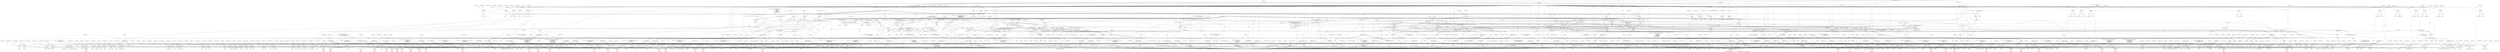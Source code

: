 digraph "0_tcpdump_bea2686c296b79609060a104cc139810785b0739@API" {
"1000314" [label="(Call,obj_tptr=tptr+sizeof(struct rsvp_object_header))"];
"1000184" [label="(Call,(const struct rsvp_object_header *)tptr)"];
"1000148" [label="(MethodParameterIn,const u_char *tptr)"];
"1000363" [label="(Call,ipaddr_string(ndo, obj_tptr))"];
"1000367" [label="(Call,obj_tptr + sizeof(struct in_addr))"];
"1000380" [label="(Call,obj_tptr+5)"];
"1000383" [label="(Call,EXTRACT_16BITS(obj_tptr + 6))"];
"1000384" [label="(Call,obj_tptr + 6)"];
"1000390" [label="(Call,obj_tptr+=8)"];
"1003366" [label="(Call,print_unknown_data(ndo, tptr + sizeof(struct rsvp_object_header), \"\n\t    \", /* FIXME indentation */\n                               rsvp_obj_len - sizeof(struct rsvp_object_header)))"];
"1000410" [label="(Call,ip6addr_string(ndo, obj_tptr))"];
"1000414" [label="(Call,obj_tptr + sizeof(struct in6_addr))"];
"1000427" [label="(Call,obj_tptr+sizeof(struct in6_addr)+1)"];
"1000433" [label="(Call,EXTRACT_16BITS(obj_tptr + sizeof(struct in6_addr) + 2))"];
"1000434" [label="(Call,obj_tptr + sizeof(struct in6_addr) + 2)"];
"1000443" [label="(Call,obj_tptr+=20)"];
"1000463" [label="(Call,ip6addr_string(ndo, obj_tptr))"];
"1000467" [label="(Call,EXTRACT_16BITS(obj_tptr+18))"];
"1000468" [label="(Call,obj_tptr+18)"];
"1000471" [label="(Call,ip6addr_string(ndo, obj_tptr + 20))"];
"1000473" [label="(Call,obj_tptr + 20)"];
"1000479" [label="(Call,obj_tptr+=36)"];
"1000499" [label="(Call,EXTRACT_32BITS(obj_tptr))"];
"1000502" [label="(Call,EXTRACT_16BITS(obj_tptr+6))"];
"1000503" [label="(Call,obj_tptr+6)"];
"1000506" [label="(Call,ip6addr_string(ndo, obj_tptr + 8))"];
"1000508" [label="(Call,obj_tptr + 8)"];
"1000514" [label="(Call,obj_tptr+=26)"];
"1000534" [label="(Call,ipaddr_string(ndo, obj_tptr))"];
"1000538" [label="(Call,EXTRACT_16BITS(obj_tptr+6))"];
"1000539" [label="(Call,obj_tptr+6)"];
"1000542" [label="(Call,ipaddr_string(ndo, obj_tptr + 8))"];
"1000544" [label="(Call,obj_tptr + 8)"];
"1000550" [label="(Call,obj_tptr+=12)"];
"1000571" [label="(Call,ipaddr_string(ndo, obj_tptr))"];
"1000575" [label="(Call,EXTRACT_16BITS(obj_tptr+6))"];
"1000576" [label="(Call,obj_tptr+6)"];
"1000579" [label="(Call,ipaddr_string(ndo, obj_tptr + 8))"];
"1000581" [label="(Call,obj_tptr + 8)"];
"1000587" [label="(Call,obj_tptr+=12)"];
"1000616" [label="(Call,ipaddr_string(ndo, obj_tptr))"];
"1000623" [label="(Call,obj_tptr+=sizeof(struct in_addr))"];
"1000644" [label="(Call,ip6addr_string(ndo, obj_tptr))"];
"1000651" [label="(Call,obj_tptr+=sizeof(struct in6_addr))"];
"1000681" [label="(Call,ipaddr_string(ndo, obj_tptr))"];
"1000688" [label="(Call,obj_tptr+=sizeof(struct in_addr))"];
"1000709" [label="(Call,ip6addr_string(ndo, obj_tptr))"];
"1000716" [label="(Call,obj_tptr+=sizeof(struct in6_addr))"];
"1000746" [label="(Call,EXTRACT_32BITS(obj_tptr))"];
"1000751" [label="(Call,obj_tptr+=4)"];
"1000770" [label="(Call,EXTRACT_32BITS(obj_tptr))"];
"1000775" [label="(Call,obj_tptr+=4)"];
"1000795" [label="(Call,EXTRACT_32BITS(obj_tptr))"];
"1000800" [label="(Call,EXTRACT_32BITS(obj_tptr+4))"];
"1000801" [label="(Call,obj_tptr+4)"];
"1000804" [label="(Call,EXTRACT_32BITS(obj_tptr + 8))"];
"1000805" [label="(Call,obj_tptr + 8)"];
"1000811" [label="(Call,obj_tptr+=12)"];
"1000843" [label="(Call,EXTRACT_24BITS(obj_tptr+1))"];
"1000840" [label="(Call,tok2str(rsvp_resstyle_values,\n                               \"Unknown\",\n                               EXTRACT_24BITS(obj_tptr+1)))"];
"1000844" [label="(Call,obj_tptr+1)"];
"1000852" [label="(Call,obj_tptr+=4)"];
"1000881" [label="(Call,ipaddr_string(ndo, obj_tptr))"];
"1000884" [label="(Call,EXTRACT_16BITS(obj_tptr + 6))"];
"1000885" [label="(Call,obj_tptr + 6)"];
"1000891" [label="(Call,obj_tptr+=8)"];
"1000911" [label="(Call,ip6addr_string(ndo, obj_tptr))"];
"1000914" [label="(Call,EXTRACT_16BITS(obj_tptr + 18))"];
"1000915" [label="(Call,obj_tptr + 18)"];
"1000921" [label="(Call,obj_tptr+=20)"];
"1000941" [label="(Call,ip6addr_string(ndo, obj_tptr))"];
"1000945" [label="(Call,EXTRACT_16BITS(obj_tptr+18))"];
"1000946" [label="(Call,obj_tptr+18)"];
"1000952" [label="(Call,ip6addr_string(ndo, obj_tptr+20))"];
"1000954" [label="(Call,obj_tptr+20)"];
"1000957" [label="(Call,EXTRACT_16BITS(obj_tptr + 38))"];
"1000958" [label="(Call,obj_tptr + 38)"];
"1000964" [label="(Call,obj_tptr+=40)"];
"1000984" [label="(Call,ipaddr_string(ndo, obj_tptr))"];
"1000987" [label="(Call,EXTRACT_16BITS(obj_tptr + 6))"];
"1000988" [label="(Call,obj_tptr + 6)"];
"1000994" [label="(Call,obj_tptr+=8)"];
"1001014" [label="(Call,ipaddr_string(ndo, obj_tptr))"];
"1001018" [label="(Call,EXTRACT_16BITS(obj_tptr+6))"];
"1001019" [label="(Call,obj_tptr+6)"];
"1001025" [label="(Call,ipaddr_string(ndo, obj_tptr+8))"];
"1001027" [label="(Call,obj_tptr+8)"];
"1001030" [label="(Call,EXTRACT_16BITS(obj_tptr + 12))"];
"1001031" [label="(Call,obj_tptr + 12)"];
"1001037" [label="(Call,obj_tptr+=16)"];
"1001066" [label="(Call,EXTRACT_16BITS(obj_tptr + 2))"];
"1001063" [label="(Call,tok2str(ethertype_values,\n                                   \"Unknown Protocol (0x%04x)\",\n                                   EXTRACT_16BITS(obj_tptr + 2)))"];
"1001067" [label="(Call,obj_tptr + 2)"];
"1001073" [label="(Call,obj_tptr+=4)"];
"1001095" [label="(Call,EXTRACT_16BITS(obj_tptr + 2))"];
"1001092" [label="(Call,tok2str(ethertype_values,\n                               \"Unknown Protocol (0x%04x)\",\n                               EXTRACT_16BITS(obj_tptr + 2)))"];
"1001096" [label="(Call,obj_tptr + 2)"];
"1001107" [label="(Call,obj_tptr + 4)"];
"1001122" [label="(Call,EXTRACT_16BITS(obj_tptr+4))"];
"1001121" [label="(Call,(EXTRACT_16BITS(obj_tptr+4))&0xfff)"];
"1001123" [label="(Call,obj_tptr+4)"];
"1001128" [label="(Call,EXTRACT_16BITS(obj_tptr + 6))"];
"1001127" [label="(Call,(EXTRACT_16BITS(obj_tptr + 6)) & 0xfff)"];
"1001129" [label="(Call,obj_tptr + 6)"];
"1001142" [label="(Call,EXTRACT_16BITS(obj_tptr+8))"];
"1001141" [label="(Call,(EXTRACT_16BITS(obj_tptr+8))&0xfff)"];
"1001143" [label="(Call,obj_tptr+8)"];
"1001148" [label="(Call,EXTRACT_16BITS(obj_tptr + 10))"];
"1001147" [label="(Call,(EXTRACT_16BITS(obj_tptr + 10)) & 0xfff)"];
"1001149" [label="(Call,obj_tptr + 10)"];
"1001156" [label="(Call,obj_tptr+=12)"];
"1001178" [label="(Call,EXTRACT_16BITS(obj_tptr + 2))"];
"1001175" [label="(Call,tok2str(ethertype_values,\n                               \"Unknown Protocol (0x%04x)\",\n                               EXTRACT_16BITS(obj_tptr + 2)))"];
"1001179" [label="(Call,obj_tptr + 2)"];
"1001191" [label="(Call,EXTRACT_32BITS(obj_tptr+4))"];
"1001190" [label="(Call,(EXTRACT_32BITS(obj_tptr+4))&0x7fffff)"];
"1001192" [label="(Call,obj_tptr+4)"];
"1001198" [label="(Call,EXTRACT_32BITS(obj_tptr+8))"];
"1001197" [label="(Call,(EXTRACT_32BITS(obj_tptr+8))&0x7fffff)"];
"1001199" [label="(Call,obj_tptr+8)"];
"1001208" [label="(Call,EXTRACT_16BITS(obj_tptr+4))"];
"1001207" [label="(Call,EXTRACT_16BITS(obj_tptr+4)>>7)"];
"1001206" [label="(Call,(EXTRACT_16BITS(obj_tptr+4)>>7)&3)"];
"1001205" [label="(Call,((EXTRACT_16BITS(obj_tptr+4)>>7)&3) == 0)"];
"1001209" [label="(Call,obj_tptr+4)"];
"1001221" [label="(Call,EXTRACT_16BITS(obj_tptr + 4))"];
"1001220" [label="(Call,EXTRACT_16BITS(obj_tptr + 4) >> 7)"];
"1001219" [label="(Call,(EXTRACT_16BITS(obj_tptr + 4) >> 7) & 3)"];
"1001218" [label="(Call,((EXTRACT_16BITS(obj_tptr + 4) >> 7) & 3) == 2)"];
"1001222" [label="(Call,obj_tptr + 4)"];
"1001233" [label="(Call,obj_tptr+=12)"];
"1001272" [label="(Call,obj_tptr+1)"];
"1001277" [label="(Call,obj_tptr+1)"];
"1001284" [label="(Call,EXTRACT_16BITS(obj_tptr+2))"];
"1001281" [label="(Call,tok2str(gmpls_payload_values,\n                               \"Unknown\",\n                               EXTRACT_16BITS(obj_tptr+2)))"];
"1001285" [label="(Call,obj_tptr+2)"];
"1001288" [label="(Call,EXTRACT_16BITS(obj_tptr + 2))"];
"1001289" [label="(Call,obj_tptr + 2)"];
"1001295" [label="(Call,obj_tptr+=4)"];
"1001323" [label="(Call,obj_tptr + 1)"];
"1001377" [label="(Call,obj_tptr+6)"];
"1001405" [label="(Call,ipaddr_string(ndo, obj_tptr+2))"];
"1001407" [label="(Call,obj_tptr+2)"];
"1001412" [label="(Call,obj_tptr+6)"];
"1001419" [label="(Call,obj_tptr + 7)"];
"1001448" [label="(Call,obj_tptr+2)"];
"1001453" [label="(Call,obj_tptr+2)"];
"1001462" [label="(Call,obj_tptr+3)"];
"1001470" [label="(Call,obj_tptr+3)"];
"1001473" [label="(Call,EXTRACT_32BITS(obj_tptr + 4))"];
"1001474" [label="(Call,obj_tptr + 4)"];
"1001480" [label="(Call,obj_tptr+1)"];
"1001483" [label="(Call,obj_tptr+=*(obj_tptr+1))"];
"1001486" [label="(Call,obj_tptr+1)"];
"1001516" [label="(Call,EXTRACT_32BITS(obj_tptr))"];
"1001518" [label="(Call,EXTRACT_32BITS(obj_tptr + 4))"];
"1001519" [label="(Call,obj_tptr + 4)"];
"1001525" [label="(Call,obj_tptr+=8)"];
"1001554" [label="(Call,EXTRACT_32BITS(obj_tptr))"];
"1001556" [label="(Call,EXTRACT_32BITS(obj_tptr + 4))"];
"1001557" [label="(Call,obj_tptr + 4)"];
"1001563" [label="(Call,obj_tptr+=8)"];
"1001587" [label="(Call,obj_tptr+3)"];
"1001617" [label="(Call,obj_tptr + 4 + i)"];
"1001638" [label="(Call,obj_tptr+1)"];
"1001646" [label="(Call,obj_tptr+2)"];
"1001650" [label="(Call,obj_tptr + 2)"];
"1001658" [label="(Call,obj_tptr+3)"];
"1001661" [label="(Call,obj_tptr+=4+*(obj_tptr+3))"];
"1001666" [label="(Call,obj_tptr+3)"];
"1001706" [label="(Call,EXTRACT_16BITS(obj_tptr))"];
"1001704" [label="(Call,subobj_len  = EXTRACT_16BITS(obj_tptr))"];
"1001748" [label="(Call,subobj_len < 4)"];
"1001747" [label="(Call,subobj_len < 4 || subobj_len > total_subobj_len)"];
"1001751" [label="(Call,subobj_len > total_subobj_len)"];
"1001765" [label="(Call,subobj_len < 8)"];
"1001890" [label="(Call,total_subobj_len-=subobj_len)"];
"1001695" [label="(Call,total_subobj_len > 0)"];
"1001700" [label="(Call,total_subobj_len < 4)"];
"1001893" [label="(Call,obj_tptr+=subobj_len)"];
"1001896" [label="(Call,obj_tlen+=subobj_len)"];
"1001786" [label="(Call,subobj_len < 20)"];
"1001824" [label="(Call,subobj_len < 16)"];
"1001864" [label="(Call,subobj_len < 8)"];
"1001711" [label="(Call,EXTRACT_16BITS(obj_tptr+2))"];
"1001710" [label="(Call,(EXTRACT_16BITS(obj_tptr+2))>>8)"];
"1001708" [label="(Call,subobj_type = (EXTRACT_16BITS(obj_tptr+2))>>8)"];
"1001732" [label="(Call,tok2str(rsvp_obj_generalized_uni_values, \"Unknown\", subobj_type))"];
"1001712" [label="(Call,obj_tptr+2)"];
"1001719" [label="(Call,EXTRACT_16BITS(obj_tptr+2))"];
"1001718" [label="(Call,(EXTRACT_16BITS(obj_tptr+2))&0x00FF)"];
"1001716" [label="(Call,af = (EXTRACT_16BITS(obj_tptr+2))&0x00FF)"];
"1001739" [label="(Call,tok2str(af_values, \"Unknown\", af))"];
"1001720" [label="(Call,obj_tptr+2)"];
"1001778" [label="(Call,ipaddr_string(ndo, obj_tptr + 4))"];
"1001799" [label="(Call,ip6addr_string(ndo, obj_tptr + 4))"];
"1001780" [label="(Call,obj_tptr + 4)"];
"1001801" [label="(Call,obj_tptr + 4)"];
"1001840" [label="(Call,EXTRACT_32BITS(obj_tptr+4))"];
"1001839" [label="(Call,(EXTRACT_32BITS(obj_tptr+4))>>31)"];
"1001841" [label="(Call,obj_tptr+4)"];
"1001847" [label="(Call,EXTRACT_32BITS(obj_tptr+4))"];
"1001846" [label="(Call,(EXTRACT_32BITS(obj_tptr+4))&0xFF)"];
"1001848" [label="(Call,obj_tptr+4)"];
"1001853" [label="(Call,EXTRACT_32BITS(obj_tptr+8))"];
"1001854" [label="(Call,obj_tptr+8)"];
"1001857" [label="(Call,EXTRACT_32BITS(obj_tptr + 12))"];
"1001858" [label="(Call,obj_tptr + 12)"];
"1001879" [label="(Call,EXTRACT_32BITS(obj_tptr + 4))"];
"1001878" [label="(Call,(EXTRACT_32BITS(obj_tptr + 4)) >> 24)"];
"1001880" [label="(Call,obj_tptr + 4)"];
"1001932" [label="(Call,ipaddr_string(ndo, obj_tptr))"];
"1001935" [label="(Call,EXTRACT_32BITS(obj_tptr + 4))"];
"1001936" [label="(Call,obj_tptr + 4)"];
"1001942" [label="(Call,obj_tptr+=8)"];
"1001968" [label="(Call,ip6addr_string(ndo, obj_tptr))"];
"1001971" [label="(Call,EXTRACT_32BITS(obj_tptr + 16))"];
"1001972" [label="(Call,obj_tptr + 16)"];
"1001978" [label="(Call,obj_tptr+=20)"];
"1002009" [label="(Call,EXTRACT_32BITS(obj_tptr))"];
"1002014" [label="(Call,obj_tptr+=4)"];
"1002052" [label="(Call,EXTRACT_16BITS(obj_tptr + 2))"];
"1002051" [label="(Call,EXTRACT_16BITS(obj_tptr + 2) << 2)"];
"1002053" [label="(Call,obj_tptr + 2)"];
"1002057" [label="(Call,obj_tptr+=4)"];
"1002071" [label="(Call,EXTRACT_16BITS(obj_tptr+2))"];
"1002070" [label="(Call,EXTRACT_16BITS(obj_tptr+2)<<2)"];
"1002068" [label="(Call,intserv_serv_tlen=EXTRACT_16BITS(obj_tptr+2)<<2)"];
"1002110" [label="(Call,intserv_serv_tlen>=4)"];
"1002128" [label="(Call,intserv_serv_tlen-=processed)"];
"1002072" [label="(Call,obj_tptr+2)"];
"1002096" [label="(Call,obj_tptr+1)"];
"1002103" [label="(Call,obj_tptr+=4)"];
"1002116" [label="(Call,rsvp_intserv_print(ndo, obj_tptr, obj_tlen))"];
"1002064" [label="(Call,obj_tlen >= 4)"];
"1002106" [label="(Call,obj_tlen-=4)"];
"1002114" [label="(Call,processed = rsvp_intserv_print(ndo, obj_tptr, obj_tlen))"];
"1002121" [label="(Call,processed == 0)"];
"1002125" [label="(Call,obj_tlen-=processed)"];
"1002131" [label="(Call,obj_tptr+=processed)"];
"1002160" [label="(Call,ipaddr_string(ndo, obj_tptr))"];
"1002163" [label="(Call,EXTRACT_16BITS(obj_tptr + 6))"];
"1002164" [label="(Call,obj_tptr + 6)"];
"1002170" [label="(Call,obj_tptr+=8)"];
"1002190" [label="(Call,ip6addr_string(ndo, obj_tptr))"];
"1002193" [label="(Call,EXTRACT_16BITS(obj_tptr + 18))"];
"1002194" [label="(Call,obj_tptr + 18)"];
"1002200" [label="(Call,obj_tptr+=20)"];
"1002220" [label="(Call,ip6addr_string(ndo, obj_tptr))"];
"1002223" [label="(Call,EXTRACT_24BITS(obj_tptr + 17))"];
"1002224" [label="(Call,obj_tptr + 17)"];
"1002230" [label="(Call,obj_tptr+=20)"];
"1002250" [label="(Call,ipaddr_string(ndo, obj_tptr))"];
"1002253" [label="(Call,EXTRACT_16BITS(obj_tptr + 18))"];
"1002254" [label="(Call,obj_tptr + 18)"];
"1002260" [label="(Call,obj_tptr+=20)"];
"1002280" [label="(Call,ip6addr_string(ndo, obj_tptr))"];
"1002284" [label="(Call,EXTRACT_16BITS(obj_tptr+18))"];
"1002285" [label="(Call,obj_tptr+18)"];
"1002291" [label="(Call,ip6addr_string(ndo, obj_tptr+20))"];
"1002293" [label="(Call,obj_tptr+20)"];
"1002296" [label="(Call,EXTRACT_16BITS(obj_tptr + 38))"];
"1002297" [label="(Call,obj_tptr + 38)"];
"1002303" [label="(Call,obj_tptr+=40)"];
"1002323" [label="(Call,ipaddr_string(ndo, obj_tptr))"];
"1002326" [label="(Call,EXTRACT_16BITS(obj_tptr + 6))"];
"1002327" [label="(Call,obj_tptr + 6)"];
"1002333" [label="(Call,obj_tptr+=8)"];
"1002353" [label="(Call,ipaddr_string(ndo, obj_tptr))"];
"1002357" [label="(Call,EXTRACT_16BITS(obj_tptr+6))"];
"1002358" [label="(Call,obj_tptr+6)"];
"1002364" [label="(Call,ipaddr_string(ndo, obj_tptr+8))"];
"1002366" [label="(Call,obj_tptr+8)"];
"1002369" [label="(Call,EXTRACT_16BITS(obj_tptr + 12))"];
"1002370" [label="(Call,obj_tptr + 12)"];
"1002376" [label="(Call,obj_tptr+=16)"];
"1002390" [label="(Call,(const struct rsvp_obj_frr_t *)obj_tptr)"];
"1002386" [label="(Call,obj_ptr.rsvp_obj_frr = (const struct rsvp_obj_frr_t *)obj_tptr)"];
"1002484" [label="(Call,obj_tptr+=sizeof(struct rsvp_obj_frr_t))"];
"1002568" [label="(Call,obj_tptr+=16)"];
"1002595" [label="(Call,ipaddr_string(ndo, obj_tptr))"];
"1002598" [label="(Call,ipaddr_string(ndo, obj_tptr + 4))"];
"1002600" [label="(Call,obj_tptr + 4)"];
"1002606" [label="(Call,obj_tptr+=8)"];
"1002621" [label="(Call,ND_TCHECK_32BITS(obj_tptr))"];
"1002631" [label="(Call,EXTRACT_32BITS(obj_tptr))"];
"1002630" [label="(Call,EXTRACT_32BITS(obj_tptr) & 0x7)"];
"1002637" [label="(Call,obj_tptr+=4)"];
"1002662" [label="(Call,obj_tptr+5)"];
"1002667" [label="(Call,EXTRACT_16BITS(obj_tptr+6))"];
"1002665" [label="(Call,error_value=EXTRACT_16BITS(obj_tptr+6))"];
"1002705" [label="(Call,tok2str(rsvp_obj_error_code_routing_values,\"unknown\",error_value))"];
"1002719" [label="(Call,tok2str(rsvp_obj_error_code_diffserv_te_values,\"unknown\",error_value))"];
"1002668" [label="(Call,obj_tptr+6)"];
"1002679" [label="(Call,ipaddr_string(ndo, obj_tptr))"];
"1002684" [label="(Call,obj_tptr+4)"];
"1002736" [label="(Call,obj_tptr+=8)"];
"1002752" [label="(Call,obj_tptr+17)"];
"1002757" [label="(Call,EXTRACT_16BITS(obj_tptr+18))"];
"1002755" [label="(Call,error_value=EXTRACT_16BITS(obj_tptr+18))"];
"1002795" [label="(Call,tok2str(rsvp_obj_error_code_routing_values,\"unknown\",error_value))"];
"1002758" [label="(Call,obj_tptr+18)"];
"1002769" [label="(Call,ip6addr_string(ndo, obj_tptr))"];
"1002774" [label="(Call,obj_tptr+16)"];
"1002806" [label="(Call,obj_tptr+=20)"];
"1002829" [label="(Call,EXTRACT_16BITS(obj_tptr+2))"];
"1002827" [label="(Call,padbytes = EXTRACT_16BITS(obj_tptr+2))"];
"1002851" [label="(Call,obj_tlen >= 2 + padbytes)"];
"1002878" [label="(Call,obj_tlen < *(obj_tptr+1))"];
"1002888" [label="(Call,*(obj_tptr+1) < 2)"];
"1002909" [label="(Call,obj_tlen-=*(obj_tptr+1))"];
"1002915" [label="(Call,obj_tptr+=*(obj_tptr+1))"];
"1002874" [label="(Call,obj_tptr + 1)"];
"1002881" [label="(Call,obj_tptr+1)"];
"1002890" [label="(Call,obj_tptr+1)"];
"1002897" [label="(Call,print_unknown_data(ndo, obj_tptr + 2, \"\n\t\t\", *(obj_tptr + 1) - 2))"];
"1002899" [label="(Call,obj_tptr + 2)"];
"1002905" [label="(Call,obj_tptr + 1)"];
"1002912" [label="(Call,obj_tptr+1)"];
"1002918" [label="(Call,obj_tptr+1)"];
"1002853" [label="(Call,2 + padbytes)"];
"1002830" [label="(Call,obj_tptr+2)"];
"1002841" [label="(Call,EXTRACT_16BITS(obj_tptr))"];
"1002847" [label="(Call,obj_tptr+=4)"];
"1002952" [label="(Call,EXTRACT_24BITS(obj_tptr + 1))"];
"1002953" [label="(Call,obj_tptr + 1)"];
"1002959" [label="(Call,obj_tptr+=4)"];
"1002975" [label="(Call,EXTRACT_32BITS(obj_tptr))"];
"1002977" [label="(Call,EXTRACT_32BITS(obj_tptr))"];
"1002982" [label="(Call,obj_tptr+=4)"];
"1003008" [label="(Call,(const struct rsvp_obj_integrity_t *)obj_tptr)"];
"1003004" [label="(Call,obj_ptr.rsvp_obj_integrity = (const struct rsvp_obj_integrity_t *)obj_tptr)"];
"1003124" [label="(Call,obj_tptr+=sizeof(struct rsvp_obj_integrity_t))"];
"1003156" [label="(Call,EXTRACT_32BITS(obj_tptr))"];
"1003153" [label="(Call,bittok2str(rsvp_obj_admin_status_flag_values, \"none\",\n                                  EXTRACT_32BITS(obj_tptr)))"];
"1003161" [label="(Call,obj_tptr+=4)"];
"1003185" [label="(Call,EXTRACT_16BITS(obj_tptr))"];
"1003184" [label="(Call,EXTRACT_16BITS(obj_tptr)>>8)"];
"1003182" [label="(Call,action = (EXTRACT_16BITS(obj_tptr)>>8))"];
"1003196" [label="(Call,tok2str(rsvp_obj_label_set_action_values, \"Unknown\", action))"];
"1003203" [label="(Call,EXTRACT_32BITS(obj_tptr))"];
"1003202" [label="(Call,EXTRACT_32BITS(obj_tptr) & 0x7F)"];
"1003226" [label="(Call,EXTRACT_32BITS(obj_tptr+4))"];
"1003227" [label="(Call,obj_tptr+4)"];
"1003230" [label="(Call,EXTRACT_32BITS(obj_tptr + 8))"];
"1003231" [label="(Call,obj_tptr + 8)"];
"1003237" [label="(Call,obj_tptr+=12)"];
"1003300" [label="(Call,ipaddr_string(ndo, obj_tptr))"];
"1003306" [label="(Call,obj_tptr+=4)"];
"1003350" [label="(Call,print_unknown_data(ndo, obj_tptr, \"\n\t    \", obj_tlen))"];
"1003325" [label="(Call,ip6addr_string(ndo, obj_tptr))"];
"1003331" [label="(Call,obj_tptr+=16)"];
"1003245" [label="(Call,obj_tptr+=4)"];
"1003265" [label="(Call,EXTRACT_32BITS(obj_tptr))"];
"1003267" [label="(Call,obj_tptr+=4)"];
"1001229" [label="(Literal,\"\")"];
"1000884" [label="(Call,EXTRACT_16BITS(obj_tptr + 6))"];
"1001960" [label="(Call,ND_PRINT((ndo, \"%s  Previous/Next Interface: %s, Logical Interface Handle: 0x%08x\",\n                       ident,\n                       ip6addr_string(ndo, obj_tptr),\n                       EXTRACT_32BITS(obj_tptr + 16))))"];
"1002196" [label="(Literal,18)"];
"1002754" [label="(Literal,17)"];
"1003355" [label="(ControlStructure,break;)"];
"1002709" [label="(Identifier,error_value)"];
"1000846" [label="(Literal,1)"];
"1001404" [label="(Block,)"];
"1003153" [label="(Call,bittok2str(rsvp_obj_admin_status_flag_values, \"none\",\n                                  EXTRACT_32BITS(obj_tptr)))"];
"1001650" [label="(Call,obj_tptr + 2)"];
"1002719" [label="(Call,tok2str(rsvp_obj_error_code_diffserv_te_values,\"unknown\",error_value))"];
"1001228" [label="(Literal,\"23\")"];
"1002165" [label="(Identifier,obj_tptr)"];
"1000514" [label="(Call,obj_tptr+=26)"];
"1003354" [label="(Identifier,obj_tlen)"];
"1000316" [label="(Call,tptr+sizeof(struct rsvp_object_header))"];
"1000510" [label="(Literal,8)"];
"1001024" [label="(Block,)"];
"1000915" [label="(Call,obj_tptr + 18)"];
"1002891" [label="(Identifier,obj_tptr)"];
"1001098" [label="(Literal,2)"];
"1001151" [label="(Literal,10)"];
"1000145" [label="(MethodParameterIn,netdissect_options *ndo)"];
"1000964" [label="(Call,obj_tptr+=40)"];
"1001421" [label="(Literal,7)"];
"1001786" [label="(Call,subobj_len < 20)"];
"1001699" [label="(ControlStructure,if (total_subobj_len < 4))"];
"1002352" [label="(Block,)"];
"1001732" [label="(Call,tok2str(rsvp_obj_generalized_uni_values, \"Unknown\", subobj_type))"];
"1002760" [label="(Literal,18)"];
"1000976" [label="(Call,ND_PRINT((ndo, \"%s  IPv4 Tunnel Sender Address: %s, LSP-ID: 0x%04x\",\n                       ident,\n                       ipaddr_string(ndo, obj_tptr),\n                       EXTRACT_16BITS(obj_tptr + 6))))"];
"1002200" [label="(Call,obj_tptr+=20)"];
"1001452" [label="(Call,*(obj_tptr+2))"];
"1001053" [label="(Identifier,obj_tlen)"];
"1002044" [label="(Block,)"];
"1001377" [label="(Call,obj_tptr+6)"];
"1001049" [label="(Block,)"];
"1002386" [label="(Call,obj_ptr.rsvp_obj_frr = (const struct rsvp_obj_frr_t *)obj_tptr)"];
"1002975" [label="(Call,EXTRACT_32BITS(obj_tptr))"];
"1000844" [label="(Call,obj_tptr+1)"];
"1002354" [label="(Identifier,ndo)"];
"1003229" [label="(Literal,4)"];
"1001718" [label="(Call,(EXTRACT_16BITS(obj_tptr+2))&0x00FF)"];
"1000940" [label="(Block,)"];
"1002295" [label="(Literal,20)"];
"1003239" [label="(Literal,12)"];
"1001411" [label="(Call,*(obj_tptr+6))"];
"1001748" [label="(Call,subobj_len < 4)"];
"1001850" [label="(Literal,4)"];
"1002222" [label="(Identifier,obj_tptr)"];
"1002584" [label="(Identifier,obj_tlen)"];
"1002720" [label="(Identifier,rsvp_obj_error_code_diffserv_te_values)"];
"1001324" [label="(Identifier,obj_tptr)"];
"1001764" [label="(ControlStructure,if (subobj_len < 8))"];
"1002016" [label="(Literal,4)"];
"1003249" [label="(Identifier,subchannel)"];
"1002390" [label="(Call,(const struct rsvp_obj_frr_t *)obj_tptr)"];
"1002673" [label="(Identifier,ndo)"];
"1002037" [label="(Call,ND_PRINT((ndo, \"%s  Msg-Version: %u, length: %u\",\n                       ident,\n                       (*obj_tptr & 0xf0) >> 4,\n                       EXTRACT_16BITS(obj_tptr + 2) << 2)))"];
"1000805" [label="(Call,obj_tptr + 8)"];
"1001609" [label="(Call,i < namelen)"];
"1001863" [label="(ControlStructure,if (subobj_len < 8))"];
"1001895" [label="(Identifier,subobj_len)"];
"1002152" [label="(Call,ND_PRINT((ndo, \"%s  Source Address: %s, Source Port: %u\",\n                       ident,\n                       ipaddr_string(ndo, obj_tptr),\n                       EXTRACT_16BITS(obj_tptr + 6))))"];
"1002325" [label="(Identifier,obj_tptr)"];
"1003164" [label="(ControlStructure,break;)"];
"1000491" [label="(Call,ND_PRINT((ndo, \"%s  IPv6 P2MP LSP ID: 0x%08x, Tunnel ID: 0x%04x, Extended Tunnel ID: %s\",\n                       ident,\n                       EXTRACT_32BITS(obj_tptr),\n                       EXTRACT_16BITS(obj_tptr+6),\n                       ip6addr_string(ndo, obj_tptr + 8))))"];
"1000380" [label="(Call,obj_tptr+5)"];
"1000429" [label="(Call,sizeof(struct in6_addr)+1)"];
"1002201" [label="(Identifier,obj_tptr)"];
"1002978" [label="(Identifier,obj_tptr)"];
"1001055" [label="(Block,)"];
"1002132" [label="(Identifier,obj_tptr)"];
"1002254" [label="(Call,obj_tptr + 18)"];
"1000642" [label="(Block,)"];
"1002078" [label="(Identifier,ndo)"];
"1001971" [label="(Call,EXTRACT_32BITS(obj_tptr + 16))"];
"1002776" [label="(Literal,16)"];
"1002068" [label="(Call,intserv_serv_tlen=EXTRACT_16BITS(obj_tptr+2)<<2)"];
"1002915" [label="(Call,obj_tptr+=*(obj_tptr+1))"];
"1001700" [label="(Call,total_subobj_len < 4)"];
"1001979" [label="(Identifier,obj_tptr)"];
"1003368" [label="(Call,tptr + sizeof(struct rsvp_object_header))"];
"1000537" [label="(Block,)"];
"1001780" [label="(Call,obj_tptr + 4)"];
"1002298" [label="(Identifier,obj_tptr)"];
"1000367" [label="(Call,obj_tptr + sizeof(struct in_addr))"];
"1000443" [label="(Call,obj_tptr+=20)"];
"1000463" [label="(Call,ip6addr_string(ndo, obj_tptr))"];
"1000414" [label="(Call,obj_tptr + sizeof(struct in6_addr))"];
"1002769" [label="(Call,ip6addr_string(ndo, obj_tptr))"];
"1000950" [label="(Identifier,ident)"];
"1001020" [label="(Identifier,obj_tptr)"];
"1001023" [label="(Identifier,ident)"];
"1002920" [label="(Literal,1)"];
"1001618" [label="(Identifier,obj_tptr)"];
"1002631" [label="(Call,EXTRACT_32BITS(obj_tptr))"];
"1002901" [label="(Literal,2)"];
"1002125" [label="(Call,obj_tlen-=processed)"];
"1002773" [label="(Call,*(obj_tptr+16))"];
"1002233" [label="(ControlStructure,break;)"];
"1003203" [label="(Call,EXTRACT_32BITS(obj_tptr))"];
"1001537" [label="(Block,)"];
"1000747" [label="(Identifier,obj_tptr)"];
"1001406" [label="(Identifier,ndo)"];
"1001698" [label="(Block,)"];
"1000382" [label="(Literal,5)"];
"1000544" [label="(Call,obj_tptr + 8)"];
"1001563" [label="(Call,obj_tptr+=8)"];
"1002191" [label="(Identifier,ndo)"];
"1002392" [label="(Identifier,obj_tptr)"];
"1000814" [label="(ControlStructure,break;)"];
"1001894" [label="(Identifier,obj_tptr)"];
"1002376" [label="(Call,obj_tptr+=16)"];
"1001056" [label="(Call,ND_PRINT((ndo, \"%s  L3 Protocol ID: %s\",\n                           ident,\n                           tok2str(ethertype_values,\n                                   \"Unknown Protocol (0x%04x)\",\n                                   EXTRACT_16BITS(obj_tptr + 2)))))"];
"1001149" [label="(Call,obj_tptr + 10)"];
"1003238" [label="(Identifier,obj_tptr)"];
"1002662" [label="(Call,obj_tptr+5)"];
"1003008" [label="(Call,(const struct rsvp_obj_integrity_t *)obj_tptr)"];
"1000541" [label="(Literal,6)"];
"1000653" [label="(Call,sizeof(struct in6_addr))"];
"1000690" [label="(Call,sizeof(struct in_addr))"];
"1002852" [label="(Identifier,obj_tlen)"];
"1002912" [label="(Call,obj_tptr+1)"];
"1002955" [label="(Literal,1)"];
"1001870" [label="(Literal,1)"];
"1003190" [label="(Identifier,ndo)"];
"1002668" [label="(Call,obj_tptr+6)"];
"1000652" [label="(Identifier,obj_tptr)"];
"1001204" [label="(Call,(((EXTRACT_16BITS(obj_tptr+4)>>7)&3) == 0 ) ? \"10\" : \"\")"];
"1002163" [label="(Call,EXTRACT_16BITS(obj_tptr + 6))"];
"1003256" [label="(Call,ND_PRINT((ndo, \"%s  Subchannel #%u: %u\", ident, subchannel,\n                               EXTRACT_32BITS(obj_tptr))))"];
"1001882" [label="(Literal,4)"];
"1002328" [label="(Identifier,obj_tptr)"];
"1002849" [label="(Literal,4)"];
"1000499" [label="(Call,EXTRACT_32BITS(obj_tptr))"];
"1003004" [label="(Call,obj_ptr.rsvp_obj_integrity = (const struct rsvp_obj_integrity_t *)obj_tptr)"];
"1003266" [label="(Identifier,obj_tptr)"];
"1002323" [label="(Call,ipaddr_string(ndo, obj_tptr))"];
"1002253" [label="(Call,EXTRACT_16BITS(obj_tptr + 18))"];
"1003186" [label="(Identifier,obj_tptr)"];
"1002961" [label="(Literal,4)"];
"1001470" [label="(Call,obj_tptr+3)"];
"1001065" [label="(Literal,\"Unknown Protocol (0x%04x)\")"];
"1000994" [label="(Call,obj_tptr+=8)"];
"1003218" [label="(Call,ND_PRINT((ndo, \"%s  Start range: %u, End range: %u\", ident,\n                           EXTRACT_32BITS(obj_tptr+4),\n                           EXTRACT_32BITS(obj_tptr + 8))))"];
"1001297" [label="(Literal,4)"];
"1001847" [label="(Call,EXTRACT_32BITS(obj_tptr+4))"];
"1002736" [label="(Call,obj_tptr+=8)"];
"1000689" [label="(Identifier,obj_tptr)"];
"1002886" [label="(Literal,1)"];
"1002847" [label="(Call,obj_tptr+=4)"];
"1002364" [label="(Call,ipaddr_string(ndo, obj_tptr+8))"];
"1002918" [label="(Call,obj_tptr+1)"];
"1001453" [label="(Call,obj_tptr+2)"];
"1002721" [label="(Literal,\"unknown\")"];
"1000707" [label="(Block,)"];
"1001039" [label="(Literal,16)"];
"1001094" [label="(Literal,\"Unknown Protocol (0x%04x)\")"];
"1002571" [label="(ControlStructure,break;)"];
"1001969" [label="(Identifier,ndo)"];
"1001468" [label="(Block,)"];
"1001645" [label="(Call,*(obj_tptr+2))"];
"1002395" [label="(Block,)"];
"1000599" [label="(Block,)"];
"1002028" [label="(Block,)"];
"1000957" [label="(Call,EXTRACT_16BITS(obj_tptr + 38))"];
"1001691" [label="(Call,total_subobj_len = obj_tlen)"];
"1002119" [label="(Identifier,obj_tlen)"];
"1003373" [label="(Call,rsvp_obj_len - sizeof(struct rsvp_object_header))"];
"1001558" [label="(Identifier,obj_tptr)"];
"1000534" [label="(Call,ipaddr_string(ndo, obj_tptr))"];
"1001156" [label="(Call,obj_tptr+=12)"];
"1002683" [label="(Call,*(obj_tptr+4))"];
"1002907" [label="(Literal,1)"];
"1000475" [label="(Literal,20)"];
"1003208" [label="(Block,)"];
"1001842" [label="(Identifier,obj_tptr)"];
"1000468" [label="(Call,obj_tptr+18)"];
"1001527" [label="(Literal,8)"];
"1001657" [label="(Call,*(obj_tptr+3))"];
"1002873" [label="(Call,*(obj_tptr + 1))"];
"1002909" [label="(Call,obj_tlen-=*(obj_tptr+1))"];
"1001085" [label="(Call,ND_PRINT((ndo, \"%s  L3 Protocol ID: %s\",\n                       ident,\n                       tok2str(ethertype_values,\n                               \"Unknown Protocol (0x%04x)\",\n                               EXTRACT_16BITS(obj_tptr + 2)))))"];
"1000951" [label="(Block,)"];
"1001379" [label="(Literal,6)"];
"1002649" [label="(Block,)"];
"1002902" [label="(Literal,\"\n\t\t\")"];
"1001968" [label="(Call,ip6addr_string(ndo, obj_tptr))"];
"1002212" [label="(Call,ND_PRINT((ndo, \"%s  Source Address: %s, Flow Label: %u\",\n                       ident,\n                       ip6addr_string(ndo, obj_tptr),\n                       EXTRACT_24BITS(obj_tptr + 17))))"];
"1003326" [label="(Identifier,ndo)"];
"1001146" [label="(Literal,0xfff)"];
"1001234" [label="(Identifier,obj_tptr)"];
"1002595" [label="(Call,ipaddr_string(ndo, obj_tptr))"];
"1001214" [label="(Literal,0)"];
"1002294" [label="(Identifier,obj_tptr)"];
"1003010" [label="(Identifier,obj_tptr)"];
"1003252" [label="(Call,obj_tlen >= 4)"];
"1000943" [label="(Identifier,obj_tptr)"];
"1001448" [label="(Call,obj_tptr+2)"];
"1003318" [label="(Call,ND_PRINT((ndo, \"%s  Sub-LSP destination address: %s\",\n                       ident, ip6addr_string(ndo, obj_tptr))))"];
"1002685" [label="(Identifier,obj_tptr)"];
"1001279" [label="(Literal,1)"];
"1000893" [label="(Literal,8)"];
"1001407" [label="(Call,obj_tptr+2)"];
"1000738" [label="(Block,)"];
"1001791" [label="(Literal,1)"];
"1002932" [label="(Block,)"];
"1001520" [label="(Identifier,obj_tptr)"];
"1001739" [label="(Call,tok2str(af_values, \"Unknown\", af))"];
"1002290" [label="(Block,)"];
"1000588" [label="(Identifier,obj_tptr)"];
"1002637" [label="(Call,obj_tptr+=4)"];
"1002877" [label="(ControlStructure,if (obj_tlen < *(obj_tptr+1)))"];
"1001588" [label="(Identifier,obj_tptr)"];
"1001931" [label="(Block,)"];
"1001419" [label="(Call,obj_tptr + 7)"];
"1001787" [label="(Identifier,subobj_len)"];
"1000473" [label="(Call,obj_tptr + 20)"];
"1002753" [label="(Identifier,obj_tptr)"];
"1000526" [label="(Call,ND_PRINT((ndo, \"%s  IPv4 P2MP LSP ID: %s, Tunnel ID: 0x%04x, Extended Tunnel ID: %s\",\n                       ident,\n                       ipaddr_string(ndo, obj_tptr),\n                       EXTRACT_16BITS(obj_tptr+6),\n                       ipaddr_string(ndo, obj_tptr + 8))))"];
"1002879" [label="(Identifier,obj_tlen)"];
"1000958" [label="(Call,obj_tptr + 38)"];
"1002795" [label="(Call,tok2str(rsvp_obj_error_code_routing_values,\"unknown\",error_value))"];
"1000418" [label="(Call,ND_PRINT((ndo, \"%s  Flags: [0x%02x], DestPort %u\",\n                       ident,\n                       *(obj_tptr+sizeof(struct in6_addr)+1),\n                       EXTRACT_16BITS(obj_tptr + sizeof(struct in6_addr) + 2))))"];
"1000692" [label="(ControlStructure,break;)"];
"1001973" [label="(Identifier,obj_tptr)"];
"1000576" [label="(Call,obj_tptr+6)"];
"1002664" [label="(Literal,5)"];
"1003245" [label="(Call,obj_tptr+=4)"];
"1002345" [label="(Call,ND_PRINT((ndo, \"%s  IPv4 Tunnel Sender Address: %s, LSP ID: 0x%04x\"\n                       \"%s  Sub-Group Originator ID: %s, Sub-Group ID: 0x%04x\",\n                       ident,\n                       ipaddr_string(ndo, obj_tptr),\n                       EXTRACT_16BITS(obj_tptr+6),\n                       ident,\n                       ipaddr_string(ndo, obj_tptr+8),\n                       EXTRACT_16BITS(obj_tptr + 12))))"];
"1003331" [label="(Call,obj_tptr+=16)"];
"1002667" [label="(Call,EXTRACT_16BITS(obj_tptr+6))"];
"1002607" [label="(Identifier,obj_tptr)"];
"1000366" [label="(Call,*(obj_tptr + sizeof(struct in_addr)))"];
"1002072" [label="(Call,obj_tptr+2)"];
"1000716" [label="(Call,obj_tptr+=sizeof(struct in6_addr))"];
"1001710" [label="(Call,(EXTRACT_16BITS(obj_tptr+2))>>8)"];
"1003146" [label="(Call,ND_PRINT((ndo, \"%s  Flags [%s]\", ident,\n                       bittok2str(rsvp_obj_admin_status_flag_values, \"none\",\n                                  EXTRACT_32BITS(obj_tptr)))))"];
"1001752" [label="(Identifier,subobj_len)"];
"1001555" [label="(Identifier,obj_tptr)"];
"1000776" [label="(Identifier,obj_tptr)"];
"1001150" [label="(Identifier,obj_tptr)"];
"1003156" [label="(Call,EXTRACT_32BITS(obj_tptr))"];
"1001936" [label="(Call,obj_tptr + 4)"];
"1003204" [label="(Identifier,obj_tptr)"];
"1002600" [label="(Call,obj_tptr + 4)"];
"1000644" [label="(Call,ip6addr_string(ndo, obj_tptr))"];
"1000806" [label="(Identifier,obj_tptr)"];
"1001014" [label="(Call,ipaddr_string(ndo, obj_tptr))"];
"1001405" [label="(Call,ipaddr_string(ndo, obj_tptr+2))"];
"1001705" [label="(Identifier,subobj_len)"];
"1002117" [label="(Identifier,ndo)"];
"1002798" [label="(Identifier,error_value)"];
"1003263" [label="(Block,)"];
"1002095" [label="(Call,*(obj_tptr+1))"];
"1000770" [label="(Call,EXTRACT_32BITS(obj_tptr))"];
"1000505" [label="(Literal,6)"];
"1001205" [label="(Call,((EXTRACT_16BITS(obj_tptr+4)>>7)&3) == 0)"];
"1001068" [label="(Identifier,obj_tptr)"];
"1001152" [label="(Literal,0xfff)"];
"1000736" [label="(Identifier,obj_tlen)"];
"1001127" [label="(Call,(EXTRACT_16BITS(obj_tptr + 6)) & 0xfff)"];
"1000470" [label="(Literal,18)"];
"1002359" [label="(Identifier,obj_tptr)"];
"1001893" [label="(Call,obj_tptr+=subobj_len)"];
"1002161" [label="(Identifier,ndo)"];
"1003125" [label="(Identifier,obj_tptr)"];
"1000966" [label="(Literal,40)"];
"1001075" [label="(Literal,4)"];
"1002242" [label="(Call,ND_PRINT((ndo, \"%s  Source Address: %s, LSP-ID: 0x%04x\",\n                       ident,\n                       ipaddr_string(ndo, obj_tptr),\n                       EXTRACT_16BITS(obj_tptr + 18))))"];
"1000751" [label="(Call,obj_tptr+=4)"];
"1001857" [label="(Call,EXTRACT_32BITS(obj_tptr + 12))"];
"1000775" [label="(Call,obj_tptr+=4)"];
"1002859" [label="(Identifier,ndo)"];
"1002324" [label="(Identifier,ndo)"];
"1000955" [label="(Identifier,obj_tptr)"];
"1001833" [label="(Identifier,ndo)"];
"1001649" [label="(Call,*(obj_tptr + 2))"];
"1002055" [label="(Literal,2)"];
"1002982" [label="(Call,obj_tptr+=4)"];
"1002665" [label="(Call,error_value=EXTRACT_16BITS(obj_tptr+6))"];
"1001233" [label="(Call,obj_tptr+=12)"];
"1000480" [label="(Identifier,obj_tptr)"];
"1002799" [label="(Identifier,error_value)"];
"1002063" [label="(ControlStructure,while (obj_tlen >= 4))"];
"1002976" [label="(Identifier,obj_tptr)"];
"1001194" [label="(Literal,4)"];
"1001207" [label="(Call,EXTRACT_16BITS(obj_tptr+4)>>7)"];
"1002794" [label="(Block,)"];
"1003185" [label="(Call,EXTRACT_16BITS(obj_tptr))"];
"1002112" [label="(Literal,4)"];
"1003100" [label="(Call,signature_verify(ndo, pptr, plen,\n                                            obj_ptr.rsvp_obj_integrity->digest,\n                                            rsvp_clear_checksum,\n                                            rsvp_com_header))"];
"1001526" [label="(Identifier,obj_tptr)"];
"1001823" [label="(ControlStructure,if (subobj_len < 16))"];
"1002296" [label="(Call,EXTRACT_16BITS(obj_tptr + 38))"];
"1000959" [label="(Identifier,obj_tptr)"];
"1002621" [label="(Call,ND_TCHECK_32BITS(obj_tptr))"];
"1000801" [label="(Call,obj_tptr+4)"];
"1000987" [label="(Call,EXTRACT_16BITS(obj_tptr + 6))"];
"1001794" [label="(Identifier,ndo)"];
"1002110" [label="(Call,intserv_serv_tlen>=4)"];
"1003161" [label="(Call,obj_tptr+=4)"];
"1001482" [label="(Literal,1)"];
"1000393" [label="(ControlStructure,break;)"];
"1002123" [label="(Literal,0)"];
"1000469" [label="(Identifier,obj_tptr)"];
"1000546" [label="(Literal,8)"];
"1000581" [label="(Call,obj_tptr + 8)"];
"1003187" [label="(Literal,8)"];
"1000842" [label="(Literal,\"Unknown\")"];
"1001290" [label="(Identifier,obj_tptr)"];
"1001648" [label="(Literal,2)"];
"1000444" [label="(Identifier,obj_tptr)"];
"1002983" [label="(Identifier,obj_tptr)"];
"1003377" [label="(Call,tptr+=rsvp_obj_len)"];
"1003231" [label="(Call,obj_tptr + 8)"];
"1002193" [label="(Call,EXTRACT_16BITS(obj_tptr + 18))"];
"1002994" [label="(Block,)"];
"1001897" [label="(Identifier,obj_tlen)"];
"1002292" [label="(Identifier,ndo)"];
"1002856" [label="(Block,)"];
"1001213" [label="(Literal,3)"];
"1003323" [label="(Block,)"];
"1000176" [label="(Block,)"];
"1002630" [label="(Call,EXTRACT_32BITS(obj_tptr) & 0x7)"];
"1002666" [label="(Identifier,error_value)"];
"1000609" [label="(Call,ND_PRINT((ndo, \"%s  IPv4 Receiver Address: %s\",\n                       ident,\n                       ipaddr_string(ndo, obj_tptr))))"];
"1000625" [label="(Call,sizeof(struct in_addr))"];
"1001312" [label="(Identifier,obj_tlen)"];
"1000384" [label="(Call,obj_tptr + 6)"];
"1002355" [label="(Identifier,obj_tptr)"];
"1002755" [label="(Call,error_value=EXTRACT_16BITS(obj_tptr+18))"];
"1001132" [label="(Literal,0xfff)"];
"1002670" [label="(Literal,6)"];
"1003228" [label="(Identifier,obj_tptr)"];
"1002293" [label="(Call,obj_tptr+20)"];
"1000795" [label="(Call,EXTRACT_32BITS(obj_tptr))"];
"1001148" [label="(Call,EXTRACT_16BITS(obj_tptr + 10))"];
"1001661" [label="(Call,obj_tptr+=4+*(obj_tptr+3))"];
"1002173" [label="(ControlStructure,break;)"];
"1000892" [label="(Identifier,obj_tptr)"];
"1001285" [label="(Call,obj_tptr+2)"];
"1001179" [label="(Call,obj_tptr + 2)"];
"1001715" [label="(Literal,8)"];
"1001614" [label="(Call,safeputchar(ndo, *(obj_tptr + 4 + i)))"];
"1000645" [label="(Identifier,ndo)"];
"1000428" [label="(Identifier,obj_tptr)"];
"1001063" [label="(Call,tok2str(ethertype_values,\n                                   \"Unknown Protocol (0x%04x)\",\n                                   EXTRACT_16BITS(obj_tptr + 2)))"];
"1001839" [label="(Call,(EXTRACT_32BITS(obj_tptr+4))>>31)"];
"1002751" [label="(Call,*(obj_tptr+17))"];
"1002369" [label="(Call,EXTRACT_16BITS(obj_tptr + 12))"];
"1000445" [label="(Literal,20)"];
"1002606" [label="(Call,obj_tptr+=8)"];
"1001744" [label="(Identifier,af)"];
"1001296" [label="(Identifier,obj_tptr)"];
"1001277" [label="(Call,obj_tptr+1)"];
"1000378" [label="(Block,)"];
"1000385" [label="(Identifier,obj_tptr)"];
"1000967" [label="(ControlStructure,break;)"];
"1000843" [label="(Call,EXTRACT_24BITS(obj_tptr+1))"];
"1002281" [label="(Identifier,ndo)"];
"1002625" [label="(Identifier,ndo)"];
"1002881" [label="(Call,obj_tptr+1)"];
"1001463" [label="(Identifier,obj_tptr)"];
"1000369" [label="(Call,sizeof(struct in_addr))"];
"1002889" [label="(Call,*(obj_tptr+1))"];
"1000960" [label="(Literal,38)"];
"1002379" [label="(ControlStructure,break;)"];
"1001799" [label="(Call,ip6addr_string(ndo, obj_tptr + 4))"];
"1002829" [label="(Call,EXTRACT_16BITS(obj_tptr+2))"];
"1000577" [label="(Identifier,obj_tptr)"];
"1003268" [label="(Identifier,obj_tptr)"];
"1001575" [label="(Block,)"];
"1002835" [label="(Identifier,ndo)"];
"1002106" [label="(Call,obj_tlen-=4)"];
"1001528" [label="(ControlStructure,break;)"];
"1001944" [label="(Literal,8)"];
"1002855" [label="(Identifier,padbytes)"];
"1001473" [label="(Call,EXTRACT_32BITS(obj_tptr + 4))"];
"1003327" [label="(Identifier,obj_tptr)"];
"1000315" [label="(Identifier,obj_tptr)"];
"1002118" [label="(Identifier,obj_tptr)"];
"1001662" [label="(Identifier,obj_tptr)"];
"1003154" [label="(Identifier,rsvp_obj_admin_status_flag_values)"];
"1002226" [label="(Literal,17)"];
"1000617" [label="(Identifier,ndo)"];
"1002596" [label="(Identifier,ndo)"];
"1001298" [label="(ControlStructure,break;)"];
"1001140" [label="(Block,)"];
"1000913" [label="(Identifier,obj_tptr)"];
"1001855" [label="(Identifier,obj_tptr)"];
"1002122" [label="(Identifier,processed)"];
"1002303" [label="(Call,obj_tptr+=40)"];
"1002370" [label="(Call,obj_tptr + 12)"];
"1001314" [label="(Block,)"];
"1001638" [label="(Call,obj_tptr+1)"];
"1001281" [label="(Call,tok2str(gmpls_payload_values,\n                               \"Unknown\",\n                               EXTRACT_16BITS(obj_tptr+2)))"];
"1001128" [label="(Call,EXTRACT_16BITS(obj_tptr + 6))"];
"1002964" [label="(Identifier,obj_tlen)"];
"1002896" [label="(Literal,1)"];
"1002875" [label="(Identifier,obj_tptr)"];
"1003302" [label="(Identifier,obj_tptr)"];
"1001696" [label="(Identifier,total_subobj_len)"];
"1002108" [label="(Literal,4)"];
"1000914" [label="(Call,EXTRACT_16BITS(obj_tptr + 18))"];
"1001864" [label="(Call,subobj_len < 8)"];
"1001031" [label="(Call,obj_tptr + 12)"];
"1001731" [label="(Block,)"];
"1002887" [label="(ControlStructure,if (*(obj_tptr+1) < 2))"];
"1001734" [label="(Literal,\"Unknown\")"];
"1001865" [label="(Identifier,subobj_len)"];
"1000415" [label="(Identifier,obj_tptr)"];
"1001283" [label="(Literal,\"Unknown\")"];
"1002286" [label="(Identifier,obj_tptr)"];
"1002705" [label="(Call,tok2str(rsvp_obj_error_code_routing_values,\"unknown\",error_value))"];
"1002568" [label="(Call,obj_tptr+=16)"];
"1001200" [label="(Identifier,obj_tptr)"];
"1000467" [label="(Call,EXTRACT_16BITS(obj_tptr+18))"];
"1001145" [label="(Literal,8)"];
"1002224" [label="(Call,obj_tptr + 17)"];
"1003013" [label="(Identifier,ndo)"];
"1003265" [label="(Call,EXTRACT_32BITS(obj_tptr))"];
"1001126" [label="(Literal,0xfff)"];
"1000582" [label="(Identifier,obj_tptr)"];
"1000416" [label="(Call,sizeof(struct in6_addr))"];
"1000320" [label="(Call,obj_tlen=rsvp_obj_len-sizeof(struct rsvp_object_header))"];
"1003162" [label="(Identifier,obj_tptr)"];
"1000941" [label="(Call,ip6addr_string(ndo, obj_tptr))"];
"1000839" [label="(Block,)"];
"1001892" [label="(Identifier,subobj_len)"];
"1001566" [label="(ControlStructure,break;)"];
"1000787" [label="(Call,ND_PRINT((ndo, \"%s  Waveband ID: %u%s  Start Label: %u, Stop Label: %u\",\n                       ident,\n                       EXTRACT_32BITS(obj_tptr),\n                       ident,\n                       EXTRACT_32BITS(obj_tptr+4),\n                       EXTRACT_32BITS(obj_tptr + 8))))"];
"1000813" [label="(Literal,12)"];
"1002056" [label="(Literal,2)"];
"1001668" [label="(Literal,3)"];
"1002015" [label="(Identifier,obj_tptr)"];
"1002387" [label="(Call,obj_ptr.rsvp_obj_frr)"];
"1002170" [label="(Call,obj_tptr+=8)"];
"1000718" [label="(Call,sizeof(struct in6_addr))"];
"1001773" [label="(Identifier,ndo)"];
"1001935" [label="(Call,EXTRACT_32BITS(obj_tptr + 4))"];
"1002488" [label="(ControlStructure,break;)"];
"1002304" [label="(Identifier,obj_tptr)"];
"1001938" [label="(Literal,4)"];
"1001201" [label="(Literal,8)"];
"1001198" [label="(Call,EXTRACT_32BITS(obj_tptr+8))"];
"1001282" [label="(Identifier,gmpls_payload_values)"];
"1001108" [label="(Identifier,obj_tptr)"];
"1002329" [label="(Literal,6)"];
"1001147" [label="(Call,(EXTRACT_16BITS(obj_tptr + 10)) & 0xfff)"];
"1000538" [label="(Call,EXTRACT_16BITS(obj_tptr+6))"];
"1002127" [label="(Identifier,processed)"];
"1003201" [label="(Identifier,action)"];
"1001122" [label="(Call,EXTRACT_16BITS(obj_tptr+4))"];
"1001564" [label="(Identifier,obj_tptr)"];
"1002903" [label="(Call,*(obj_tptr + 1) - 2)"];
"1001972" [label="(Call,obj_tptr + 16)"];
"1002116" [label="(Call,rsvp_intserv_print(ndo, obj_tptr, obj_tlen))"];
"1001871" [label="(Call,ND_PRINT((ndo, \"%s    Service level: %u\",\n                               ident, (EXTRACT_32BITS(obj_tptr + 4)) >> 24)))"];
"1003200" [label="(Block,)"];
"1001667" [label="(Identifier,obj_tptr)"];
"1001107" [label="(Call,obj_tptr + 4)"];
"1001474" [label="(Call,obj_tptr + 4)"];
"1000753" [label="(Literal,4)"];
"1003333" [label="(Literal,16)"];
"1003230" [label="(Call,EXTRACT_32BITS(obj_tptr + 8))"];
"1002203" [label="(ControlStructure,break;)"];
"1002368" [label="(Literal,8)"];
"1002967" [label="(Call,ND_PRINT((ndo, \"%s    Message-ID 0x%08x (%u)\",\n                           ident,\n                           EXTRACT_32BITS(obj_tptr),\n                           EXTRACT_32BITS(obj_tptr))))"];
"1003267" [label="(Call,obj_tptr+=4)"];
"1002221" [label="(Identifier,ndo)"];
"1000553" [label="(ControlStructure,break;)"];
"1001707" [label="(Identifier,obj_tptr)"];
"1003350" [label="(Call,print_unknown_data(ndo, obj_tptr, \"\n\t    \", obj_tlen))"];
"1001235" [label="(Literal,12)"];
"1002807" [label="(Identifier,obj_tptr)"];
"1001937" [label="(Identifier,obj_tptr)"];
"1002377" [label="(Identifier,obj_tptr)"];
"1000434" [label="(Call,obj_tptr + sizeof(struct in6_addr) + 2)"];
"1002906" [label="(Identifier,obj_tptr)"];
"1000616" [label="(Call,ipaddr_string(ndo, obj_tptr))"];
"1002890" [label="(Call,obj_tptr+1)"];
"1000803" [label="(Literal,4)"];
"1001408" [label="(Identifier,obj_tptr)"];
"1001746" [label="(ControlStructure,if(subobj_len < 4 || subobj_len > total_subobj_len))"];
"1002097" [label="(Identifier,obj_tptr)"];
"1001418" [label="(Call,*(obj_tptr + 7))"];
"1002628" [label="(Block,)"];
"1001942" [label="(Call,obj_tptr+=8)"];
"1002904" [label="(Call,*(obj_tptr + 1))"];
"1001546" [label="(Call,ND_PRINT((ndo, \"%s  Restart  Time: %ums, Recovery Time: %ums\",\n                       ident,\n                       EXTRACT_32BITS(obj_tptr),\n                       EXTRACT_32BITS(obj_tptr + 4))))"];
"1003366" [label="(Call,print_unknown_data(ndo, tptr + sizeof(struct rsvp_object_header), \"\n\t    \", /* FIXME indentation */\n                               rsvp_obj_len - sizeof(struct rsvp_object_header)))"];
"1003183" [label="(Identifier,action)"];
"1001013" [label="(Block,)"];
"1000800" [label="(Call,EXTRACT_32BITS(obj_tptr+4))"];
"1001211" [label="(Literal,4)"];
"1001771" [label="(Call,ND_PRINT((ndo, \"%s    UNI IPv4 TNA address: %s\",\n                                   ident, ipaddr_string(ndo, obj_tptr + 4))))"];
"1002916" [label="(Identifier,obj_tptr)"];
"1002770" [label="(Identifier,ndo)"];
"1001721" [label="(Identifier,obj_tptr)"];
"1000184" [label="(Call,(const struct rsvp_object_header *)tptr)"];
"1002775" [label="(Identifier,obj_tptr)"];
"1000578" [label="(Literal,6)"];
"1002768" [label="(Block,)"];
"1000455" [label="(Call,ND_PRINT((ndo, \"%s  IPv6 Tunnel EndPoint: %s, Tunnel ID: 0x%04x, Extended Tunnel ID: %s\",\n                       ident,\n                       ip6addr_string(ndo, obj_tptr),\n                       EXTRACT_16BITS(obj_tptr+18),\n                       ip6addr_string(ndo, obj_tptr + 20))))"];
"1002190" [label="(Call,ip6addr_string(ndo, obj_tptr))"];
"1001637" [label="(Call,*(obj_tptr+1))"];
"1000682" [label="(Identifier,ndo)"];
"1003356" [label="(ControlStructure,if (ndo->ndo_vflag > 1 || hexdump == TRUE))"];
"1000321" [label="(Identifier,obj_tlen)"];
"1000587" [label="(Call,obj_tptr+=12)"];
"1002195" [label="(Identifier,obj_tptr)"];
"1003199" [label="(Identifier,action)"];
"1001129" [label="(Call,obj_tptr + 6)"];
"1000471" [label="(Call,ip6addr_string(ndo, obj_tptr + 20))"];
"1002353" [label="(Call,ipaddr_string(ndo, obj_tptr))"];
"1001557" [label="(Call,obj_tptr + 4)"];
"1002160" [label="(Call,ipaddr_string(ndo, obj_tptr))"];
"1000186" [label="(Identifier,tptr)"];
"1002124" [label="(ControlStructure,break;)"];
"1002007" [label="(Block,)"];
"1001142" [label="(Call,EXTRACT_16BITS(obj_tptr+8))"];
"1000944" [label="(Block,)"];
"1001876" [label="(Block,)"];
"1002054" [label="(Identifier,obj_tptr)"];
"1002570" [label="(Literal,16)"];
"1001978" [label="(Call,obj_tptr+=20)"];
"1002684" [label="(Call,obj_tptr+4)"];
"1000763" [label="(Call,ND_PRINT((ndo, \"%s  Generalized Label: %u\",\n                       ident,\n                       EXTRACT_32BITS(obj_tptr))))"];
"1003246" [label="(Identifier,obj_tptr)"];
"1000717" [label="(Identifier,obj_tptr)"];
"1001843" [label="(Literal,4)"];
"1000681" [label="(Call,ipaddr_string(ndo, obj_tptr))"];
"1002098" [label="(Literal,1)"];
"1002060" [label="(Call,obj_tlen-=4)"];
"1003234" [label="(Call,obj_tlen-=12)"];
"1002756" [label="(Identifier,error_value)"];
"1001716" [label="(Call,af = (EXTRACT_16BITS(obj_tptr+2))&0x00FF)"];
"1002486" [label="(Call,sizeof(struct rsvp_obj_frr_t))"];
"1002569" [label="(Identifier,obj_tptr)"];
"1002738" [label="(Literal,8)"];
"1001801" [label="(Call,obj_tptr + 4)"];
"1002843" [label="(Identifier,padbytes)"];
"1001711" [label="(Call,EXTRACT_16BITS(obj_tptr+2))"];
"1001858" [label="(Call,obj_tptr + 12)"];
"1002619" [label="(Block,)"];
"1001109" [label="(Literal,4)"];
"1000516" [label="(Literal,26)"];
"1002708" [label="(Identifier,error_value)"];
"1001484" [label="(Identifier,obj_tptr)"];
"1000702" [label="(Call,ND_PRINT((ndo, \"%s  IPv6 Notify Node Address: %s\",\n                       ident,\n                       ip6addr_string(ndo, obj_tptr))))"];
"1000390" [label="(Call,obj_tptr+=8)"];
"1000777" [label="(Literal,4)"];
"1000910" [label="(Block,)"];
"1001030" [label="(Call,EXTRACT_16BITS(obj_tptr + 12))"];
"1002984" [label="(Literal,4)"];
"1000912" [label="(Identifier,ndo)"];
"1001851" [label="(Literal,0xFF)"];
"1001803" [label="(Literal,4)"];
"1003155" [label="(Literal,\"none\")"];
"1000778" [label="(ControlStructure,break;)"];
"1001280" [label="(Block,)"];
"1002120" [label="(ControlStructure,if (processed == 0))"];
"1001587" [label="(Call,obj_tptr+3)"];
"1000946" [label="(Call,obj_tptr+18)"];
"1002305" [label="(Literal,40)"];
"1000746" [label="(Call,EXTRACT_32BITS(obj_tptr))"];
"1002844" [label="(Call,obj_tlen-=4)"];
"1001222" [label="(Call,obj_tptr + 4)"];
"1000411" [label="(Identifier,ndo)"];
"1000474" [label="(Identifier,obj_tptr)"];
"1001278" [label="(Identifier,obj_tptr)"];
"1002061" [label="(Identifier,obj_tlen)"];
"1002371" [label="(Identifier,obj_tptr)"];
"1000509" [label="(Identifier,obj_tptr)"];
"1000799" [label="(Block,)"];
"1001124" [label="(Identifier,obj_tptr)"];
"1000990" [label="(Literal,6)"];
"1000942" [label="(Identifier,ndo)"];
"1001175" [label="(Call,tok2str(ethertype_values,\n                               \"Unknown Protocol (0x%04x)\",\n                               EXTRACT_16BITS(obj_tptr + 2)))"];
"1002663" [label="(Identifier,obj_tptr)"];
"1001272" [label="(Call,obj_tptr+1)"];
"1001295" [label="(Call,obj_tptr+=4)"];
"1001669" [label="(ControlStructure,break;)"];
"1003233" [label="(Literal,8)"];
"1001462" [label="(Call,obj_tptr+3)"];
"1000379" [label="(Call,*(obj_tptr+5))"];
"1001776" [label="(Block,)"];
"1002297" [label="(Call,obj_tptr + 38)"];
"1002771" [label="(Identifier,obj_tptr)"];
"1002315" [label="(Call,ND_PRINT((ndo, \"%s  Source Address: %s, LSP-ID: 0x%04x\",\n                       ident,\n                       ipaddr_string(ndo, obj_tptr),\n                       EXTRACT_16BITS(obj_tptr + 6))))"];
"1001196" [label="(Block,)"];
"1002326" [label="(Call,EXTRACT_16BITS(obj_tptr + 6))"];
"1001779" [label="(Identifier,ndo)"];
"1001195" [label="(Literal,0x7fffff)"];
"1002914" [label="(Literal,1)"];
"1001288" [label="(Call,EXTRACT_16BITS(obj_tptr + 2))"];
"1002484" [label="(Call,obj_tptr+=sizeof(struct rsvp_obj_frr_t))"];
"1001092" [label="(Call,tok2str(ethertype_values,\n                               \"Unknown Protocol (0x%04x)\",\n                               EXTRACT_16BITS(obj_tptr + 2)))"];
"1001735" [label="(Identifier,subobj_type)"];
"1002075" [label="(Literal,2)"];
"1001159" [label="(ControlStructure,break;)"];
"1002194" [label="(Call,obj_tptr + 18)"];
"1002128" [label="(Call,intserv_serv_tlen-=processed)"];
"1002599" [label="(Identifier,ndo)"];
"1001853" [label="(Call,EXTRACT_32BITS(obj_tptr+8))"];
"1000436" [label="(Call,sizeof(struct in6_addr) + 2)"];
"1000533" [label="(Block,)"];
"1001900" [label="(Identifier,total_subobj_len)"];
"1002853" [label="(Call,2 + padbytes)"];
"1001284" [label="(Call,EXTRACT_16BITS(obj_tptr+2))"];
"1003308" [label="(Literal,4)"];
"1000683" [label="(Identifier,obj_tptr)"];
"1002949" [label="(Block,)"];
"1001483" [label="(Call,obj_tptr+=*(obj_tptr+1))"];
"1001770" [label="(Literal,1)"];
"1002134" [label="(ControlStructure,break;)"];
"1002633" [label="(Literal,0x7)"];
"1003344" [label="(ControlStructure,if (ndo->ndo_vflag <= 1))"];
"1001225" [label="(Literal,7)"];
"1001697" [label="(Literal,0)"];
"1001617" [label="(Call,obj_tptr + 4 + i)"];
"1001738" [label="(Block,)"];
"1001914" [label="(Block,)"];
"1000882" [label="(Identifier,ndo)"];
"1001206" [label="(Call,(EXTRACT_16BITS(obj_tptr+4)>>7)&3)"];
"1000362" [label="(Block,)"];
"1000550" [label="(Call,obj_tptr+=12)"];
"1002608" [label="(Literal,8)"];
"1000637" [label="(Call,ND_PRINT((ndo, \"%s  IPv6 Receiver Address: %s\",\n                       ident,\n                       ip6addr_string(ndo, obj_tptr))))"];
"1002707" [label="(Literal,\"unknown\")"];
"1002888" [label="(Call,*(obj_tptr+1) < 2)"];
"1001191" [label="(Call,EXTRACT_32BITS(obj_tptr+4))"];
"1001026" [label="(Identifier,ndo)"];
"1001018" [label="(Call,EXTRACT_16BITS(obj_tptr+6))"];
"1001896" [label="(Call,obj_tlen+=subobj_len)"];
"1003205" [label="(Literal,0x7F)"];
"1002832" [label="(Literal,2)"];
"1002809" [label="(ControlStructure,break;)"];
"1002880" [label="(Call,*(obj_tptr+1))"];
"1000507" [label="(Identifier,ndo)"];
"1001106" [label="(Call,*(obj_tptr + 4))"];
"1001933" [label="(Identifier,ndo)"];
"1002002" [label="(Call,ND_PRINT((ndo, \"%s  Refresh Period: %ums\",\n                       ident,\n                       EXTRACT_32BITS(obj_tptr))))"];
"1002159" [label="(Block,)"];
"1002306" [label="(ControlStructure,break;)"];
"1003163" [label="(Literal,4)"];
"1002953" [label="(Call,obj_tptr + 1)"];
"1002763" [label="(Identifier,ndo)"];
"1001181" [label="(Literal,2)"];
"1002073" [label="(Identifier,obj_tptr)"];
"1001856" [label="(Literal,8)"];
"1001069" [label="(Literal,2)"];
"1000802" [label="(Identifier,obj_tptr)"];
"1002131" [label="(Call,obj_tptr+=processed)"];
"1001792" [label="(Call,ND_PRINT((ndo, \"%s    UNI IPv6 TNA address: %s\",\n                                   ident, ip6addr_string(ndo, obj_tptr + 4))))"];
"1001754" [label="(ControlStructure,goto invalid;)"];
"1003195" [label="(Block,)"];
"1003184" [label="(Call,EXTRACT_16BITS(obj_tptr)>>8)"];
"1001199" [label="(Call,obj_tptr+8)"];
"1000479" [label="(Call,obj_tptr+=36)"];
"1002363" [label="(Block,)"];
"1001982" [label="(Identifier,hexdump)"];
"1000542" [label="(Call,ipaddr_string(ndo, obj_tptr + 8))"];
"1001144" [label="(Identifier,obj_tptr)"];
"1001652" [label="(Literal,2)"];
"1000752" [label="(Identifier,obj_tptr)"];
"1002291" [label="(Call,ip6addr_string(ndo, obj_tptr+20))"];
"1001454" [label="(Identifier,obj_tptr)"];
"1003128" [label="(ControlStructure,break;)"];
"1002230" [label="(Call,obj_tptr+=20)"];
"1000543" [label="(Identifier,ndo)"];
"1002679" [label="(Call,ipaddr_string(ndo, obj_tptr))"];
"1000956" [label="(Literal,20)"];
"1002223" [label="(Call,EXTRACT_24BITS(obj_tptr + 17))"];
"1002850" [label="(ControlStructure,while(obj_tlen >= 2 + padbytes))"];
"1001212" [label="(Literal,7)"];
"1002960" [label="(Identifier,obj_tptr)"];
"1001651" [label="(Identifier,obj_tptr)"];
"1001017" [label="(Block,)"];
"1000739" [label="(Call,ND_PRINT((ndo, \"%s  Label: %u\", ident, EXTRACT_32BITS(obj_tptr))))"];
"1001647" [label="(Identifier,obj_tptr)"];
"1002069" [label="(Identifier,intserv_serv_tlen)"];
"1002251" [label="(Identifier,ndo)"];
"1002284" [label="(Call,EXTRACT_16BITS(obj_tptr+18))"];
"1001190" [label="(Call,(EXTRACT_32BITS(obj_tptr+4))&0x7fffff)"];
"1001694" [label="(ControlStructure,while(total_subobj_len > 0))"];
"1001498" [label="(Block,)"];
"1002071" [label="(Call,EXTRACT_16BITS(obj_tptr+2))"];
"1001223" [label="(Identifier,obj_tptr)"];
"1001450" [label="(Literal,2)"];
"1001766" [label="(Identifier,subobj_len)"];
"1001709" [label="(Identifier,subobj_type)"];
"1001096" [label="(Call,obj_tptr + 2)"];
"1000583" [label="(Literal,8)"];
"1001830" [label="(Literal,1)"];
"1001660" [label="(Literal,3)"];
"1002335" [label="(Literal,8)"];
"1001708" [label="(Call,subobj_type = (EXTRACT_16BITS(obj_tptr+2))>>8)"];
"1001133" [label="(Call,ND_PRINT((ndo, \"%s  Maximum VPI/VCI: %u/%u\",\n                       ident,\n                       (EXTRACT_16BITS(obj_tptr+8))&0xfff,\n                       (EXTRACT_16BITS(obj_tptr + 10)) & 0xfff)))"];
"1001216" [label="(Literal,\"\")"];
"1000314" [label="(Call,obj_tptr=tptr+sizeof(struct rsvp_object_header))"];
"1002704" [label="(Block,)"];
"1001130" [label="(Identifier,obj_tptr)"];
"1003196" [label="(Call,tok2str(rsvp_obj_label_set_action_values, \"Unknown\", action))"];
"1000365" [label="(Identifier,obj_tptr)"];
"1002126" [label="(Identifier,obj_tlen)"];
"1000435" [label="(Identifier,obj_tptr)"];
"1000894" [label="(ControlStructure,break;)"];
"1003237" [label="(Call,obj_tptr+=12)"];
"1001717" [label="(Identifier,af)"];
"1001646" [label="(Call,obj_tptr+2)"];
"1001517" [label="(Identifier,obj_tptr)"];
"1002586" [label="(Block,)"];
"1002977" [label="(Call,EXTRACT_32BITS(obj_tptr))"];
"1000947" [label="(Identifier,obj_tptr)"];
"1002066" [label="(Literal,4)"];
"1001067" [label="(Call,obj_tptr + 2)"];
"1000540" [label="(Identifier,obj_tptr)"];
"1001064" [label="(Identifier,ethertype_values)"];
"1001714" [label="(Literal,2)"];
"1002362" [label="(Identifier,ident)"];
"1002898" [label="(Identifier,ndo)"];
"1000688" [label="(Call,obj_tptr+=sizeof(struct in_addr))"];
"1001176" [label="(Identifier,ethertype_values)"];
"1001180" [label="(Identifier,obj_tptr)"];
"1000674" [label="(Call,ND_PRINT((ndo, \"%s  IPv4 Notify Node Address: %s\",\n                       ident,\n                       ipaddr_string(ndo, obj_tptr))))"];
"1002752" [label="(Call,obj_tptr+17)"];
"1001455" [label="(Literal,2)"];
"1000646" [label="(Identifier,obj_tptr)"];
"1002959" [label="(Call,obj_tptr+=4)"];
"1001090" [label="(Block,)"];
"1001866" [label="(Literal,8)"];
"1002225" [label="(Identifier,obj_tptr)"];
"1001723" [label="(Literal,0x00FF)"];
"1002394" [label="(Identifier,rsvp_obj_ctype)"];
"1000425" [label="(Block,)"];
"1003372" [label="(Literal,\"\n\t    \")"];
"1002261" [label="(Identifier,obj_tptr)"];
"1001943" [label="(Identifier,obj_tptr)"];
"1000679" [label="(Block,)"];
"1002143" [label="(Block,)"];
"1001376" [label="(Call,*(obj_tptr+6))"];
"1003300" [label="(Call,ipaddr_string(ndo, obj_tptr))"];
"1000883" [label="(Identifier,obj_tptr)"];
"1000921" [label="(Call,obj_tptr+=20)"];
"1002192" [label="(Identifier,obj_tptr)"];
"1003367" [label="(Identifier,ndo)"];
"1000539" [label="(Call,obj_tptr+6)"];
"1000552" [label="(Literal,12)"];
"1002279" [label="(Block,)"];
"1003328" [label="(Call,obj_tlen-=16)"];
"1001409" [label="(Literal,2)"];
"1002874" [label="(Call,obj_tptr + 1)"];
"1001665" [label="(Call,*(obj_tptr+3))"];
"1000771" [label="(Identifier,obj_tptr)"];
"1001472" [label="(Literal,3)"];
"1001778" [label="(Call,ipaddr_string(ndo, obj_tptr + 4))"];
"1000614" [label="(Block,)"];
"1001479" [label="(Call,*(obj_tptr+1))"];
"1000182" [label="(Call,rsvp_obj_header = (const struct rsvp_object_header *)tptr)"];
"1001508" [label="(Call,ND_PRINT((ndo, \"%s  Source Instance: 0x%08x, Destination Instance: 0x%08x\",\n                       ident,\n                       EXTRACT_32BITS(obj_tptr),\n                       EXTRACT_32BITS(obj_tptr + 4))))"];
"1001616" [label="(Call,*(obj_tptr + 4 + i))"];
"1000989" [label="(Identifier,obj_tptr)"];
"1001565" [label="(Literal,8)"];
"1000412" [label="(Identifier,obj_tptr)"];
"1001860" [label="(Literal,12)"];
"1002366" [label="(Call,obj_tptr+8)"];
"1003005" [label="(Call,obj_ptr.rsvp_obj_integrity)"];
"1001702" [label="(Literal,4)"];
"1000580" [label="(Identifier,ndo)"];
"1000433" [label="(Call,EXTRACT_16BITS(obj_tptr + sizeof(struct in6_addr) + 2))"];
"1001797" [label="(Block,)"];
"1000986" [label="(Identifier,obj_tptr)"];
"1001742" [label="(Identifier,af)"];
"1002166" [label="(Literal,6)"];
"1001883" [label="(Literal,24)"];
"1001420" [label="(Identifier,obj_tptr)"];
"1001476" [label="(Literal,4)"];
"1001274" [label="(Literal,1)"];
"1003298" [label="(Block,)"];
"1001824" [label="(Call,subobj_len < 16)"];
"1002162" [label="(Identifier,obj_tptr)"];
"1002758" [label="(Call,obj_tptr+18)"];
"1000410" [label="(Call,ip6addr_string(ndo, obj_tptr))"];
"1000383" [label="(Call,EXTRACT_16BITS(obj_tptr + 6))"];
"1000804" [label="(Call,EXTRACT_32BITS(obj_tptr + 8))"];
"1001712" [label="(Call,obj_tptr+2)"];
"1002283" [label="(Block,)"];
"1002602" [label="(Literal,4)"];
"1000983" [label="(Block,)"];
"1001378" [label="(Identifier,obj_tptr)"];
"1002202" [label="(Literal,20)"];
"1002327" [label="(Call,obj_tptr + 6)"];
"1003353" [label="(Literal,\"\n\t    \")"];
"1002052" [label="(Call,EXTRACT_16BITS(obj_tptr + 2))"];
"1001438" [label="(Call,ND_PRINT((ndo, \", Flags: [%s] (%#x), Class-Type: %s (%u), %u\",\n                               bittok2str(rsvp_obj_rro_label_flag_values,\n                                   \"none\",\n                                   *(obj_tptr+2)),\n                               *(obj_tptr+2),\n                               tok2str(rsvp_ctype_values,\n                                       \"Unknown\",\n                                       *(obj_tptr+3) + 256*RSVP_OBJ_RRO),\n                               *(obj_tptr+3),\n                               EXTRACT_32BITS(obj_tptr + 4))))"];
"1002806" [label="(Call,obj_tptr+=20)"];
"1001970" [label="(Identifier,obj_tptr)"];
"1002252" [label="(Identifier,obj_tptr)"];
"1000840" [label="(Call,tok2str(rsvp_resstyle_values,\n                               \"Unknown\",\n                               EXTRACT_24BITS(obj_tptr+1)))"];
"1001143" [label="(Call,obj_tptr+8)"];
"1000368" [label="(Identifier,obj_tptr)"];
"1001202" [label="(Literal,0x7fffff)"];
"1000482" [label="(ControlStructure,break;)"];
"1000952" [label="(Call,ip6addr_string(ndo, obj_tptr+20))"];
"1002287" [label="(Literal,18)"];
"1002357" [label="(Call,EXTRACT_16BITS(obj_tptr+6))"];
"1002723" [label="(Identifier,error_value)"];
"1000391" [label="(Identifier,obj_tptr)"];
"1002661" [label="(Call,*(obj_tptr+5))"];
"1000575" [label="(Call,EXTRACT_16BITS(obj_tptr+6))"];
"1000624" [label="(Identifier,obj_tptr)"];
"1002333" [label="(Call,obj_tptr+=8)"];
"1000965" [label="(Identifier,obj_tptr)"];
"1003307" [label="(Identifier,obj_tptr)"];
"1002681" [label="(Identifier,obj_tptr)"];
"1002601" [label="(Identifier,obj_tptr)"];
"1002598" [label="(Call,ipaddr_string(ndo, obj_tptr + 4))"];
"1001713" [label="(Identifier,obj_tptr)"];
"1003309" [label="(ControlStructure,break;)"];
"1000535" [label="(Identifier,ndo)"];
"1002827" [label="(Call,padbytes = EXTRACT_16BITS(obj_tptr+2))"];
"1001924" [label="(Call,ND_PRINT((ndo, \"%s  Previous/Next Interface: %s, Logical Interface Handle: 0x%08x\",\n                       ident,\n                       ipaddr_string(ndo, obj_tptr),\n                       EXTRACT_32BITS(obj_tptr + 4))))"];
"1000911" [label="(Call,ip6addr_string(ndo, obj_tptr))"];
"1001464" [label="(Literal,3)"];
"1001852" [label="(Block,)"];
"1001412" [label="(Call,obj_tptr+6)"];
"1000618" [label="(Identifier,obj_tptr)"];
"1001006" [label="(Call,ND_PRINT((ndo, \"%s  IPv4 Tunnel Sender Address: %s, LSP ID: 0x%04x\"\n                       \"%s  Sub-Group Originator ID: %s, Sub-Group ID: 0x%04x\",\n                       ident,\n                       ipaddr_string(ndo, obj_tptr),\n                       EXTRACT_16BITS(obj_tptr+6),\n                       ident,\n                       ipaddr_string(ndo, obj_tptr+8),\n                       EXTRACT_16BITS(obj_tptr + 12))))"];
"1000916" [label="(Identifier,obj_tptr)"];
"1000798" [label="(Identifier,ident)"];
"1001215" [label="(Literal,\"10\")"];
"1002632" [label="(Identifier,obj_tptr)"];
"1001934" [label="(Identifier,obj_tptr)"];
"1001224" [label="(Literal,4)"];
"1001703" [label="(ControlStructure,goto invalid;)"];
"1001123" [label="(Call,obj_tptr+4)"];
"1000462" [label="(Block,)"];
"1000503" [label="(Call,obj_tptr+6)"];
"1003151" [label="(Block,)"];
"1003269" [label="(Literal,4)"];
"1000852" [label="(Call,obj_tptr+=4)"];
"1003271" [label="(Identifier,obj_tlen)"];
"1003293" [label="(Call,ND_PRINT((ndo, \"%s  Sub-LSP destination address: %s\",\n                       ident, ipaddr_string(ndo, obj_tptr))))"];
"1003197" [label="(Identifier,rsvp_obj_label_set_action_values)"];
"1000744" [label="(Block,)"];
"1001485" [label="(Call,*(obj_tptr+1))"];
"1002219" [label="(Block,)"];
"1002954" [label="(Identifier,obj_tptr)"];
"1000363" [label="(Call,ipaddr_string(ndo, obj_tptr))"];
"1001286" [label="(Identifier,obj_tptr)"];
"1002878" [label="(Call,obj_tlen < *(obj_tptr+1))"];
"1001720" [label="(Call,obj_tptr+2)"];
"1003173" [label="(Block,)"];
"1001859" [label="(Identifier,obj_tptr)"];
"1003126" [label="(Call,sizeof(struct rsvp_obj_integrity_t))"];
"1000502" [label="(Call,EXTRACT_16BITS(obj_tptr+6))"];
"1002759" [label="(Identifier,obj_tptr)"];
"1000386" [label="(Literal,6)"];
"1001767" [label="(Literal,8)"];
"1002256" [label="(Literal,18)"];
"1002828" [label="(Identifier,padbytes)"];
"1002851" [label="(Call,obj_tlen >= 2 + padbytes)"];
"1001125" [label="(Literal,4)"];
"1001021" [label="(Literal,6)"];
"1001750" [label="(Literal,4)"];
"1002130" [label="(Identifier,processed)"];
"1001192" [label="(Call,obj_tptr+4)"];
"1002336" [label="(ControlStructure,break;)"];
"1002358" [label="(Call,obj_tptr+6)"];
"1001719" [label="(Call,EXTRACT_16BITS(obj_tptr+2))"];
"1001873" [label="(Identifier,ndo)"];
"1001197" [label="(Call,(EXTRACT_32BITS(obj_tptr+8))&0x7fffff)"];
"1000500" [label="(Identifier,obj_tptr)"];
"1000953" [label="(Identifier,ndo)"];
"1003232" [label="(Identifier,obj_tptr)"];
"1002114" [label="(Call,processed = rsvp_intserv_print(ndo, obj_tptr, obj_tlen))"];
"1003378" [label="(Identifier,tptr)"];
"1001488" [label="(Literal,1)"];
"1000948" [label="(Literal,18)"];
"1001236" [label="(ControlStructure,break;)"];
"1002921" [label="(ControlStructure,break;)"];
"1000504" [label="(Identifier,obj_tptr)"];
"1001015" [label="(Identifier,ndo)"];
"1000933" [label="(Call,ND_PRINT((ndo, \"%s  IPv6 Tunnel Sender Address: %s, LSP ID: 0x%04x\"\n                       \"%s  Sub-Group Originator ID: %s, Sub-Group ID: 0x%04x\",\n                       ident,\n                       ip6addr_string(ndo, obj_tptr),\n                       EXTRACT_16BITS(obj_tptr+18),\n                       ident,\n                       ip6addr_string(ndo, obj_tptr+20),\n                       EXTRACT_16BITS(obj_tptr + 38))))"];
"1001695" [label="(Call,total_subobj_len > 0)"];
"1002133" [label="(Identifier,processed)"];
"1002686" [label="(Literal,4)"];
"1002952" [label="(Call,EXTRACT_24BITS(obj_tptr + 1))"];
"1002919" [label="(Identifier,obj_tptr)"];
"1001210" [label="(Identifier,obj_tptr)"];
"1001993" [label="(Block,)"];
"1000517" [label="(ControlStructure,break;)"];
"1000881" [label="(Call,ipaddr_string(ndo, obj_tptr))"];
"1001881" [label="(Identifier,obj_tptr)"];
"1000807" [label="(Literal,8)"];
"1000845" [label="(Identifier,obj_tptr)"];
"1000409" [label="(Block,)"];
"1002017" [label="(ControlStructure,break;)"];
"1001559" [label="(Literal,4)"];
"1001825" [label="(Identifier,subobj_len)"];
"1002189" [label="(Block,)"];
"1002638" [label="(Identifier,obj_tptr)"];
"1001487" [label="(Identifier,obj_tptr)"];
"1000995" [label="(Identifier,obj_tptr)"];
"1001097" [label="(Identifier,obj_tptr)"];
"1001740" [label="(Identifier,af_values)"];
"1001737" [label="(Identifier,subobj_type)"];
"1001028" [label="(Identifier,obj_tptr)"];
"1001556" [label="(Call,EXTRACT_32BITS(obj_tptr + 4))"];
"1000768" [label="(Block,)"];
"1001741" [label="(Literal,\"Unknown\")"];
"1002818" [label="(Block,)"];
"1002854" [label="(Literal,2)"];
"1001217" [label="(Call,(((EXTRACT_16BITS(obj_tptr + 4) >> 7) & 3) == 2 ) ? \"23\" : \"\")"];
"1001219" [label="(Call,(EXTRACT_16BITS(obj_tptr + 4) >> 7) & 3)"];
"1002057" [label="(Call,obj_tptr+=4)"];
"1002623" [label="(Call,ND_PRINT((ndo, \"%s  CT: %u\",\n                        ident,\n                        EXTRACT_32BITS(obj_tptr) & 0x7)))"];
"1003284" [label="(Block,)"];
"1000536" [label="(Identifier,obj_tptr)"];
"1001932" [label="(Call,ipaddr_string(ndo, obj_tptr))"];
"1000811" [label="(Call,obj_tptr+=12)"];
"1001785" [label="(ControlStructure,if (subobj_len < 20))"];
"1002797" [label="(Literal,\"unknown\")"];
"1002009" [label="(Call,EXTRACT_32BITS(obj_tptr))"];
"1001840" [label="(Call,EXTRACT_32BITS(obj_tptr+4))"];
"1003332" [label="(Identifier,obj_tptr)"];
"1001141" [label="(Call,(EXTRACT_16BITS(obj_tptr+8))&0xfff)"];
"1001177" [label="(Literal,\"Unknown Protocol (0x%04x)\")"];
"1000988" [label="(Call,obj_tptr + 6)"];
"1002842" [label="(Identifier,obj_tptr)"];
"1002171" [label="(Identifier,obj_tptr)"];
"1002876" [label="(Literal,1)"];
"1002372" [label="(Literal,12)"];
"1002232" [label="(Literal,20)"];
"1001521" [label="(Literal,4)"];
"1002639" [label="(Literal,4)"];
"1001880" [label="(Call,obj_tptr + 4)"];
"1001461" [label="(Call,*(obj_tptr+3))"];
"1001227" [label="(Literal,2)"];
"1002182" [label="(Call,ND_PRINT((ndo, \"%s  Source Address: %s, Source Port: %u\",\n                       ident,\n                       ip6addr_string(ndo, obj_tptr),\n                       EXTRACT_16BITS(obj_tptr + 18))))"];
"1000880" [label="(Block,)"];
"1002260" [label="(Call,obj_tptr+=20)"];
"1000917" [label="(Literal,18)"];
"1001447" [label="(Call,*(obj_tptr+2))"];
"1001322" [label="(Call,*(obj_tptr + 1))"];
"1001073" [label="(Call,obj_tptr+=4)"];
"1000572" [label="(Identifier,ndo)"];
"1002058" [label="(Identifier,obj_tptr)"];
"1000570" [label="(Block,)"];
"1002067" [label="(Block,)"];
"1001640" [label="(Literal,1)"];
"1002831" [label="(Identifier,obj_tptr)"];
"1001025" [label="(Call,ipaddr_string(ndo, obj_tptr+8))"];
"1000573" [label="(Identifier,obj_tptr)"];
"1001131" [label="(Literal,6)"];
"1002109" [label="(ControlStructure,while (intserv_serv_tlen>=4))"];
"1000551" [label="(Identifier,obj_tptr)"];
"1000922" [label="(Identifier,obj_tptr)"];
"1001846" [label="(Call,(EXTRACT_32BITS(obj_tptr+4))&0xFF)"];
"1000864" [label="(Block,)"];
"1001325" [label="(Literal,1)"];
"1001849" [label="(Identifier,obj_tptr)"];
"1002334" [label="(Identifier,obj_tptr)"];
"1000985" [label="(Identifier,ndo)"];
"1000381" [label="(Identifier,obj_tptr)"];
"1001027" [label="(Call,obj_tptr+8)"];
"1000426" [label="(Call,*(obj_tptr+sizeof(struct in6_addr)+1))"];
"1000853" [label="(Identifier,obj_tptr)"];
"1001189" [label="(Block,)"];
"1001826" [label="(Literal,16)"];
"1001781" [label="(Identifier,obj_tptr)"];
"1000590" [label="(ControlStructure,break;)"];
"1001074" [label="(Identifier,obj_tptr)"];
"1002587" [label="(Call,ND_PRINT((ndo, \"%s  PLR-ID: %s, Avoid-Node-ID: %s\",\n                           ident,\n                           ipaddr_string(ndo, obj_tptr),\n                           ipaddr_string(ndo, obj_tptr + 4))))"];
"1002678" [label="(Block,)"];
"1002356" [label="(Block,)"];
"1000498" [label="(Block,)"];
"1000651" [label="(Call,obj_tptr+=sizeof(struct in6_addr))"];
"1003334" [label="(ControlStructure,break;)"];
"1001788" [label="(Literal,20)"];
"1001271" [label="(Call,*(obj_tptr+1))"];
"1002594" [label="(Block,)"];
"1001878" [label="(Call,(EXTRACT_32BITS(obj_tptr + 4)) >> 24)"];
"1000710" [label="(Identifier,ndo)"];
"1002111" [label="(Identifier,intserv_serv_tlen)"];
"1002718" [label="(Block,)"];
"1000623" [label="(Call,obj_tptr+=sizeof(struct in_addr))"];
"1000481" [label="(Literal,36)"];
"1000655" [label="(ControlStructure,break;)"];
"1002103" [label="(Call,obj_tptr+=4)"];
"1000427" [label="(Call,obj_tptr+sizeof(struct in6_addr)+1)"];
"1002104" [label="(Identifier,obj_tptr)"];
"1002739" [label="(ControlStructure,break;)"];
"1002796" [label="(Identifier,rsvp_obj_error_code_routing_values)"];
"1003255" [label="(Block,)"];
"1002096" [label="(Call,obj_tptr+1)"];
"1001515" [label="(Block,)"];
"1002322" [label="(Block,)"];
"1003198" [label="(Literal,\"Unknown\")"];
"1001413" [label="(Identifier,obj_tptr)"];
"1000346" [label="(Block,)"];
"1001475" [label="(Identifier,obj_tptr)"];
"1002892" [label="(Literal,1)"];
"1001323" [label="(Call,obj_tptr + 1)"];
"1002263" [label="(ControlStructure,break;)"];
"1002280" [label="(Call,ip6addr_string(ndo, obj_tptr))"];
"1001158" [label="(Literal,12)"];
"1001980" [label="(Literal,20)"];
"1002640" [label="(ControlStructure,break;)"];
"1001208" [label="(Call,EXTRACT_16BITS(obj_tptr+4))"];
"1000996" [label="(Literal,8)"];
"1001747" [label="(Call,subobj_len < 4 || subobj_len > total_subobj_len)"];
"1001854" [label="(Call,obj_tptr+8)"];
"1000579" [label="(Call,ipaddr_string(ndo, obj_tptr + 8))"];
"1000886" [label="(Identifier,obj_tptr)"];
"1002172" [label="(Literal,8)"];
"1002053" [label="(Call,obj_tptr + 2)"];
"1001753" [label="(Identifier,total_subobj_len)"];
"1002905" [label="(Call,obj_tptr + 1)"];
"1003202" [label="(Call,EXTRACT_32BITS(obj_tptr) & 0x7F)"];
"1003225" [label="(Block,)"];
"1001276" [label="(Call,*(obj_tptr+1))"];
"1000545" [label="(Identifier,obj_tptr)"];
"1000563" [label="(Call,ND_PRINT((ndo, \"%s  IPv4 Tunnel EndPoint: %s, Tunnel ID: 0x%04x, Extended Tunnel ID: %s\",\n                       ident,\n                       ipaddr_string(ndo, obj_tptr),\n                       EXTRACT_16BITS(obj_tptr+6),\n                       ipaddr_string(ndo, obj_tptr + 8))))"];
"1001946" [label="(Identifier,obj_tlen)"];
"1000501" [label="(Block,)"];
"1002010" [label="(Identifier,obj_tptr)"];
"1002378" [label="(Literal,16)"];
"1000711" [label="(Identifier,obj_tptr)"];
"1002669" [label="(Identifier,obj_tptr)"];
"1001879" [label="(Call,EXTRACT_32BITS(obj_tptr + 4))"];
"1002942" [label="(Call,ND_PRINT((ndo, \"%s  Flags [0x%02x], epoch: %u\",\n                       ident,\n                       *obj_tptr,\n                       EXTRACT_24BITS(obj_tptr + 1))))"];
"1001038" [label="(Identifier,obj_tptr)"];
"1001845" [label="(Block,)"];
"1002262" [label="(Literal,20)"];
"1003303" [label="(Call,obj_tlen-=4)"];
"1003247" [label="(Literal,4)"];
"1001516" [label="(Call,EXTRACT_32BITS(obj_tptr))"];
"1002367" [label="(Identifier,obj_tptr)"];
"1000392" [label="(Literal,8)"];
"1000903" [label="(Call,ND_PRINT((ndo, \"%s  Source Address: %s, Source Port: %u\",\n                       ident,\n                       ip6addr_string(ndo, obj_tptr),\n                       EXTRACT_16BITS(obj_tptr + 18))))"];
"1000364" [label="(Identifier,ndo)"];
"1002917" [label="(Call,*(obj_tptr+1))"];
"1000664" [label="(Block,)"];
"1002299" [label="(Literal,38)"];
"1001226" [label="(Literal,3)"];
"1002059" [label="(Literal,4)"];
"1001019" [label="(Call,obj_tptr+6)"];
"1001890" [label="(Call,total_subobj_len-=subobj_len)"];
"1002911" [label="(Call,*(obj_tptr+1))"];
"1002757" [label="(Call,EXTRACT_16BITS(obj_tptr+18))"];
"1000720" [label="(ControlStructure,break;)"];
"1001553" [label="(Block,)"];
"1001685" [label="(Call,obj_tlen < 4)"];
"1001831" [label="(Call,ND_PRINT((ndo, \"%s    U-bit: %x, Label type: %u, Logical port id: %u, Label: %u\",\n                               ident,\n                               ((EXTRACT_32BITS(obj_tptr+4))>>31),\n                               ((EXTRACT_32BITS(obj_tptr+4))&0xFF),\n                               EXTRACT_32BITS(obj_tptr+8),\n                               EXTRACT_32BITS(obj_tptr + 12))))"];
"1001706" [label="(Call,EXTRACT_16BITS(obj_tptr))"];
"1002680" [label="(Identifier,ndo)"];
"1001704" [label="(Call,subobj_len  = EXTRACT_16BITS(obj_tptr))"];
"1001782" [label="(Literal,4)"];
"1000342" [label="(Block,)"];
"1001287" [label="(Literal,2)"];
"1001113" [label="(Call,ND_PRINT((ndo, \"%s  Minimum VPI/VCI: %u/%u\",\n                       ident,\n                       (EXTRACT_16BITS(obj_tptr+4))&0xfff,\n                       (EXTRACT_16BITS(obj_tptr + 6)) & 0xfff)))"];
"1000891" [label="(Call,obj_tptr+=8)"];
"1001157" [label="(Identifier,obj_tptr)"];
"1001619" [label="(Call,4 + i)"];
"1003137" [label="(Block,)"];
"1001260" [label="(Call,ND_PRINT((ndo, \"%s  Switching Type: %s (%u), Payload ID: %s (0x%04x)\",\n                       ident,\n                       tok2str(gmpls_switch_cap_values,\n                               \"Unknown\",\n                               *(obj_tptr+1)),\n\t\t       *(obj_tptr+1),\n                       tok2str(gmpls_payload_values,\n                               \"Unknown\",\n                               EXTRACT_16BITS(obj_tptr+2)),\n\t\t       EXTRACT_16BITS(obj_tptr + 2))))"];
"1001061" [label="(Block,)"];
"1003352" [label="(Identifier,obj_tptr)"];
"1001121" [label="(Call,(EXTRACT_16BITS(obj_tptr+4))&0xfff)"];
"1001209" [label="(Call,obj_tptr+4)"];
"1000854" [label="(Literal,4)"];
"1001033" [label="(Literal,12)"];
"1001974" [label="(Literal,16)"];
"1003301" [label="(Identifier,ndo)"];
"1003306" [label="(Call,obj_tptr+=4)"];
"1001168" [label="(Call,ND_PRINT((ndo, \"%s  L3 Protocol ID: %s\",\n                       ident,\n                       tok2str(ethertype_values,\n                               \"Unknown Protocol (0x%04x)\",\n                               EXTRACT_16BITS(obj_tptr + 2)))))"];
"1002913" [label="(Identifier,obj_tptr)"];
"1001802" [label="(Identifier,obj_tptr)"];
"1002249" [label="(Block,)"];
"1003409" [label="(MethodReturn,RET)"];
"1002074" [label="(Literal,2)"];
"1002107" [label="(Identifier,obj_tlen)"];
"1002737" [label="(Identifier,obj_tptr)"];
"1002899" [label="(Call,obj_tptr + 2)"];
"1002900" [label="(Identifier,obj_tptr)"];
"1002848" [label="(Identifier,obj_tptr)"];
"1000887" [label="(Literal,6)"];
"1002841" [label="(Call,EXTRACT_16BITS(obj_tptr))"];
"1002722" [label="(Identifier,error_value)"];
"1001841" [label="(Call,obj_tptr+4)"];
"1001481" [label="(Identifier,obj_tptr)"];
"1000148" [label="(MethodParameterIn,const u_char *tptr)"];
"1001663" [label="(Call,4+*(obj_tptr+3))"];
"1001838" [label="(Block,)"];
"1003157" [label="(Identifier,obj_tptr)"];
"1002365" [label="(Identifier,ndo)"];
"1002231" [label="(Identifier,obj_tptr)"];
"1000508" [label="(Call,obj_tptr + 8)"];
"1003351" [label="(Identifier,ndo)"];
"1001093" [label="(Identifier,ethertype_values)"];
"1002051" [label="(Call,EXTRACT_16BITS(obj_tptr + 2) << 2)"];
"1001414" [label="(Literal,6)"];
"1000984" [label="(Call,ipaddr_string(ndo, obj_tptr))"];
"1001525" [label="(Call,obj_tptr+=8)"];
"1002121" [label="(Call,processed == 0)"];
"1002883" [label="(Literal,1)"];
"1001291" [label="(Literal,2)"];
"1002164" [label="(Call,obj_tptr + 6)"];
"1001040" [label="(ControlStructure,break;)"];
"1002272" [label="(Call,ND_PRINT((ndo, \"%s  IPv6 Tunnel Sender Address: %s, LSP ID: 0x%04x\"\n                       \"%s  Sub-Group Originator ID: %s, Sub-Group ID: 0x%04x\",\n                       ident,\n                       ip6addr_string(ndo, obj_tptr),\n                       EXTRACT_16BITS(obj_tptr+18),\n                       ident,\n                       ip6addr_string(ndo, obj_tptr+20),\n                       EXTRACT_16BITS(obj_tptr + 38))))"];
"1002897" [label="(Call,print_unknown_data(ndo, obj_tptr + 2, \"\n\t\t\", *(obj_tptr + 1) - 2))"];
"1002360" [label="(Literal,6)"];
"1003240" [label="(ControlStructure,break;)"];
"1003227" [label="(Call,obj_tptr+4)"];
"1001220" [label="(Call,EXTRACT_16BITS(obj_tptr + 4) >> 7)"];
"1001486" [label="(Call,obj_tptr+1)"];
"1001519" [label="(Call,obj_tptr + 4)"];
"1001173" [label="(Block,)"];
"1000841" [label="(Identifier,rsvp_resstyle_values)"];
"1000812" [label="(Identifier,obj_tptr)"];
"1000954" [label="(Call,obj_tptr+20)"];
"1002220" [label="(Call,ip6addr_string(ndo, obj_tptr))"];
"1001029" [label="(Literal,8)"];
"1002250" [label="(Call,ipaddr_string(ndo, obj_tptr))"];
"1000945" [label="(Call,EXTRACT_16BITS(obj_tptr+18))"];
"1000924" [label="(ControlStructure,break;)"];
"1001469" [label="(Call,*(obj_tptr+3))"];
"1001659" [label="(Identifier,obj_tptr)"];
"1002485" [label="(Identifier,obj_tptr)"];
"1002808" [label="(Literal,20)"];
"1001221" [label="(Call,EXTRACT_16BITS(obj_tptr + 4))"];
"1000506" [label="(Call,ip6addr_string(ndo, obj_tptr + 8))"];
"1001480" [label="(Call,obj_tptr+1)"];
"1003124" [label="(Call,obj_tptr+=sizeof(struct rsvp_obj_integrity_t))"];
"1001586" [label="(Call,*(obj_tptr+3))"];
"1000413" [label="(Call,*(obj_tptr + sizeof(struct in6_addr)))"];
"1002065" [label="(Identifier,obj_tlen)"];
"1002129" [label="(Identifier,intserv_serv_tlen)"];
"1002893" [label="(Literal,2)"];
"1001178" [label="(Call,EXTRACT_16BITS(obj_tptr + 2))"];
"1000627" [label="(ControlStructure,break;)"];
"1001518" [label="(Call,EXTRACT_32BITS(obj_tptr + 4))"];
"1002255" [label="(Identifier,obj_tptr)"];
"1000446" [label="(ControlStructure,break;)"];
"1002774" [label="(Call,obj_tptr+16)"];
"1000465" [label="(Identifier,obj_tptr)"];
"1001289" [label="(Call,obj_tptr + 2)"];
"1000873" [label="(Call,ND_PRINT((ndo, \"%s  Source Address: %s, Source Port: %u\",\n                       ident,\n                       ipaddr_string(ndo, obj_tptr),\n                       EXTRACT_16BITS(obj_tptr + 6))))"];
"1000472" [label="(Identifier,ndo)"];
"1001037" [label="(Call,obj_tptr+=16)"];
"1000796" [label="(Identifier,obj_tptr)"];
"1000885" [label="(Call,obj_tptr + 6)"];
"1000855" [label="(ControlStructure,break;)"];
"1001218" [label="(Call,((EXTRACT_16BITS(obj_tptr + 4) >> 7) & 3) == 2)"];
"1001639" [label="(Identifier,obj_tptr)"];
"1001193" [label="(Identifier,obj_tptr)"];
"1001032" [label="(Identifier,obj_tptr)"];
"1001751" [label="(Call,subobj_len > total_subobj_len)"];
"1001756" [label="(Identifier,subobj_type)"];
"1001726" [label="(Identifier,ndo)"];
"1002285" [label="(Call,obj_tptr+18)"];
"1002105" [label="(Literal,4)"];
"1001273" [label="(Identifier,obj_tptr)"];
"1001666" [label="(Call,obj_tptr+3)"];
"1003325" [label="(Call,ip6addr_string(ndo, obj_tptr))"];
"1000464" [label="(Identifier,ndo)"];
"1002014" [label="(Call,obj_tptr+=4)"];
"1000794" [label="(Block,)"];
"1003226" [label="(Call,EXTRACT_32BITS(obj_tptr+4))"];
"1000371" [label="(Call,ND_PRINT((ndo, \"%s  Flags: [0x%02x], DestPort %u\",\n                       ident,\n                       *(obj_tptr+5),\n                       EXTRACT_16BITS(obj_tptr + 6))))"];
"1001589" [label="(Literal,3)"];
"1001095" [label="(Call,EXTRACT_16BITS(obj_tptr + 2))"];
"1002622" [label="(Identifier,obj_tptr)"];
"1002064" [label="(Call,obj_tlen >= 4)"];
"1002115" [label="(Identifier,processed)"];
"1001898" [label="(Identifier,subobj_len)"];
"1002282" [label="(Identifier,obj_tptr)"];
"1002840" [label="(Block,)"];
"1001765" [label="(Call,subobj_len < 8)"];
"1000466" [label="(Block,)"];
"1001120" [label="(Block,)"];
"1001891" [label="(Identifier,total_subobj_len)"];
"1000709" [label="(Call,ip6addr_string(ndo, obj_tptr))"];
"1001449" [label="(Identifier,obj_tptr)"];
"1002070" [label="(Call,EXTRACT_16BITS(obj_tptr+2)<<2)"];
"1001554" [label="(Call,EXTRACT_32BITS(obj_tptr))"];
"1001800" [label="(Identifier,ndo)"];
"1001844" [label="(Literal,31)"];
"1003188" [label="(Call,ND_PRINT((ndo, \"%s  Action: %s (%u), Label type: %u\", ident,\n                       tok2str(rsvp_obj_label_set_action_values, \"Unknown\", action),\n                       action, ((EXTRACT_32BITS(obj_tptr) & 0x7F)))))"];
"1001749" [label="(Identifier,subobj_len)"];
"1001066" [label="(Call,EXTRACT_16BITS(obj_tptr + 2))"];
"1000997" [label="(ControlStructure,break;)"];
"1001016" [label="(Identifier,obj_tptr)"];
"1000848" [label="(Identifier,obj_tptr)"];
"1000823" [label="(Block,)"];
"1000923" [label="(Literal,20)"];
"1002974" [label="(Block,)"];
"1002113" [label="(Block,)"];
"1001471" [label="(Identifier,obj_tptr)"];
"1002830" [label="(Call,obj_tptr+2)"];
"1000732" [label="(Block,)"];
"1002289" [label="(Identifier,ident)"];
"1002706" [label="(Identifier,rsvp_obj_error_code_routing_values)"];
"1001848" [label="(Call,obj_tptr+4)"];
"1002597" [label="(Identifier,obj_tptr)"];
"1001658" [label="(Call,obj_tptr+3)"];
"1001967" [label="(Block,)"];
"1001701" [label="(Identifier,total_subobj_len)"];
"1001722" [label="(Literal,2)"];
"1000515" [label="(Identifier,obj_tptr)"];
"1002882" [label="(Identifier,obj_tptr)"];
"1000589" [label="(Literal,12)"];
"1000571" [label="(Call,ipaddr_string(ndo, obj_tptr))"];
"1002910" [label="(Identifier,obj_tlen)"];
"1001733" [label="(Identifier,rsvp_obj_generalized_uni_values)"];
"1003182" [label="(Call,action = (EXTRACT_16BITS(obj_tptr)>>8))"];
"1000574" [label="(Block,)"];
"1002966" [label="(Block,)"];
"1000314" -> "1000176"  [label="AST: "];
"1000314" -> "1000316"  [label="CFG: "];
"1000315" -> "1000314"  [label="AST: "];
"1000316" -> "1000314"  [label="AST: "];
"1000321" -> "1000314"  [label="CFG: "];
"1000314" -> "1003409"  [label="DDG: "];
"1000314" -> "1003409"  [label="DDG: "];
"1000184" -> "1000314"  [label="DDG: "];
"1000148" -> "1000314"  [label="DDG: "];
"1000314" -> "1000363"  [label="DDG: "];
"1000314" -> "1000410"  [label="DDG: "];
"1000314" -> "1000463"  [label="DDG: "];
"1000314" -> "1000499"  [label="DDG: "];
"1000314" -> "1000534"  [label="DDG: "];
"1000314" -> "1000571"  [label="DDG: "];
"1000314" -> "1000616"  [label="DDG: "];
"1000314" -> "1000644"  [label="DDG: "];
"1000314" -> "1000681"  [label="DDG: "];
"1000314" -> "1000709"  [label="DDG: "];
"1000314" -> "1000746"  [label="DDG: "];
"1000314" -> "1000770"  [label="DDG: "];
"1000314" -> "1000795"  [label="DDG: "];
"1000314" -> "1000843"  [label="DDG: "];
"1000314" -> "1000844"  [label="DDG: "];
"1000314" -> "1000852"  [label="DDG: "];
"1000314" -> "1000881"  [label="DDG: "];
"1000314" -> "1000911"  [label="DDG: "];
"1000314" -> "1000941"  [label="DDG: "];
"1000314" -> "1000984"  [label="DDG: "];
"1000314" -> "1001014"  [label="DDG: "];
"1000314" -> "1001066"  [label="DDG: "];
"1000314" -> "1001067"  [label="DDG: "];
"1000314" -> "1001073"  [label="DDG: "];
"1000314" -> "1001095"  [label="DDG: "];
"1000314" -> "1001096"  [label="DDG: "];
"1000314" -> "1001107"  [label="DDG: "];
"1000314" -> "1001122"  [label="DDG: "];
"1000314" -> "1001123"  [label="DDG: "];
"1000314" -> "1001128"  [label="DDG: "];
"1000314" -> "1001129"  [label="DDG: "];
"1000314" -> "1001142"  [label="DDG: "];
"1000314" -> "1001143"  [label="DDG: "];
"1000314" -> "1001148"  [label="DDG: "];
"1000314" -> "1001149"  [label="DDG: "];
"1000314" -> "1001156"  [label="DDG: "];
"1000314" -> "1001178"  [label="DDG: "];
"1000314" -> "1001179"  [label="DDG: "];
"1000314" -> "1001191"  [label="DDG: "];
"1000314" -> "1001192"  [label="DDG: "];
"1000314" -> "1001198"  [label="DDG: "];
"1000314" -> "1001199"  [label="DDG: "];
"1000314" -> "1001208"  [label="DDG: "];
"1000314" -> "1001209"  [label="DDG: "];
"1000314" -> "1001221"  [label="DDG: "];
"1000314" -> "1001222"  [label="DDG: "];
"1000314" -> "1001233"  [label="DDG: "];
"1000314" -> "1001272"  [label="DDG: "];
"1000314" -> "1001277"  [label="DDG: "];
"1000314" -> "1001284"  [label="DDG: "];
"1000314" -> "1001285"  [label="DDG: "];
"1000314" -> "1001288"  [label="DDG: "];
"1000314" -> "1001289"  [label="DDG: "];
"1000314" -> "1001295"  [label="DDG: "];
"1000314" -> "1001323"  [label="DDG: "];
"1000314" -> "1001377"  [label="DDG: "];
"1000314" -> "1001405"  [label="DDG: "];
"1000314" -> "1001407"  [label="DDG: "];
"1000314" -> "1001412"  [label="DDG: "];
"1000314" -> "1001419"  [label="DDG: "];
"1000314" -> "1001448"  [label="DDG: "];
"1000314" -> "1001453"  [label="DDG: "];
"1000314" -> "1001462"  [label="DDG: "];
"1000314" -> "1001470"  [label="DDG: "];
"1000314" -> "1001473"  [label="DDG: "];
"1000314" -> "1001474"  [label="DDG: "];
"1000314" -> "1001480"  [label="DDG: "];
"1000314" -> "1001483"  [label="DDG: "];
"1000314" -> "1001486"  [label="DDG: "];
"1000314" -> "1001516"  [label="DDG: "];
"1000314" -> "1001554"  [label="DDG: "];
"1000314" -> "1001587"  [label="DDG: "];
"1000314" -> "1001617"  [label="DDG: "];
"1000314" -> "1001638"  [label="DDG: "];
"1000314" -> "1001646"  [label="DDG: "];
"1000314" -> "1001650"  [label="DDG: "];
"1000314" -> "1001658"  [label="DDG: "];
"1000314" -> "1001661"  [label="DDG: "];
"1000314" -> "1001666"  [label="DDG: "];
"1000314" -> "1001706"  [label="DDG: "];
"1000314" -> "1001778"  [label="DDG: "];
"1000314" -> "1001780"  [label="DDG: "];
"1000314" -> "1001799"  [label="DDG: "];
"1000314" -> "1001801"  [label="DDG: "];
"1000314" -> "1001840"  [label="DDG: "];
"1000314" -> "1001841"  [label="DDG: "];
"1000314" -> "1001847"  [label="DDG: "];
"1000314" -> "1001848"  [label="DDG: "];
"1000314" -> "1001853"  [label="DDG: "];
"1000314" -> "1001854"  [label="DDG: "];
"1000314" -> "1001857"  [label="DDG: "];
"1000314" -> "1001858"  [label="DDG: "];
"1000314" -> "1001879"  [label="DDG: "];
"1000314" -> "1001880"  [label="DDG: "];
"1000314" -> "1001893"  [label="DDG: "];
"1000314" -> "1001932"  [label="DDG: "];
"1000314" -> "1001968"  [label="DDG: "];
"1000314" -> "1002009"  [label="DDG: "];
"1000314" -> "1002052"  [label="DDG: "];
"1000314" -> "1002053"  [label="DDG: "];
"1000314" -> "1002057"  [label="DDG: "];
"1000314" -> "1002160"  [label="DDG: "];
"1000314" -> "1002190"  [label="DDG: "];
"1000314" -> "1002220"  [label="DDG: "];
"1000314" -> "1002250"  [label="DDG: "];
"1000314" -> "1002280"  [label="DDG: "];
"1000314" -> "1002323"  [label="DDG: "];
"1000314" -> "1002353"  [label="DDG: "];
"1000314" -> "1002390"  [label="DDG: "];
"1000314" -> "1002484"  [label="DDG: "];
"1000314" -> "1002568"  [label="DDG: "];
"1000314" -> "1002595"  [label="DDG: "];
"1000314" -> "1002621"  [label="DDG: "];
"1000314" -> "1002662"  [label="DDG: "];
"1000314" -> "1002667"  [label="DDG: "];
"1000314" -> "1002668"  [label="DDG: "];
"1000314" -> "1002679"  [label="DDG: "];
"1000314" -> "1002736"  [label="DDG: "];
"1000314" -> "1002752"  [label="DDG: "];
"1000314" -> "1002757"  [label="DDG: "];
"1000314" -> "1002758"  [label="DDG: "];
"1000314" -> "1002769"  [label="DDG: "];
"1000314" -> "1002806"  [label="DDG: "];
"1000314" -> "1002829"  [label="DDG: "];
"1000314" -> "1002830"  [label="DDG: "];
"1000314" -> "1002841"  [label="DDG: "];
"1000314" -> "1002952"  [label="DDG: "];
"1000314" -> "1002953"  [label="DDG: "];
"1000314" -> "1002959"  [label="DDG: "];
"1000314" -> "1003008"  [label="DDG: "];
"1000314" -> "1003156"  [label="DDG: "];
"1000314" -> "1003185"  [label="DDG: "];
"1000314" -> "1003226"  [label="DDG: "];
"1000314" -> "1003227"  [label="DDG: "];
"1000314" -> "1003230"  [label="DDG: "];
"1000314" -> "1003231"  [label="DDG: "];
"1000314" -> "1003237"  [label="DDG: "];
"1000314" -> "1003245"  [label="DDG: "];
"1000314" -> "1003300"  [label="DDG: "];
"1000314" -> "1003325"  [label="DDG: "];
"1000314" -> "1003350"  [label="DDG: "];
"1000184" -> "1000182"  [label="AST: "];
"1000184" -> "1000186"  [label="CFG: "];
"1000185" -> "1000184"  [label="AST: "];
"1000186" -> "1000184"  [label="AST: "];
"1000182" -> "1000184"  [label="CFG: "];
"1000184" -> "1003409"  [label="DDG: "];
"1000184" -> "1000182"  [label="DDG: "];
"1000148" -> "1000184"  [label="DDG: "];
"1000184" -> "1000316"  [label="DDG: "];
"1000184" -> "1003366"  [label="DDG: "];
"1000184" -> "1003368"  [label="DDG: "];
"1000184" -> "1003377"  [label="DDG: "];
"1000148" -> "1000144"  [label="AST: "];
"1000148" -> "1003409"  [label="DDG: "];
"1000148" -> "1000316"  [label="DDG: "];
"1000148" -> "1003366"  [label="DDG: "];
"1000148" -> "1003368"  [label="DDG: "];
"1000148" -> "1003377"  [label="DDG: "];
"1000363" -> "1000362"  [label="AST: "];
"1000363" -> "1000365"  [label="CFG: "];
"1000364" -> "1000363"  [label="AST: "];
"1000365" -> "1000363"  [label="AST: "];
"1000368" -> "1000363"  [label="CFG: "];
"1000363" -> "1003409"  [label="DDG: "];
"1000363" -> "1003409"  [label="DDG: "];
"1000145" -> "1000363"  [label="DDG: "];
"1000363" -> "1000367"  [label="DDG: "];
"1000363" -> "1000380"  [label="DDG: "];
"1000363" -> "1000383"  [label="DDG: "];
"1000363" -> "1000384"  [label="DDG: "];
"1000363" -> "1000390"  [label="DDG: "];
"1000363" -> "1003366"  [label="DDG: "];
"1000367" -> "1000366"  [label="AST: "];
"1000367" -> "1000369"  [label="CFG: "];
"1000368" -> "1000367"  [label="AST: "];
"1000369" -> "1000367"  [label="AST: "];
"1000366" -> "1000367"  [label="CFG: "];
"1000380" -> "1000379"  [label="AST: "];
"1000380" -> "1000382"  [label="CFG: "];
"1000381" -> "1000380"  [label="AST: "];
"1000382" -> "1000380"  [label="AST: "];
"1000379" -> "1000380"  [label="CFG: "];
"1000383" -> "1000378"  [label="AST: "];
"1000383" -> "1000384"  [label="CFG: "];
"1000384" -> "1000383"  [label="AST: "];
"1000371" -> "1000383"  [label="CFG: "];
"1000383" -> "1003409"  [label="DDG: "];
"1000383" -> "1003409"  [label="DDG: "];
"1000384" -> "1000386"  [label="CFG: "];
"1000385" -> "1000384"  [label="AST: "];
"1000386" -> "1000384"  [label="AST: "];
"1000390" -> "1000346"  [label="AST: "];
"1000390" -> "1000392"  [label="CFG: "];
"1000391" -> "1000390"  [label="AST: "];
"1000392" -> "1000390"  [label="AST: "];
"1000393" -> "1000390"  [label="CFG: "];
"1000390" -> "1003409"  [label="DDG: "];
"1003366" -> "1003356"  [label="AST: "];
"1003366" -> "1003373"  [label="CFG: "];
"1003367" -> "1003366"  [label="AST: "];
"1003368" -> "1003366"  [label="AST: "];
"1003372" -> "1003366"  [label="AST: "];
"1003373" -> "1003366"  [label="AST: "];
"1003378" -> "1003366"  [label="CFG: "];
"1002364" -> "1003366"  [label="DDG: "];
"1000471" -> "1003366"  [label="DDG: "];
"1000506" -> "1003366"  [label="DDG: "];
"1001778" -> "1003366"  [label="DDG: "];
"1000542" -> "1003366"  [label="DDG: "];
"1000881" -> "1003366"  [label="DDG: "];
"1000911" -> "1003366"  [label="DDG: "];
"1001799" -> "1003366"  [label="DDG: "];
"1003350" -> "1003366"  [label="DDG: "];
"1002897" -> "1003366"  [label="DDG: "];
"1002160" -> "1003366"  [label="DDG: "];
"1002291" -> "1003366"  [label="DDG: "];
"1000681" -> "1003366"  [label="DDG: "];
"1000579" -> "1003366"  [label="DDG: "];
"1001025" -> "1003366"  [label="DDG: "];
"1000952" -> "1003366"  [label="DDG: "];
"1003100" -> "1003366"  [label="DDG: "];
"1000410" -> "1003366"  [label="DDG: "];
"1003325" -> "1003366"  [label="DDG: "];
"1003300" -> "1003366"  [label="DDG: "];
"1002679" -> "1003366"  [label="DDG: "];
"1002323" -> "1003366"  [label="DDG: "];
"1000616" -> "1003366"  [label="DDG: "];
"1002598" -> "1003366"  [label="DDG: "];
"1001614" -> "1003366"  [label="DDG: "];
"1002250" -> "1003366"  [label="DDG: "];
"1002220" -> "1003366"  [label="DDG: "];
"1002190" -> "1003366"  [label="DDG: "];
"1001405" -> "1003366"  [label="DDG: "];
"1002769" -> "1003366"  [label="DDG: "];
"1000709" -> "1003366"  [label="DDG: "];
"1001932" -> "1003366"  [label="DDG: "];
"1001968" -> "1003366"  [label="DDG: "];
"1000644" -> "1003366"  [label="DDG: "];
"1002116" -> "1003366"  [label="DDG: "];
"1000984" -> "1003366"  [label="DDG: "];
"1000145" -> "1003366"  [label="DDG: "];
"1003373" -> "1003366"  [label="DDG: "];
"1000410" -> "1000409"  [label="AST: "];
"1000410" -> "1000412"  [label="CFG: "];
"1000411" -> "1000410"  [label="AST: "];
"1000412" -> "1000410"  [label="AST: "];
"1000415" -> "1000410"  [label="CFG: "];
"1000410" -> "1003409"  [label="DDG: "];
"1000410" -> "1003409"  [label="DDG: "];
"1000145" -> "1000410"  [label="DDG: "];
"1000410" -> "1000414"  [label="DDG: "];
"1000410" -> "1000427"  [label="DDG: "];
"1000410" -> "1000433"  [label="DDG: "];
"1000410" -> "1000434"  [label="DDG: "];
"1000410" -> "1000443"  [label="DDG: "];
"1000414" -> "1000413"  [label="AST: "];
"1000414" -> "1000416"  [label="CFG: "];
"1000415" -> "1000414"  [label="AST: "];
"1000416" -> "1000414"  [label="AST: "];
"1000413" -> "1000414"  [label="CFG: "];
"1000427" -> "1000426"  [label="AST: "];
"1000427" -> "1000429"  [label="CFG: "];
"1000428" -> "1000427"  [label="AST: "];
"1000429" -> "1000427"  [label="AST: "];
"1000426" -> "1000427"  [label="CFG: "];
"1000427" -> "1003409"  [label="DDG: "];
"1000433" -> "1000425"  [label="AST: "];
"1000433" -> "1000434"  [label="CFG: "];
"1000434" -> "1000433"  [label="AST: "];
"1000418" -> "1000433"  [label="CFG: "];
"1000433" -> "1003409"  [label="DDG: "];
"1000433" -> "1003409"  [label="DDG: "];
"1000434" -> "1000436"  [label="CFG: "];
"1000435" -> "1000434"  [label="AST: "];
"1000436" -> "1000434"  [label="AST: "];
"1000434" -> "1003409"  [label="DDG: "];
"1000443" -> "1000346"  [label="AST: "];
"1000443" -> "1000445"  [label="CFG: "];
"1000444" -> "1000443"  [label="AST: "];
"1000445" -> "1000443"  [label="AST: "];
"1000446" -> "1000443"  [label="CFG: "];
"1000443" -> "1003409"  [label="DDG: "];
"1000463" -> "1000462"  [label="AST: "];
"1000463" -> "1000465"  [label="CFG: "];
"1000464" -> "1000463"  [label="AST: "];
"1000465" -> "1000463"  [label="AST: "];
"1000469" -> "1000463"  [label="CFG: "];
"1000463" -> "1003409"  [label="DDG: "];
"1000145" -> "1000463"  [label="DDG: "];
"1000463" -> "1000467"  [label="DDG: "];
"1000463" -> "1000468"  [label="DDG: "];
"1000463" -> "1000471"  [label="DDG: "];
"1000463" -> "1000471"  [label="DDG: "];
"1000463" -> "1000473"  [label="DDG: "];
"1000463" -> "1000479"  [label="DDG: "];
"1000467" -> "1000466"  [label="AST: "];
"1000467" -> "1000468"  [label="CFG: "];
"1000468" -> "1000467"  [label="AST: "];
"1000472" -> "1000467"  [label="CFG: "];
"1000467" -> "1003409"  [label="DDG: "];
"1000467" -> "1003409"  [label="DDG: "];
"1000468" -> "1000470"  [label="CFG: "];
"1000469" -> "1000468"  [label="AST: "];
"1000470" -> "1000468"  [label="AST: "];
"1000471" -> "1000466"  [label="AST: "];
"1000471" -> "1000473"  [label="CFG: "];
"1000472" -> "1000471"  [label="AST: "];
"1000473" -> "1000471"  [label="AST: "];
"1000455" -> "1000471"  [label="CFG: "];
"1000471" -> "1003409"  [label="DDG: "];
"1000471" -> "1003409"  [label="DDG: "];
"1000471" -> "1003409"  [label="DDG: "];
"1000145" -> "1000471"  [label="DDG: "];
"1000473" -> "1000475"  [label="CFG: "];
"1000474" -> "1000473"  [label="AST: "];
"1000475" -> "1000473"  [label="AST: "];
"1000479" -> "1000346"  [label="AST: "];
"1000479" -> "1000481"  [label="CFG: "];
"1000480" -> "1000479"  [label="AST: "];
"1000481" -> "1000479"  [label="AST: "];
"1000482" -> "1000479"  [label="CFG: "];
"1000479" -> "1003409"  [label="DDG: "];
"1000499" -> "1000498"  [label="AST: "];
"1000499" -> "1000500"  [label="CFG: "];
"1000500" -> "1000499"  [label="AST: "];
"1000504" -> "1000499"  [label="CFG: "];
"1000499" -> "1003409"  [label="DDG: "];
"1000499" -> "1000502"  [label="DDG: "];
"1000499" -> "1000503"  [label="DDG: "];
"1000499" -> "1000506"  [label="DDG: "];
"1000499" -> "1000508"  [label="DDG: "];
"1000499" -> "1000514"  [label="DDG: "];
"1000502" -> "1000501"  [label="AST: "];
"1000502" -> "1000503"  [label="CFG: "];
"1000503" -> "1000502"  [label="AST: "];
"1000507" -> "1000502"  [label="CFG: "];
"1000502" -> "1003409"  [label="DDG: "];
"1000502" -> "1003409"  [label="DDG: "];
"1000503" -> "1000505"  [label="CFG: "];
"1000504" -> "1000503"  [label="AST: "];
"1000505" -> "1000503"  [label="AST: "];
"1000506" -> "1000501"  [label="AST: "];
"1000506" -> "1000508"  [label="CFG: "];
"1000507" -> "1000506"  [label="AST: "];
"1000508" -> "1000506"  [label="AST: "];
"1000491" -> "1000506"  [label="CFG: "];
"1000506" -> "1003409"  [label="DDG: "];
"1000506" -> "1003409"  [label="DDG: "];
"1000506" -> "1003409"  [label="DDG: "];
"1000145" -> "1000506"  [label="DDG: "];
"1000508" -> "1000510"  [label="CFG: "];
"1000509" -> "1000508"  [label="AST: "];
"1000510" -> "1000508"  [label="AST: "];
"1000514" -> "1000346"  [label="AST: "];
"1000514" -> "1000516"  [label="CFG: "];
"1000515" -> "1000514"  [label="AST: "];
"1000516" -> "1000514"  [label="AST: "];
"1000517" -> "1000514"  [label="CFG: "];
"1000514" -> "1003409"  [label="DDG: "];
"1000534" -> "1000533"  [label="AST: "];
"1000534" -> "1000536"  [label="CFG: "];
"1000535" -> "1000534"  [label="AST: "];
"1000536" -> "1000534"  [label="AST: "];
"1000540" -> "1000534"  [label="CFG: "];
"1000534" -> "1003409"  [label="DDG: "];
"1000145" -> "1000534"  [label="DDG: "];
"1000534" -> "1000538"  [label="DDG: "];
"1000534" -> "1000539"  [label="DDG: "];
"1000534" -> "1000542"  [label="DDG: "];
"1000534" -> "1000542"  [label="DDG: "];
"1000534" -> "1000544"  [label="DDG: "];
"1000534" -> "1000550"  [label="DDG: "];
"1000538" -> "1000537"  [label="AST: "];
"1000538" -> "1000539"  [label="CFG: "];
"1000539" -> "1000538"  [label="AST: "];
"1000543" -> "1000538"  [label="CFG: "];
"1000538" -> "1003409"  [label="DDG: "];
"1000538" -> "1003409"  [label="DDG: "];
"1000539" -> "1000541"  [label="CFG: "];
"1000540" -> "1000539"  [label="AST: "];
"1000541" -> "1000539"  [label="AST: "];
"1000542" -> "1000537"  [label="AST: "];
"1000542" -> "1000544"  [label="CFG: "];
"1000543" -> "1000542"  [label="AST: "];
"1000544" -> "1000542"  [label="AST: "];
"1000526" -> "1000542"  [label="CFG: "];
"1000542" -> "1003409"  [label="DDG: "];
"1000542" -> "1003409"  [label="DDG: "];
"1000542" -> "1003409"  [label="DDG: "];
"1000145" -> "1000542"  [label="DDG: "];
"1000544" -> "1000546"  [label="CFG: "];
"1000545" -> "1000544"  [label="AST: "];
"1000546" -> "1000544"  [label="AST: "];
"1000550" -> "1000346"  [label="AST: "];
"1000550" -> "1000552"  [label="CFG: "];
"1000551" -> "1000550"  [label="AST: "];
"1000552" -> "1000550"  [label="AST: "];
"1000553" -> "1000550"  [label="CFG: "];
"1000550" -> "1003409"  [label="DDG: "];
"1000571" -> "1000570"  [label="AST: "];
"1000571" -> "1000573"  [label="CFG: "];
"1000572" -> "1000571"  [label="AST: "];
"1000573" -> "1000571"  [label="AST: "];
"1000577" -> "1000571"  [label="CFG: "];
"1000571" -> "1003409"  [label="DDG: "];
"1000145" -> "1000571"  [label="DDG: "];
"1000571" -> "1000575"  [label="DDG: "];
"1000571" -> "1000576"  [label="DDG: "];
"1000571" -> "1000579"  [label="DDG: "];
"1000571" -> "1000579"  [label="DDG: "];
"1000571" -> "1000581"  [label="DDG: "];
"1000571" -> "1000587"  [label="DDG: "];
"1000575" -> "1000574"  [label="AST: "];
"1000575" -> "1000576"  [label="CFG: "];
"1000576" -> "1000575"  [label="AST: "];
"1000580" -> "1000575"  [label="CFG: "];
"1000575" -> "1003409"  [label="DDG: "];
"1000575" -> "1003409"  [label="DDG: "];
"1000576" -> "1000578"  [label="CFG: "];
"1000577" -> "1000576"  [label="AST: "];
"1000578" -> "1000576"  [label="AST: "];
"1000579" -> "1000574"  [label="AST: "];
"1000579" -> "1000581"  [label="CFG: "];
"1000580" -> "1000579"  [label="AST: "];
"1000581" -> "1000579"  [label="AST: "];
"1000563" -> "1000579"  [label="CFG: "];
"1000579" -> "1003409"  [label="DDG: "];
"1000579" -> "1003409"  [label="DDG: "];
"1000579" -> "1003409"  [label="DDG: "];
"1000145" -> "1000579"  [label="DDG: "];
"1000581" -> "1000583"  [label="CFG: "];
"1000582" -> "1000581"  [label="AST: "];
"1000583" -> "1000581"  [label="AST: "];
"1000587" -> "1000346"  [label="AST: "];
"1000587" -> "1000589"  [label="CFG: "];
"1000588" -> "1000587"  [label="AST: "];
"1000589" -> "1000587"  [label="AST: "];
"1000590" -> "1000587"  [label="CFG: "];
"1000587" -> "1003409"  [label="DDG: "];
"1000616" -> "1000614"  [label="AST: "];
"1000616" -> "1000618"  [label="CFG: "];
"1000617" -> "1000616"  [label="AST: "];
"1000618" -> "1000616"  [label="AST: "];
"1000609" -> "1000616"  [label="CFG: "];
"1000616" -> "1003409"  [label="DDG: "];
"1000616" -> "1003409"  [label="DDG: "];
"1000145" -> "1000616"  [label="DDG: "];
"1000616" -> "1000623"  [label="DDG: "];
"1000623" -> "1000599"  [label="AST: "];
"1000623" -> "1000625"  [label="CFG: "];
"1000624" -> "1000623"  [label="AST: "];
"1000625" -> "1000623"  [label="AST: "];
"1000627" -> "1000623"  [label="CFG: "];
"1000623" -> "1003409"  [label="DDG: "];
"1000644" -> "1000642"  [label="AST: "];
"1000644" -> "1000646"  [label="CFG: "];
"1000645" -> "1000644"  [label="AST: "];
"1000646" -> "1000644"  [label="AST: "];
"1000637" -> "1000644"  [label="CFG: "];
"1000644" -> "1003409"  [label="DDG: "];
"1000644" -> "1003409"  [label="DDG: "];
"1000145" -> "1000644"  [label="DDG: "];
"1000644" -> "1000651"  [label="DDG: "];
"1000651" -> "1000599"  [label="AST: "];
"1000651" -> "1000653"  [label="CFG: "];
"1000652" -> "1000651"  [label="AST: "];
"1000653" -> "1000651"  [label="AST: "];
"1000655" -> "1000651"  [label="CFG: "];
"1000651" -> "1003409"  [label="DDG: "];
"1000681" -> "1000679"  [label="AST: "];
"1000681" -> "1000683"  [label="CFG: "];
"1000682" -> "1000681"  [label="AST: "];
"1000683" -> "1000681"  [label="AST: "];
"1000674" -> "1000681"  [label="CFG: "];
"1000681" -> "1003409"  [label="DDG: "];
"1000681" -> "1003409"  [label="DDG: "];
"1000145" -> "1000681"  [label="DDG: "];
"1000681" -> "1000688"  [label="DDG: "];
"1000688" -> "1000664"  [label="AST: "];
"1000688" -> "1000690"  [label="CFG: "];
"1000689" -> "1000688"  [label="AST: "];
"1000690" -> "1000688"  [label="AST: "];
"1000692" -> "1000688"  [label="CFG: "];
"1000688" -> "1003409"  [label="DDG: "];
"1000709" -> "1000707"  [label="AST: "];
"1000709" -> "1000711"  [label="CFG: "];
"1000710" -> "1000709"  [label="AST: "];
"1000711" -> "1000709"  [label="AST: "];
"1000702" -> "1000709"  [label="CFG: "];
"1000709" -> "1003409"  [label="DDG: "];
"1000709" -> "1003409"  [label="DDG: "];
"1000145" -> "1000709"  [label="DDG: "];
"1000709" -> "1000716"  [label="DDG: "];
"1000716" -> "1000664"  [label="AST: "];
"1000716" -> "1000718"  [label="CFG: "];
"1000717" -> "1000716"  [label="AST: "];
"1000718" -> "1000716"  [label="AST: "];
"1000720" -> "1000716"  [label="CFG: "];
"1000716" -> "1003409"  [label="DDG: "];
"1000746" -> "1000744"  [label="AST: "];
"1000746" -> "1000747"  [label="CFG: "];
"1000747" -> "1000746"  [label="AST: "];
"1000739" -> "1000746"  [label="CFG: "];
"1000746" -> "1003409"  [label="DDG: "];
"1000751" -> "1000746"  [label="DDG: "];
"1000746" -> "1000751"  [label="DDG: "];
"1000751" -> "1000738"  [label="AST: "];
"1000751" -> "1000753"  [label="CFG: "];
"1000752" -> "1000751"  [label="AST: "];
"1000753" -> "1000751"  [label="AST: "];
"1000736" -> "1000751"  [label="CFG: "];
"1000751" -> "1003409"  [label="DDG: "];
"1000770" -> "1000768"  [label="AST: "];
"1000770" -> "1000771"  [label="CFG: "];
"1000771" -> "1000770"  [label="AST: "];
"1000763" -> "1000770"  [label="CFG: "];
"1000770" -> "1003409"  [label="DDG: "];
"1000770" -> "1000775"  [label="DDG: "];
"1000775" -> "1000732"  [label="AST: "];
"1000775" -> "1000777"  [label="CFG: "];
"1000776" -> "1000775"  [label="AST: "];
"1000777" -> "1000775"  [label="AST: "];
"1000778" -> "1000775"  [label="CFG: "];
"1000775" -> "1003409"  [label="DDG: "];
"1000795" -> "1000794"  [label="AST: "];
"1000795" -> "1000796"  [label="CFG: "];
"1000796" -> "1000795"  [label="AST: "];
"1000798" -> "1000795"  [label="CFG: "];
"1000795" -> "1003409"  [label="DDG: "];
"1000795" -> "1000800"  [label="DDG: "];
"1000795" -> "1000801"  [label="DDG: "];
"1000795" -> "1000804"  [label="DDG: "];
"1000795" -> "1000805"  [label="DDG: "];
"1000795" -> "1000811"  [label="DDG: "];
"1000800" -> "1000799"  [label="AST: "];
"1000800" -> "1000801"  [label="CFG: "];
"1000801" -> "1000800"  [label="AST: "];
"1000806" -> "1000800"  [label="CFG: "];
"1000800" -> "1003409"  [label="DDG: "];
"1000800" -> "1003409"  [label="DDG: "];
"1000801" -> "1000803"  [label="CFG: "];
"1000802" -> "1000801"  [label="AST: "];
"1000803" -> "1000801"  [label="AST: "];
"1000804" -> "1000799"  [label="AST: "];
"1000804" -> "1000805"  [label="CFG: "];
"1000805" -> "1000804"  [label="AST: "];
"1000787" -> "1000804"  [label="CFG: "];
"1000804" -> "1003409"  [label="DDG: "];
"1000804" -> "1003409"  [label="DDG: "];
"1000805" -> "1000807"  [label="CFG: "];
"1000806" -> "1000805"  [label="AST: "];
"1000807" -> "1000805"  [label="AST: "];
"1000811" -> "1000732"  [label="AST: "];
"1000811" -> "1000813"  [label="CFG: "];
"1000812" -> "1000811"  [label="AST: "];
"1000813" -> "1000811"  [label="AST: "];
"1000814" -> "1000811"  [label="CFG: "];
"1000811" -> "1003409"  [label="DDG: "];
"1000843" -> "1000840"  [label="AST: "];
"1000843" -> "1000844"  [label="CFG: "];
"1000844" -> "1000843"  [label="AST: "];
"1000840" -> "1000843"  [label="CFG: "];
"1000843" -> "1003409"  [label="DDG: "];
"1000843" -> "1000840"  [label="DDG: "];
"1000840" -> "1000839"  [label="AST: "];
"1000841" -> "1000840"  [label="AST: "];
"1000842" -> "1000840"  [label="AST: "];
"1000848" -> "1000840"  [label="CFG: "];
"1000840" -> "1003409"  [label="DDG: "];
"1000840" -> "1003409"  [label="DDG: "];
"1000840" -> "1003409"  [label="DDG: "];
"1000844" -> "1000846"  [label="CFG: "];
"1000845" -> "1000844"  [label="AST: "];
"1000846" -> "1000844"  [label="AST: "];
"1000852" -> "1000823"  [label="AST: "];
"1000852" -> "1000854"  [label="CFG: "];
"1000853" -> "1000852"  [label="AST: "];
"1000854" -> "1000852"  [label="AST: "];
"1000855" -> "1000852"  [label="CFG: "];
"1000852" -> "1003409"  [label="DDG: "];
"1000881" -> "1000880"  [label="AST: "];
"1000881" -> "1000883"  [label="CFG: "];
"1000882" -> "1000881"  [label="AST: "];
"1000883" -> "1000881"  [label="AST: "];
"1000886" -> "1000881"  [label="CFG: "];
"1000881" -> "1003409"  [label="DDG: "];
"1000881" -> "1003409"  [label="DDG: "];
"1000145" -> "1000881"  [label="DDG: "];
"1000881" -> "1000884"  [label="DDG: "];
"1000881" -> "1000885"  [label="DDG: "];
"1000881" -> "1000891"  [label="DDG: "];
"1000884" -> "1000880"  [label="AST: "];
"1000884" -> "1000885"  [label="CFG: "];
"1000885" -> "1000884"  [label="AST: "];
"1000873" -> "1000884"  [label="CFG: "];
"1000884" -> "1003409"  [label="DDG: "];
"1000884" -> "1003409"  [label="DDG: "];
"1000885" -> "1000887"  [label="CFG: "];
"1000886" -> "1000885"  [label="AST: "];
"1000887" -> "1000885"  [label="AST: "];
"1000891" -> "1000864"  [label="AST: "];
"1000891" -> "1000893"  [label="CFG: "];
"1000892" -> "1000891"  [label="AST: "];
"1000893" -> "1000891"  [label="AST: "];
"1000894" -> "1000891"  [label="CFG: "];
"1000891" -> "1003409"  [label="DDG: "];
"1000911" -> "1000910"  [label="AST: "];
"1000911" -> "1000913"  [label="CFG: "];
"1000912" -> "1000911"  [label="AST: "];
"1000913" -> "1000911"  [label="AST: "];
"1000916" -> "1000911"  [label="CFG: "];
"1000911" -> "1003409"  [label="DDG: "];
"1000911" -> "1003409"  [label="DDG: "];
"1000145" -> "1000911"  [label="DDG: "];
"1000911" -> "1000914"  [label="DDG: "];
"1000911" -> "1000915"  [label="DDG: "];
"1000911" -> "1000921"  [label="DDG: "];
"1000914" -> "1000910"  [label="AST: "];
"1000914" -> "1000915"  [label="CFG: "];
"1000915" -> "1000914"  [label="AST: "];
"1000903" -> "1000914"  [label="CFG: "];
"1000914" -> "1003409"  [label="DDG: "];
"1000914" -> "1003409"  [label="DDG: "];
"1000915" -> "1000917"  [label="CFG: "];
"1000916" -> "1000915"  [label="AST: "];
"1000917" -> "1000915"  [label="AST: "];
"1000921" -> "1000864"  [label="AST: "];
"1000921" -> "1000923"  [label="CFG: "];
"1000922" -> "1000921"  [label="AST: "];
"1000923" -> "1000921"  [label="AST: "];
"1000924" -> "1000921"  [label="CFG: "];
"1000921" -> "1003409"  [label="DDG: "];
"1000941" -> "1000940"  [label="AST: "];
"1000941" -> "1000943"  [label="CFG: "];
"1000942" -> "1000941"  [label="AST: "];
"1000943" -> "1000941"  [label="AST: "];
"1000947" -> "1000941"  [label="CFG: "];
"1000941" -> "1003409"  [label="DDG: "];
"1000145" -> "1000941"  [label="DDG: "];
"1000941" -> "1000945"  [label="DDG: "];
"1000941" -> "1000946"  [label="DDG: "];
"1000941" -> "1000952"  [label="DDG: "];
"1000941" -> "1000952"  [label="DDG: "];
"1000941" -> "1000954"  [label="DDG: "];
"1000941" -> "1000957"  [label="DDG: "];
"1000941" -> "1000958"  [label="DDG: "];
"1000941" -> "1000964"  [label="DDG: "];
"1000945" -> "1000944"  [label="AST: "];
"1000945" -> "1000946"  [label="CFG: "];
"1000946" -> "1000945"  [label="AST: "];
"1000950" -> "1000945"  [label="CFG: "];
"1000945" -> "1003409"  [label="DDG: "];
"1000945" -> "1003409"  [label="DDG: "];
"1000946" -> "1000948"  [label="CFG: "];
"1000947" -> "1000946"  [label="AST: "];
"1000948" -> "1000946"  [label="AST: "];
"1000952" -> "1000951"  [label="AST: "];
"1000952" -> "1000954"  [label="CFG: "];
"1000953" -> "1000952"  [label="AST: "];
"1000954" -> "1000952"  [label="AST: "];
"1000959" -> "1000952"  [label="CFG: "];
"1000952" -> "1003409"  [label="DDG: "];
"1000952" -> "1003409"  [label="DDG: "];
"1000952" -> "1003409"  [label="DDG: "];
"1000145" -> "1000952"  [label="DDG: "];
"1000954" -> "1000956"  [label="CFG: "];
"1000955" -> "1000954"  [label="AST: "];
"1000956" -> "1000954"  [label="AST: "];
"1000957" -> "1000951"  [label="AST: "];
"1000957" -> "1000958"  [label="CFG: "];
"1000958" -> "1000957"  [label="AST: "];
"1000933" -> "1000957"  [label="CFG: "];
"1000957" -> "1003409"  [label="DDG: "];
"1000957" -> "1003409"  [label="DDG: "];
"1000958" -> "1000960"  [label="CFG: "];
"1000959" -> "1000958"  [label="AST: "];
"1000960" -> "1000958"  [label="AST: "];
"1000964" -> "1000864"  [label="AST: "];
"1000964" -> "1000966"  [label="CFG: "];
"1000965" -> "1000964"  [label="AST: "];
"1000966" -> "1000964"  [label="AST: "];
"1000967" -> "1000964"  [label="CFG: "];
"1000964" -> "1003409"  [label="DDG: "];
"1000984" -> "1000983"  [label="AST: "];
"1000984" -> "1000986"  [label="CFG: "];
"1000985" -> "1000984"  [label="AST: "];
"1000986" -> "1000984"  [label="AST: "];
"1000989" -> "1000984"  [label="CFG: "];
"1000984" -> "1003409"  [label="DDG: "];
"1000984" -> "1003409"  [label="DDG: "];
"1000145" -> "1000984"  [label="DDG: "];
"1000984" -> "1000987"  [label="DDG: "];
"1000984" -> "1000988"  [label="DDG: "];
"1000984" -> "1000994"  [label="DDG: "];
"1000987" -> "1000983"  [label="AST: "];
"1000987" -> "1000988"  [label="CFG: "];
"1000988" -> "1000987"  [label="AST: "];
"1000976" -> "1000987"  [label="CFG: "];
"1000987" -> "1003409"  [label="DDG: "];
"1000987" -> "1003409"  [label="DDG: "];
"1000988" -> "1000990"  [label="CFG: "];
"1000989" -> "1000988"  [label="AST: "];
"1000990" -> "1000988"  [label="AST: "];
"1000994" -> "1000864"  [label="AST: "];
"1000994" -> "1000996"  [label="CFG: "];
"1000995" -> "1000994"  [label="AST: "];
"1000996" -> "1000994"  [label="AST: "];
"1000997" -> "1000994"  [label="CFG: "];
"1000994" -> "1003409"  [label="DDG: "];
"1001014" -> "1001013"  [label="AST: "];
"1001014" -> "1001016"  [label="CFG: "];
"1001015" -> "1001014"  [label="AST: "];
"1001016" -> "1001014"  [label="AST: "];
"1001020" -> "1001014"  [label="CFG: "];
"1001014" -> "1003409"  [label="DDG: "];
"1000145" -> "1001014"  [label="DDG: "];
"1001014" -> "1001018"  [label="DDG: "];
"1001014" -> "1001019"  [label="DDG: "];
"1001014" -> "1001025"  [label="DDG: "];
"1001014" -> "1001025"  [label="DDG: "];
"1001014" -> "1001027"  [label="DDG: "];
"1001014" -> "1001030"  [label="DDG: "];
"1001014" -> "1001031"  [label="DDG: "];
"1001014" -> "1001037"  [label="DDG: "];
"1001018" -> "1001017"  [label="AST: "];
"1001018" -> "1001019"  [label="CFG: "];
"1001019" -> "1001018"  [label="AST: "];
"1001023" -> "1001018"  [label="CFG: "];
"1001018" -> "1003409"  [label="DDG: "];
"1001018" -> "1003409"  [label="DDG: "];
"1001019" -> "1001021"  [label="CFG: "];
"1001020" -> "1001019"  [label="AST: "];
"1001021" -> "1001019"  [label="AST: "];
"1001025" -> "1001024"  [label="AST: "];
"1001025" -> "1001027"  [label="CFG: "];
"1001026" -> "1001025"  [label="AST: "];
"1001027" -> "1001025"  [label="AST: "];
"1001032" -> "1001025"  [label="CFG: "];
"1001025" -> "1003409"  [label="DDG: "];
"1001025" -> "1003409"  [label="DDG: "];
"1001025" -> "1003409"  [label="DDG: "];
"1000145" -> "1001025"  [label="DDG: "];
"1001027" -> "1001029"  [label="CFG: "];
"1001028" -> "1001027"  [label="AST: "];
"1001029" -> "1001027"  [label="AST: "];
"1001030" -> "1001024"  [label="AST: "];
"1001030" -> "1001031"  [label="CFG: "];
"1001031" -> "1001030"  [label="AST: "];
"1001006" -> "1001030"  [label="CFG: "];
"1001030" -> "1003409"  [label="DDG: "];
"1001030" -> "1003409"  [label="DDG: "];
"1001031" -> "1001033"  [label="CFG: "];
"1001032" -> "1001031"  [label="AST: "];
"1001033" -> "1001031"  [label="AST: "];
"1001037" -> "1000864"  [label="AST: "];
"1001037" -> "1001039"  [label="CFG: "];
"1001038" -> "1001037"  [label="AST: "];
"1001039" -> "1001037"  [label="AST: "];
"1001040" -> "1001037"  [label="CFG: "];
"1001037" -> "1003409"  [label="DDG: "];
"1001066" -> "1001063"  [label="AST: "];
"1001066" -> "1001067"  [label="CFG: "];
"1001067" -> "1001066"  [label="AST: "];
"1001063" -> "1001066"  [label="CFG: "];
"1001066" -> "1003409"  [label="DDG: "];
"1001066" -> "1001063"  [label="DDG: "];
"1001073" -> "1001066"  [label="DDG: "];
"1001063" -> "1001061"  [label="AST: "];
"1001064" -> "1001063"  [label="AST: "];
"1001065" -> "1001063"  [label="AST: "];
"1001056" -> "1001063"  [label="CFG: "];
"1001063" -> "1003409"  [label="DDG: "];
"1001063" -> "1003409"  [label="DDG: "];
"1001063" -> "1003409"  [label="DDG: "];
"1001067" -> "1001069"  [label="CFG: "];
"1001068" -> "1001067"  [label="AST: "];
"1001069" -> "1001067"  [label="AST: "];
"1001073" -> "1001067"  [label="DDG: "];
"1001073" -> "1001055"  [label="AST: "];
"1001073" -> "1001075"  [label="CFG: "];
"1001074" -> "1001073"  [label="AST: "];
"1001075" -> "1001073"  [label="AST: "];
"1001053" -> "1001073"  [label="CFG: "];
"1001073" -> "1003409"  [label="DDG: "];
"1001095" -> "1001092"  [label="AST: "];
"1001095" -> "1001096"  [label="CFG: "];
"1001096" -> "1001095"  [label="AST: "];
"1001092" -> "1001095"  [label="CFG: "];
"1001095" -> "1003409"  [label="DDG: "];
"1001095" -> "1001092"  [label="DDG: "];
"1001092" -> "1001090"  [label="AST: "];
"1001093" -> "1001092"  [label="AST: "];
"1001094" -> "1001092"  [label="AST: "];
"1001085" -> "1001092"  [label="CFG: "];
"1001092" -> "1003409"  [label="DDG: "];
"1001092" -> "1003409"  [label="DDG: "];
"1001092" -> "1003409"  [label="DDG: "];
"1001096" -> "1001098"  [label="CFG: "];
"1001097" -> "1001096"  [label="AST: "];
"1001098" -> "1001096"  [label="AST: "];
"1001107" -> "1001106"  [label="AST: "];
"1001107" -> "1001109"  [label="CFG: "];
"1001108" -> "1001107"  [label="AST: "];
"1001109" -> "1001107"  [label="AST: "];
"1001106" -> "1001107"  [label="CFG: "];
"1001122" -> "1001121"  [label="AST: "];
"1001122" -> "1001123"  [label="CFG: "];
"1001123" -> "1001122"  [label="AST: "];
"1001126" -> "1001122"  [label="CFG: "];
"1001122" -> "1003409"  [label="DDG: "];
"1001122" -> "1001121"  [label="DDG: "];
"1001121" -> "1001120"  [label="AST: "];
"1001121" -> "1001126"  [label="CFG: "];
"1001126" -> "1001121"  [label="AST: "];
"1001130" -> "1001121"  [label="CFG: "];
"1001121" -> "1003409"  [label="DDG: "];
"1001121" -> "1003409"  [label="DDG: "];
"1001123" -> "1001125"  [label="CFG: "];
"1001124" -> "1001123"  [label="AST: "];
"1001125" -> "1001123"  [label="AST: "];
"1001128" -> "1001127"  [label="AST: "];
"1001128" -> "1001129"  [label="CFG: "];
"1001129" -> "1001128"  [label="AST: "];
"1001132" -> "1001128"  [label="CFG: "];
"1001128" -> "1003409"  [label="DDG: "];
"1001128" -> "1001127"  [label="DDG: "];
"1001127" -> "1001120"  [label="AST: "];
"1001127" -> "1001132"  [label="CFG: "];
"1001132" -> "1001127"  [label="AST: "];
"1001113" -> "1001127"  [label="CFG: "];
"1001127" -> "1003409"  [label="DDG: "];
"1001127" -> "1003409"  [label="DDG: "];
"1001129" -> "1001131"  [label="CFG: "];
"1001130" -> "1001129"  [label="AST: "];
"1001131" -> "1001129"  [label="AST: "];
"1001142" -> "1001141"  [label="AST: "];
"1001142" -> "1001143"  [label="CFG: "];
"1001143" -> "1001142"  [label="AST: "];
"1001146" -> "1001142"  [label="CFG: "];
"1001142" -> "1003409"  [label="DDG: "];
"1001142" -> "1001141"  [label="DDG: "];
"1001141" -> "1001140"  [label="AST: "];
"1001141" -> "1001146"  [label="CFG: "];
"1001146" -> "1001141"  [label="AST: "];
"1001150" -> "1001141"  [label="CFG: "];
"1001141" -> "1003409"  [label="DDG: "];
"1001141" -> "1003409"  [label="DDG: "];
"1001143" -> "1001145"  [label="CFG: "];
"1001144" -> "1001143"  [label="AST: "];
"1001145" -> "1001143"  [label="AST: "];
"1001148" -> "1001147"  [label="AST: "];
"1001148" -> "1001149"  [label="CFG: "];
"1001149" -> "1001148"  [label="AST: "];
"1001152" -> "1001148"  [label="CFG: "];
"1001148" -> "1003409"  [label="DDG: "];
"1001148" -> "1001147"  [label="DDG: "];
"1001147" -> "1001140"  [label="AST: "];
"1001147" -> "1001152"  [label="CFG: "];
"1001152" -> "1001147"  [label="AST: "];
"1001133" -> "1001147"  [label="CFG: "];
"1001147" -> "1003409"  [label="DDG: "];
"1001147" -> "1003409"  [label="DDG: "];
"1001149" -> "1001151"  [label="CFG: "];
"1001150" -> "1001149"  [label="AST: "];
"1001151" -> "1001149"  [label="AST: "];
"1001156" -> "1001049"  [label="AST: "];
"1001156" -> "1001158"  [label="CFG: "];
"1001157" -> "1001156"  [label="AST: "];
"1001158" -> "1001156"  [label="AST: "];
"1001159" -> "1001156"  [label="CFG: "];
"1001156" -> "1003409"  [label="DDG: "];
"1001178" -> "1001175"  [label="AST: "];
"1001178" -> "1001179"  [label="CFG: "];
"1001179" -> "1001178"  [label="AST: "];
"1001175" -> "1001178"  [label="CFG: "];
"1001178" -> "1003409"  [label="DDG: "];
"1001178" -> "1001175"  [label="DDG: "];
"1001175" -> "1001173"  [label="AST: "];
"1001176" -> "1001175"  [label="AST: "];
"1001177" -> "1001175"  [label="AST: "];
"1001168" -> "1001175"  [label="CFG: "];
"1001175" -> "1003409"  [label="DDG: "];
"1001175" -> "1003409"  [label="DDG: "];
"1001175" -> "1003409"  [label="DDG: "];
"1001179" -> "1001181"  [label="CFG: "];
"1001180" -> "1001179"  [label="AST: "];
"1001181" -> "1001179"  [label="AST: "];
"1001191" -> "1001190"  [label="AST: "];
"1001191" -> "1001192"  [label="CFG: "];
"1001192" -> "1001191"  [label="AST: "];
"1001195" -> "1001191"  [label="CFG: "];
"1001191" -> "1001190"  [label="DDG: "];
"1001190" -> "1001189"  [label="AST: "];
"1001190" -> "1001195"  [label="CFG: "];
"1001195" -> "1001190"  [label="AST: "];
"1001200" -> "1001190"  [label="CFG: "];
"1001190" -> "1003409"  [label="DDG: "];
"1001190" -> "1003409"  [label="DDG: "];
"1001192" -> "1001194"  [label="CFG: "];
"1001193" -> "1001192"  [label="AST: "];
"1001194" -> "1001192"  [label="AST: "];
"1001198" -> "1001197"  [label="AST: "];
"1001198" -> "1001199"  [label="CFG: "];
"1001199" -> "1001198"  [label="AST: "];
"1001202" -> "1001198"  [label="CFG: "];
"1001198" -> "1003409"  [label="DDG: "];
"1001198" -> "1001197"  [label="DDG: "];
"1001197" -> "1001196"  [label="AST: "];
"1001197" -> "1001202"  [label="CFG: "];
"1001202" -> "1001197"  [label="AST: "];
"1001210" -> "1001197"  [label="CFG: "];
"1001197" -> "1003409"  [label="DDG: "];
"1001197" -> "1003409"  [label="DDG: "];
"1001199" -> "1001201"  [label="CFG: "];
"1001200" -> "1001199"  [label="AST: "];
"1001201" -> "1001199"  [label="AST: "];
"1001208" -> "1001207"  [label="AST: "];
"1001208" -> "1001209"  [label="CFG: "];
"1001209" -> "1001208"  [label="AST: "];
"1001212" -> "1001208"  [label="CFG: "];
"1001208" -> "1003409"  [label="DDG: "];
"1001208" -> "1001207"  [label="DDG: "];
"1001207" -> "1001206"  [label="AST: "];
"1001207" -> "1001212"  [label="CFG: "];
"1001212" -> "1001207"  [label="AST: "];
"1001213" -> "1001207"  [label="CFG: "];
"1001207" -> "1003409"  [label="DDG: "];
"1001207" -> "1001206"  [label="DDG: "];
"1001207" -> "1001206"  [label="DDG: "];
"1001206" -> "1001205"  [label="AST: "];
"1001206" -> "1001213"  [label="CFG: "];
"1001213" -> "1001206"  [label="AST: "];
"1001214" -> "1001206"  [label="CFG: "];
"1001206" -> "1003409"  [label="DDG: "];
"1001206" -> "1001205"  [label="DDG: "];
"1001206" -> "1001205"  [label="DDG: "];
"1001205" -> "1001204"  [label="AST: "];
"1001205" -> "1001214"  [label="CFG: "];
"1001214" -> "1001205"  [label="AST: "];
"1001215" -> "1001205"  [label="CFG: "];
"1001216" -> "1001205"  [label="CFG: "];
"1001205" -> "1003409"  [label="DDG: "];
"1001209" -> "1001211"  [label="CFG: "];
"1001210" -> "1001209"  [label="AST: "];
"1001211" -> "1001209"  [label="AST: "];
"1001221" -> "1001220"  [label="AST: "];
"1001221" -> "1001222"  [label="CFG: "];
"1001222" -> "1001221"  [label="AST: "];
"1001225" -> "1001221"  [label="CFG: "];
"1001221" -> "1003409"  [label="DDG: "];
"1001221" -> "1001220"  [label="DDG: "];
"1001220" -> "1001219"  [label="AST: "];
"1001220" -> "1001225"  [label="CFG: "];
"1001225" -> "1001220"  [label="AST: "];
"1001226" -> "1001220"  [label="CFG: "];
"1001220" -> "1003409"  [label="DDG: "];
"1001220" -> "1001219"  [label="DDG: "];
"1001220" -> "1001219"  [label="DDG: "];
"1001219" -> "1001218"  [label="AST: "];
"1001219" -> "1001226"  [label="CFG: "];
"1001226" -> "1001219"  [label="AST: "];
"1001227" -> "1001219"  [label="CFG: "];
"1001219" -> "1003409"  [label="DDG: "];
"1001219" -> "1001218"  [label="DDG: "];
"1001219" -> "1001218"  [label="DDG: "];
"1001218" -> "1001217"  [label="AST: "];
"1001218" -> "1001227"  [label="CFG: "];
"1001227" -> "1001218"  [label="AST: "];
"1001228" -> "1001218"  [label="CFG: "];
"1001229" -> "1001218"  [label="CFG: "];
"1001218" -> "1003409"  [label="DDG: "];
"1001222" -> "1001224"  [label="CFG: "];
"1001223" -> "1001222"  [label="AST: "];
"1001224" -> "1001222"  [label="AST: "];
"1001233" -> "1001049"  [label="AST: "];
"1001233" -> "1001235"  [label="CFG: "];
"1001234" -> "1001233"  [label="AST: "];
"1001235" -> "1001233"  [label="AST: "];
"1001236" -> "1001233"  [label="CFG: "];
"1001233" -> "1003409"  [label="DDG: "];
"1001272" -> "1001271"  [label="AST: "];
"1001272" -> "1001274"  [label="CFG: "];
"1001273" -> "1001272"  [label="AST: "];
"1001274" -> "1001272"  [label="AST: "];
"1001271" -> "1001272"  [label="CFG: "];
"1001277" -> "1001276"  [label="AST: "];
"1001277" -> "1001279"  [label="CFG: "];
"1001278" -> "1001277"  [label="AST: "];
"1001279" -> "1001277"  [label="AST: "];
"1001276" -> "1001277"  [label="CFG: "];
"1001284" -> "1001281"  [label="AST: "];
"1001284" -> "1001285"  [label="CFG: "];
"1001285" -> "1001284"  [label="AST: "];
"1001281" -> "1001284"  [label="CFG: "];
"1001284" -> "1003409"  [label="DDG: "];
"1001284" -> "1001281"  [label="DDG: "];
"1001281" -> "1001280"  [label="AST: "];
"1001282" -> "1001281"  [label="AST: "];
"1001283" -> "1001281"  [label="AST: "];
"1001290" -> "1001281"  [label="CFG: "];
"1001281" -> "1003409"  [label="DDG: "];
"1001281" -> "1003409"  [label="DDG: "];
"1001281" -> "1003409"  [label="DDG: "];
"1001285" -> "1001287"  [label="CFG: "];
"1001286" -> "1001285"  [label="AST: "];
"1001287" -> "1001285"  [label="AST: "];
"1001288" -> "1001280"  [label="AST: "];
"1001288" -> "1001289"  [label="CFG: "];
"1001289" -> "1001288"  [label="AST: "];
"1001260" -> "1001288"  [label="CFG: "];
"1001288" -> "1003409"  [label="DDG: "];
"1001288" -> "1003409"  [label="DDG: "];
"1001289" -> "1001291"  [label="CFG: "];
"1001290" -> "1001289"  [label="AST: "];
"1001291" -> "1001289"  [label="AST: "];
"1001295" -> "1001049"  [label="AST: "];
"1001295" -> "1001297"  [label="CFG: "];
"1001296" -> "1001295"  [label="AST: "];
"1001297" -> "1001295"  [label="AST: "];
"1001298" -> "1001295"  [label="CFG: "];
"1001295" -> "1003409"  [label="DDG: "];
"1001323" -> "1001322"  [label="AST: "];
"1001323" -> "1001325"  [label="CFG: "];
"1001324" -> "1001323"  [label="AST: "];
"1001325" -> "1001323"  [label="AST: "];
"1001322" -> "1001323"  [label="CFG: "];
"1001323" -> "1003409"  [label="DDG: "];
"1001483" -> "1001323"  [label="DDG: "];
"1001377" -> "1001376"  [label="AST: "];
"1001377" -> "1001379"  [label="CFG: "];
"1001378" -> "1001377"  [label="AST: "];
"1001379" -> "1001377"  [label="AST: "];
"1001376" -> "1001377"  [label="CFG: "];
"1001377" -> "1003409"  [label="DDG: "];
"1001483" -> "1001377"  [label="DDG: "];
"1001405" -> "1001404"  [label="AST: "];
"1001405" -> "1001407"  [label="CFG: "];
"1001406" -> "1001405"  [label="AST: "];
"1001407" -> "1001405"  [label="AST: "];
"1001413" -> "1001405"  [label="CFG: "];
"1001405" -> "1003409"  [label="DDG: "];
"1001405" -> "1003409"  [label="DDG: "];
"1001405" -> "1003409"  [label="DDG: "];
"1000145" -> "1001405"  [label="DDG: "];
"1001483" -> "1001405"  [label="DDG: "];
"1001407" -> "1001409"  [label="CFG: "];
"1001408" -> "1001407"  [label="AST: "];
"1001409" -> "1001407"  [label="AST: "];
"1001483" -> "1001407"  [label="DDG: "];
"1001412" -> "1001411"  [label="AST: "];
"1001412" -> "1001414"  [label="CFG: "];
"1001413" -> "1001412"  [label="AST: "];
"1001414" -> "1001412"  [label="AST: "];
"1001411" -> "1001412"  [label="CFG: "];
"1001483" -> "1001412"  [label="DDG: "];
"1001419" -> "1001418"  [label="AST: "];
"1001419" -> "1001421"  [label="CFG: "];
"1001420" -> "1001419"  [label="AST: "];
"1001421" -> "1001419"  [label="AST: "];
"1001418" -> "1001419"  [label="CFG: "];
"1001419" -> "1003409"  [label="DDG: "];
"1001483" -> "1001419"  [label="DDG: "];
"1001448" -> "1001447"  [label="AST: "];
"1001448" -> "1001450"  [label="CFG: "];
"1001449" -> "1001448"  [label="AST: "];
"1001450" -> "1001448"  [label="AST: "];
"1001447" -> "1001448"  [label="CFG: "];
"1001483" -> "1001448"  [label="DDG: "];
"1001453" -> "1001452"  [label="AST: "];
"1001453" -> "1001455"  [label="CFG: "];
"1001454" -> "1001453"  [label="AST: "];
"1001455" -> "1001453"  [label="AST: "];
"1001452" -> "1001453"  [label="CFG: "];
"1001483" -> "1001453"  [label="DDG: "];
"1001462" -> "1001461"  [label="AST: "];
"1001462" -> "1001464"  [label="CFG: "];
"1001463" -> "1001462"  [label="AST: "];
"1001464" -> "1001462"  [label="AST: "];
"1001461" -> "1001462"  [label="CFG: "];
"1001483" -> "1001462"  [label="DDG: "];
"1001470" -> "1001469"  [label="AST: "];
"1001470" -> "1001472"  [label="CFG: "];
"1001471" -> "1001470"  [label="AST: "];
"1001472" -> "1001470"  [label="AST: "];
"1001469" -> "1001470"  [label="CFG: "];
"1001483" -> "1001470"  [label="DDG: "];
"1001473" -> "1001468"  [label="AST: "];
"1001473" -> "1001474"  [label="CFG: "];
"1001474" -> "1001473"  [label="AST: "];
"1001438" -> "1001473"  [label="CFG: "];
"1001473" -> "1003409"  [label="DDG: "];
"1001473" -> "1003409"  [label="DDG: "];
"1001483" -> "1001473"  [label="DDG: "];
"1001474" -> "1001476"  [label="CFG: "];
"1001475" -> "1001474"  [label="AST: "];
"1001476" -> "1001474"  [label="AST: "];
"1001483" -> "1001474"  [label="DDG: "];
"1001480" -> "1001479"  [label="AST: "];
"1001480" -> "1001482"  [label="CFG: "];
"1001481" -> "1001480"  [label="AST: "];
"1001482" -> "1001480"  [label="AST: "];
"1001479" -> "1001480"  [label="CFG: "];
"1001483" -> "1001480"  [label="DDG: "];
"1001483" -> "1001314"  [label="AST: "];
"1001483" -> "1001485"  [label="CFG: "];
"1001484" -> "1001483"  [label="AST: "];
"1001485" -> "1001483"  [label="AST: "];
"1001312" -> "1001483"  [label="CFG: "];
"1001483" -> "1003409"  [label="DDG: "];
"1001483" -> "1003409"  [label="DDG: "];
"1001483" -> "1001486"  [label="DDG: "];
"1001486" -> "1001485"  [label="AST: "];
"1001486" -> "1001488"  [label="CFG: "];
"1001487" -> "1001486"  [label="AST: "];
"1001488" -> "1001486"  [label="AST: "];
"1001485" -> "1001486"  [label="CFG: "];
"1001516" -> "1001515"  [label="AST: "];
"1001516" -> "1001517"  [label="CFG: "];
"1001517" -> "1001516"  [label="AST: "];
"1001520" -> "1001516"  [label="CFG: "];
"1001516" -> "1003409"  [label="DDG: "];
"1001516" -> "1001518"  [label="DDG: "];
"1001516" -> "1001519"  [label="DDG: "];
"1001516" -> "1001525"  [label="DDG: "];
"1001518" -> "1001515"  [label="AST: "];
"1001518" -> "1001519"  [label="CFG: "];
"1001519" -> "1001518"  [label="AST: "];
"1001508" -> "1001518"  [label="CFG: "];
"1001518" -> "1003409"  [label="DDG: "];
"1001518" -> "1003409"  [label="DDG: "];
"1001519" -> "1001521"  [label="CFG: "];
"1001520" -> "1001519"  [label="AST: "];
"1001521" -> "1001519"  [label="AST: "];
"1001525" -> "1001498"  [label="AST: "];
"1001525" -> "1001527"  [label="CFG: "];
"1001526" -> "1001525"  [label="AST: "];
"1001527" -> "1001525"  [label="AST: "];
"1001528" -> "1001525"  [label="CFG: "];
"1001525" -> "1003409"  [label="DDG: "];
"1001554" -> "1001553"  [label="AST: "];
"1001554" -> "1001555"  [label="CFG: "];
"1001555" -> "1001554"  [label="AST: "];
"1001558" -> "1001554"  [label="CFG: "];
"1001554" -> "1003409"  [label="DDG: "];
"1001554" -> "1001556"  [label="DDG: "];
"1001554" -> "1001557"  [label="DDG: "];
"1001554" -> "1001563"  [label="DDG: "];
"1001556" -> "1001553"  [label="AST: "];
"1001556" -> "1001557"  [label="CFG: "];
"1001557" -> "1001556"  [label="AST: "];
"1001546" -> "1001556"  [label="CFG: "];
"1001556" -> "1003409"  [label="DDG: "];
"1001556" -> "1003409"  [label="DDG: "];
"1001557" -> "1001559"  [label="CFG: "];
"1001558" -> "1001557"  [label="AST: "];
"1001559" -> "1001557"  [label="AST: "];
"1001563" -> "1001537"  [label="AST: "];
"1001563" -> "1001565"  [label="CFG: "];
"1001564" -> "1001563"  [label="AST: "];
"1001565" -> "1001563"  [label="AST: "];
"1001566" -> "1001563"  [label="CFG: "];
"1001563" -> "1003409"  [label="DDG: "];
"1001587" -> "1001586"  [label="AST: "];
"1001587" -> "1001589"  [label="CFG: "];
"1001588" -> "1001587"  [label="AST: "];
"1001589" -> "1001587"  [label="AST: "];
"1001586" -> "1001587"  [label="CFG: "];
"1001587" -> "1003409"  [label="DDG: "];
"1001617" -> "1001616"  [label="AST: "];
"1001617" -> "1001619"  [label="CFG: "];
"1001618" -> "1001617"  [label="AST: "];
"1001619" -> "1001617"  [label="AST: "];
"1001616" -> "1001617"  [label="CFG: "];
"1001617" -> "1003409"  [label="DDG: "];
"1001609" -> "1001617"  [label="DDG: "];
"1001638" -> "1001637"  [label="AST: "];
"1001638" -> "1001640"  [label="CFG: "];
"1001639" -> "1001638"  [label="AST: "];
"1001640" -> "1001638"  [label="AST: "];
"1001637" -> "1001638"  [label="CFG: "];
"1001646" -> "1001645"  [label="AST: "];
"1001646" -> "1001648"  [label="CFG: "];
"1001647" -> "1001646"  [label="AST: "];
"1001648" -> "1001646"  [label="AST: "];
"1001645" -> "1001646"  [label="CFG: "];
"1001650" -> "1001649"  [label="AST: "];
"1001650" -> "1001652"  [label="CFG: "];
"1001651" -> "1001650"  [label="AST: "];
"1001652" -> "1001650"  [label="AST: "];
"1001649" -> "1001650"  [label="CFG: "];
"1001658" -> "1001657"  [label="AST: "];
"1001658" -> "1001660"  [label="CFG: "];
"1001659" -> "1001658"  [label="AST: "];
"1001660" -> "1001658"  [label="AST: "];
"1001657" -> "1001658"  [label="CFG: "];
"1001661" -> "1001575"  [label="AST: "];
"1001661" -> "1001663"  [label="CFG: "];
"1001662" -> "1001661"  [label="AST: "];
"1001663" -> "1001661"  [label="AST: "];
"1001669" -> "1001661"  [label="CFG: "];
"1001661" -> "1003409"  [label="DDG: "];
"1001661" -> "1003409"  [label="DDG: "];
"1001666" -> "1001665"  [label="AST: "];
"1001666" -> "1001668"  [label="CFG: "];
"1001667" -> "1001666"  [label="AST: "];
"1001668" -> "1001666"  [label="AST: "];
"1001665" -> "1001666"  [label="CFG: "];
"1001706" -> "1001704"  [label="AST: "];
"1001706" -> "1001707"  [label="CFG: "];
"1001707" -> "1001706"  [label="AST: "];
"1001704" -> "1001706"  [label="CFG: "];
"1001706" -> "1001704"  [label="DDG: "];
"1001893" -> "1001706"  [label="DDG: "];
"1001706" -> "1001711"  [label="DDG: "];
"1001706" -> "1001712"  [label="DDG: "];
"1001706" -> "1001719"  [label="DDG: "];
"1001706" -> "1001720"  [label="DDG: "];
"1001706" -> "1001778"  [label="DDG: "];
"1001706" -> "1001780"  [label="DDG: "];
"1001706" -> "1001799"  [label="DDG: "];
"1001706" -> "1001801"  [label="DDG: "];
"1001706" -> "1001840"  [label="DDG: "];
"1001706" -> "1001841"  [label="DDG: "];
"1001706" -> "1001847"  [label="DDG: "];
"1001706" -> "1001848"  [label="DDG: "];
"1001706" -> "1001853"  [label="DDG: "];
"1001706" -> "1001854"  [label="DDG: "];
"1001706" -> "1001857"  [label="DDG: "];
"1001706" -> "1001858"  [label="DDG: "];
"1001706" -> "1001879"  [label="DDG: "];
"1001706" -> "1001880"  [label="DDG: "];
"1001706" -> "1001893"  [label="DDG: "];
"1001704" -> "1001698"  [label="AST: "];
"1001705" -> "1001704"  [label="AST: "];
"1001709" -> "1001704"  [label="CFG: "];
"1001704" -> "1003409"  [label="DDG: "];
"1001704" -> "1001748"  [label="DDG: "];
"1001748" -> "1001747"  [label="AST: "];
"1001748" -> "1001750"  [label="CFG: "];
"1001749" -> "1001748"  [label="AST: "];
"1001750" -> "1001748"  [label="AST: "];
"1001752" -> "1001748"  [label="CFG: "];
"1001747" -> "1001748"  [label="CFG: "];
"1001748" -> "1003409"  [label="DDG: "];
"1001748" -> "1001747"  [label="DDG: "];
"1001748" -> "1001747"  [label="DDG: "];
"1001748" -> "1001751"  [label="DDG: "];
"1001748" -> "1001765"  [label="DDG: "];
"1001748" -> "1001786"  [label="DDG: "];
"1001748" -> "1001824"  [label="DDG: "];
"1001748" -> "1001864"  [label="DDG: "];
"1001748" -> "1001890"  [label="DDG: "];
"1001748" -> "1001893"  [label="DDG: "];
"1001748" -> "1001896"  [label="DDG: "];
"1001747" -> "1001746"  [label="AST: "];
"1001747" -> "1001751"  [label="CFG: "];
"1001751" -> "1001747"  [label="AST: "];
"1001754" -> "1001747"  [label="CFG: "];
"1001756" -> "1001747"  [label="CFG: "];
"1001747" -> "1003409"  [label="DDG: "];
"1001747" -> "1003409"  [label="DDG: "];
"1001747" -> "1003409"  [label="DDG: "];
"1001751" -> "1001747"  [label="DDG: "];
"1001751" -> "1001747"  [label="DDG: "];
"1001751" -> "1001753"  [label="CFG: "];
"1001752" -> "1001751"  [label="AST: "];
"1001753" -> "1001751"  [label="AST: "];
"1001751" -> "1003409"  [label="DDG: "];
"1001751" -> "1003409"  [label="DDG: "];
"1001700" -> "1001751"  [label="DDG: "];
"1001751" -> "1001765"  [label="DDG: "];
"1001751" -> "1001786"  [label="DDG: "];
"1001751" -> "1001824"  [label="DDG: "];
"1001751" -> "1001864"  [label="DDG: "];
"1001751" -> "1001890"  [label="DDG: "];
"1001751" -> "1001890"  [label="DDG: "];
"1001751" -> "1001893"  [label="DDG: "];
"1001751" -> "1001896"  [label="DDG: "];
"1001765" -> "1001764"  [label="AST: "];
"1001765" -> "1001767"  [label="CFG: "];
"1001766" -> "1001765"  [label="AST: "];
"1001767" -> "1001765"  [label="AST: "];
"1001770" -> "1001765"  [label="CFG: "];
"1001773" -> "1001765"  [label="CFG: "];
"1001765" -> "1003409"  [label="DDG: "];
"1001765" -> "1003409"  [label="DDG: "];
"1001765" -> "1001890"  [label="DDG: "];
"1001765" -> "1001893"  [label="DDG: "];
"1001765" -> "1001896"  [label="DDG: "];
"1001890" -> "1001698"  [label="AST: "];
"1001890" -> "1001892"  [label="CFG: "];
"1001891" -> "1001890"  [label="AST: "];
"1001892" -> "1001890"  [label="AST: "];
"1001894" -> "1001890"  [label="CFG: "];
"1001890" -> "1001695"  [label="DDG: "];
"1001864" -> "1001890"  [label="DDG: "];
"1001824" -> "1001890"  [label="DDG: "];
"1001786" -> "1001890"  [label="DDG: "];
"1001700" -> "1001890"  [label="DDG: "];
"1001695" -> "1001694"  [label="AST: "];
"1001695" -> "1001697"  [label="CFG: "];
"1001696" -> "1001695"  [label="AST: "];
"1001697" -> "1001695"  [label="AST: "];
"1001701" -> "1001695"  [label="CFG: "];
"1001900" -> "1001695"  [label="CFG: "];
"1001695" -> "1003409"  [label="DDG: "];
"1001695" -> "1003409"  [label="DDG: "];
"1001691" -> "1001695"  [label="DDG: "];
"1001695" -> "1001700"  [label="DDG: "];
"1001700" -> "1001699"  [label="AST: "];
"1001700" -> "1001702"  [label="CFG: "];
"1001701" -> "1001700"  [label="AST: "];
"1001702" -> "1001700"  [label="AST: "];
"1001703" -> "1001700"  [label="CFG: "];
"1001705" -> "1001700"  [label="CFG: "];
"1001700" -> "1003409"  [label="DDG: "];
"1001700" -> "1003409"  [label="DDG: "];
"1001893" -> "1001698"  [label="AST: "];
"1001893" -> "1001895"  [label="CFG: "];
"1001894" -> "1001893"  [label="AST: "];
"1001895" -> "1001893"  [label="AST: "];
"1001897" -> "1001893"  [label="CFG: "];
"1001893" -> "1003409"  [label="DDG: "];
"1001864" -> "1001893"  [label="DDG: "];
"1001824" -> "1001893"  [label="DDG: "];
"1001786" -> "1001893"  [label="DDG: "];
"1001896" -> "1001698"  [label="AST: "];
"1001896" -> "1001898"  [label="CFG: "];
"1001897" -> "1001896"  [label="AST: "];
"1001898" -> "1001896"  [label="AST: "];
"1001696" -> "1001896"  [label="CFG: "];
"1001896" -> "1003409"  [label="DDG: "];
"1001896" -> "1003409"  [label="DDG: "];
"1001864" -> "1001896"  [label="DDG: "];
"1001824" -> "1001896"  [label="DDG: "];
"1001786" -> "1001896"  [label="DDG: "];
"1000320" -> "1001896"  [label="DDG: "];
"1001685" -> "1001896"  [label="DDG: "];
"1001786" -> "1001785"  [label="AST: "];
"1001786" -> "1001788"  [label="CFG: "];
"1001787" -> "1001786"  [label="AST: "];
"1001788" -> "1001786"  [label="AST: "];
"1001791" -> "1001786"  [label="CFG: "];
"1001794" -> "1001786"  [label="CFG: "];
"1001786" -> "1003409"  [label="DDG: "];
"1001786" -> "1003409"  [label="DDG: "];
"1001824" -> "1001823"  [label="AST: "];
"1001824" -> "1001826"  [label="CFG: "];
"1001825" -> "1001824"  [label="AST: "];
"1001826" -> "1001824"  [label="AST: "];
"1001830" -> "1001824"  [label="CFG: "];
"1001833" -> "1001824"  [label="CFG: "];
"1001824" -> "1003409"  [label="DDG: "];
"1001824" -> "1003409"  [label="DDG: "];
"1001864" -> "1001863"  [label="AST: "];
"1001864" -> "1001866"  [label="CFG: "];
"1001865" -> "1001864"  [label="AST: "];
"1001866" -> "1001864"  [label="AST: "];
"1001870" -> "1001864"  [label="CFG: "];
"1001873" -> "1001864"  [label="CFG: "];
"1001864" -> "1003409"  [label="DDG: "];
"1001864" -> "1003409"  [label="DDG: "];
"1001711" -> "1001710"  [label="AST: "];
"1001711" -> "1001712"  [label="CFG: "];
"1001712" -> "1001711"  [label="AST: "];
"1001715" -> "1001711"  [label="CFG: "];
"1001711" -> "1001710"  [label="DDG: "];
"1001710" -> "1001708"  [label="AST: "];
"1001710" -> "1001715"  [label="CFG: "];
"1001715" -> "1001710"  [label="AST: "];
"1001708" -> "1001710"  [label="CFG: "];
"1001710" -> "1001708"  [label="DDG: "];
"1001710" -> "1001708"  [label="DDG: "];
"1001708" -> "1001698"  [label="AST: "];
"1001709" -> "1001708"  [label="AST: "];
"1001717" -> "1001708"  [label="CFG: "];
"1001708" -> "1003409"  [label="DDG: "];
"1001708" -> "1001732"  [label="DDG: "];
"1001732" -> "1001731"  [label="AST: "];
"1001732" -> "1001735"  [label="CFG: "];
"1001733" -> "1001732"  [label="AST: "];
"1001734" -> "1001732"  [label="AST: "];
"1001735" -> "1001732"  [label="AST: "];
"1001737" -> "1001732"  [label="CFG: "];
"1001732" -> "1003409"  [label="DDG: "];
"1001732" -> "1003409"  [label="DDG: "];
"1001732" -> "1003409"  [label="DDG: "];
"1001712" -> "1001714"  [label="CFG: "];
"1001713" -> "1001712"  [label="AST: "];
"1001714" -> "1001712"  [label="AST: "];
"1001719" -> "1001718"  [label="AST: "];
"1001719" -> "1001720"  [label="CFG: "];
"1001720" -> "1001719"  [label="AST: "];
"1001723" -> "1001719"  [label="CFG: "];
"1001719" -> "1003409"  [label="DDG: "];
"1001719" -> "1001718"  [label="DDG: "];
"1001718" -> "1001716"  [label="AST: "];
"1001718" -> "1001723"  [label="CFG: "];
"1001723" -> "1001718"  [label="AST: "];
"1001716" -> "1001718"  [label="CFG: "];
"1001718" -> "1003409"  [label="DDG: "];
"1001718" -> "1001716"  [label="DDG: "];
"1001718" -> "1001716"  [label="DDG: "];
"1001716" -> "1001698"  [label="AST: "];
"1001717" -> "1001716"  [label="AST: "];
"1001726" -> "1001716"  [label="CFG: "];
"1001716" -> "1003409"  [label="DDG: "];
"1001716" -> "1001739"  [label="DDG: "];
"1001739" -> "1001738"  [label="AST: "];
"1001739" -> "1001742"  [label="CFG: "];
"1001740" -> "1001739"  [label="AST: "];
"1001741" -> "1001739"  [label="AST: "];
"1001742" -> "1001739"  [label="AST: "];
"1001744" -> "1001739"  [label="CFG: "];
"1001739" -> "1003409"  [label="DDG: "];
"1001739" -> "1003409"  [label="DDG: "];
"1001739" -> "1003409"  [label="DDG: "];
"1001720" -> "1001722"  [label="CFG: "];
"1001721" -> "1001720"  [label="AST: "];
"1001722" -> "1001720"  [label="AST: "];
"1001720" -> "1003409"  [label="DDG: "];
"1001778" -> "1001776"  [label="AST: "];
"1001778" -> "1001780"  [label="CFG: "];
"1001779" -> "1001778"  [label="AST: "];
"1001780" -> "1001778"  [label="AST: "];
"1001771" -> "1001778"  [label="CFG: "];
"1001778" -> "1003409"  [label="DDG: "];
"1001778" -> "1003409"  [label="DDG: "];
"1001778" -> "1003409"  [label="DDG: "];
"1001799" -> "1001778"  [label="DDG: "];
"1000145" -> "1001778"  [label="DDG: "];
"1001778" -> "1001799"  [label="DDG: "];
"1001799" -> "1001797"  [label="AST: "];
"1001799" -> "1001801"  [label="CFG: "];
"1001800" -> "1001799"  [label="AST: "];
"1001801" -> "1001799"  [label="AST: "];
"1001792" -> "1001799"  [label="CFG: "];
"1001799" -> "1003409"  [label="DDG: "];
"1001799" -> "1003409"  [label="DDG: "];
"1001799" -> "1003409"  [label="DDG: "];
"1000145" -> "1001799"  [label="DDG: "];
"1001780" -> "1001782"  [label="CFG: "];
"1001781" -> "1001780"  [label="AST: "];
"1001782" -> "1001780"  [label="AST: "];
"1001780" -> "1003409"  [label="DDG: "];
"1001801" -> "1001803"  [label="CFG: "];
"1001802" -> "1001801"  [label="AST: "];
"1001803" -> "1001801"  [label="AST: "];
"1001801" -> "1003409"  [label="DDG: "];
"1001840" -> "1001839"  [label="AST: "];
"1001840" -> "1001841"  [label="CFG: "];
"1001841" -> "1001840"  [label="AST: "];
"1001844" -> "1001840"  [label="CFG: "];
"1001840" -> "1001839"  [label="DDG: "];
"1001839" -> "1001838"  [label="AST: "];
"1001839" -> "1001844"  [label="CFG: "];
"1001844" -> "1001839"  [label="AST: "];
"1001849" -> "1001839"  [label="CFG: "];
"1001839" -> "1003409"  [label="DDG: "];
"1001841" -> "1001843"  [label="CFG: "];
"1001842" -> "1001841"  [label="AST: "];
"1001843" -> "1001841"  [label="AST: "];
"1001847" -> "1001846"  [label="AST: "];
"1001847" -> "1001848"  [label="CFG: "];
"1001848" -> "1001847"  [label="AST: "];
"1001851" -> "1001847"  [label="CFG: "];
"1001847" -> "1003409"  [label="DDG: "];
"1001847" -> "1001846"  [label="DDG: "];
"1001846" -> "1001845"  [label="AST: "];
"1001846" -> "1001851"  [label="CFG: "];
"1001851" -> "1001846"  [label="AST: "];
"1001855" -> "1001846"  [label="CFG: "];
"1001846" -> "1003409"  [label="DDG: "];
"1001846" -> "1003409"  [label="DDG: "];
"1001848" -> "1001850"  [label="CFG: "];
"1001849" -> "1001848"  [label="AST: "];
"1001850" -> "1001848"  [label="AST: "];
"1001853" -> "1001852"  [label="AST: "];
"1001853" -> "1001854"  [label="CFG: "];
"1001854" -> "1001853"  [label="AST: "];
"1001859" -> "1001853"  [label="CFG: "];
"1001853" -> "1003409"  [label="DDG: "];
"1001853" -> "1003409"  [label="DDG: "];
"1001854" -> "1001856"  [label="CFG: "];
"1001855" -> "1001854"  [label="AST: "];
"1001856" -> "1001854"  [label="AST: "];
"1001857" -> "1001852"  [label="AST: "];
"1001857" -> "1001858"  [label="CFG: "];
"1001858" -> "1001857"  [label="AST: "];
"1001831" -> "1001857"  [label="CFG: "];
"1001857" -> "1003409"  [label="DDG: "];
"1001857" -> "1003409"  [label="DDG: "];
"1001858" -> "1001860"  [label="CFG: "];
"1001859" -> "1001858"  [label="AST: "];
"1001860" -> "1001858"  [label="AST: "];
"1001858" -> "1003409"  [label="DDG: "];
"1001879" -> "1001878"  [label="AST: "];
"1001879" -> "1001880"  [label="CFG: "];
"1001880" -> "1001879"  [label="AST: "];
"1001883" -> "1001879"  [label="CFG: "];
"1001879" -> "1003409"  [label="DDG: "];
"1001879" -> "1001878"  [label="DDG: "];
"1001878" -> "1001876"  [label="AST: "];
"1001878" -> "1001883"  [label="CFG: "];
"1001883" -> "1001878"  [label="AST: "];
"1001871" -> "1001878"  [label="CFG: "];
"1001878" -> "1003409"  [label="DDG: "];
"1001878" -> "1003409"  [label="DDG: "];
"1001880" -> "1001882"  [label="CFG: "];
"1001881" -> "1001880"  [label="AST: "];
"1001882" -> "1001880"  [label="AST: "];
"1001880" -> "1003409"  [label="DDG: "];
"1001932" -> "1001931"  [label="AST: "];
"1001932" -> "1001934"  [label="CFG: "];
"1001933" -> "1001932"  [label="AST: "];
"1001934" -> "1001932"  [label="AST: "];
"1001937" -> "1001932"  [label="CFG: "];
"1001932" -> "1003409"  [label="DDG: "];
"1001932" -> "1003409"  [label="DDG: "];
"1000145" -> "1001932"  [label="DDG: "];
"1001932" -> "1001935"  [label="DDG: "];
"1001932" -> "1001936"  [label="DDG: "];
"1001932" -> "1001942"  [label="DDG: "];
"1001935" -> "1001931"  [label="AST: "];
"1001935" -> "1001936"  [label="CFG: "];
"1001936" -> "1001935"  [label="AST: "];
"1001924" -> "1001935"  [label="CFG: "];
"1001935" -> "1003409"  [label="DDG: "];
"1001935" -> "1003409"  [label="DDG: "];
"1001936" -> "1001938"  [label="CFG: "];
"1001937" -> "1001936"  [label="AST: "];
"1001938" -> "1001936"  [label="AST: "];
"1001942" -> "1001914"  [label="AST: "];
"1001942" -> "1001944"  [label="CFG: "];
"1001943" -> "1001942"  [label="AST: "];
"1001944" -> "1001942"  [label="AST: "];
"1001946" -> "1001942"  [label="CFG: "];
"1001942" -> "1003409"  [label="DDG: "];
"1001968" -> "1001967"  [label="AST: "];
"1001968" -> "1001970"  [label="CFG: "];
"1001969" -> "1001968"  [label="AST: "];
"1001970" -> "1001968"  [label="AST: "];
"1001973" -> "1001968"  [label="CFG: "];
"1001968" -> "1003409"  [label="DDG: "];
"1001968" -> "1003409"  [label="DDG: "];
"1000145" -> "1001968"  [label="DDG: "];
"1001968" -> "1001971"  [label="DDG: "];
"1001968" -> "1001972"  [label="DDG: "];
"1001968" -> "1001978"  [label="DDG: "];
"1001971" -> "1001967"  [label="AST: "];
"1001971" -> "1001972"  [label="CFG: "];
"1001972" -> "1001971"  [label="AST: "];
"1001960" -> "1001971"  [label="CFG: "];
"1001971" -> "1003409"  [label="DDG: "];
"1001971" -> "1003409"  [label="DDG: "];
"1001972" -> "1001974"  [label="CFG: "];
"1001973" -> "1001972"  [label="AST: "];
"1001974" -> "1001972"  [label="AST: "];
"1001978" -> "1001914"  [label="AST: "];
"1001978" -> "1001980"  [label="CFG: "];
"1001979" -> "1001978"  [label="AST: "];
"1001980" -> "1001978"  [label="AST: "];
"1001982" -> "1001978"  [label="CFG: "];
"1001978" -> "1003409"  [label="DDG: "];
"1002009" -> "1002007"  [label="AST: "];
"1002009" -> "1002010"  [label="CFG: "];
"1002010" -> "1002009"  [label="AST: "];
"1002002" -> "1002009"  [label="CFG: "];
"1002009" -> "1003409"  [label="DDG: "];
"1002009" -> "1002014"  [label="DDG: "];
"1002014" -> "1001993"  [label="AST: "];
"1002014" -> "1002016"  [label="CFG: "];
"1002015" -> "1002014"  [label="AST: "];
"1002016" -> "1002014"  [label="AST: "];
"1002017" -> "1002014"  [label="CFG: "];
"1002014" -> "1003409"  [label="DDG: "];
"1002052" -> "1002051"  [label="AST: "];
"1002052" -> "1002053"  [label="CFG: "];
"1002053" -> "1002052"  [label="AST: "];
"1002056" -> "1002052"  [label="CFG: "];
"1002052" -> "1003409"  [label="DDG: "];
"1002052" -> "1002051"  [label="DDG: "];
"1002051" -> "1002044"  [label="AST: "];
"1002051" -> "1002056"  [label="CFG: "];
"1002056" -> "1002051"  [label="AST: "];
"1002037" -> "1002051"  [label="CFG: "];
"1002051" -> "1003409"  [label="DDG: "];
"1002051" -> "1003409"  [label="DDG: "];
"1002053" -> "1002055"  [label="CFG: "];
"1002054" -> "1002053"  [label="AST: "];
"1002055" -> "1002053"  [label="AST: "];
"1002057" -> "1002028"  [label="AST: "];
"1002057" -> "1002059"  [label="CFG: "];
"1002058" -> "1002057"  [label="AST: "];
"1002059" -> "1002057"  [label="AST: "];
"1002061" -> "1002057"  [label="CFG: "];
"1002057" -> "1003409"  [label="DDG: "];
"1002057" -> "1002071"  [label="DDG: "];
"1002057" -> "1002072"  [label="DDG: "];
"1002057" -> "1002096"  [label="DDG: "];
"1002057" -> "1002103"  [label="DDG: "];
"1002071" -> "1002070"  [label="AST: "];
"1002071" -> "1002072"  [label="CFG: "];
"1002072" -> "1002071"  [label="AST: "];
"1002075" -> "1002071"  [label="CFG: "];
"1002071" -> "1003409"  [label="DDG: "];
"1002071" -> "1002070"  [label="DDG: "];
"1002116" -> "1002071"  [label="DDG: "];
"1002103" -> "1002071"  [label="DDG: "];
"1002131" -> "1002071"  [label="DDG: "];
"1002070" -> "1002068"  [label="AST: "];
"1002070" -> "1002075"  [label="CFG: "];
"1002075" -> "1002070"  [label="AST: "];
"1002068" -> "1002070"  [label="CFG: "];
"1002070" -> "1003409"  [label="DDG: "];
"1002070" -> "1002068"  [label="DDG: "];
"1002070" -> "1002068"  [label="DDG: "];
"1002068" -> "1002067"  [label="AST: "];
"1002069" -> "1002068"  [label="AST: "];
"1002078" -> "1002068"  [label="CFG: "];
"1002068" -> "1003409"  [label="DDG: "];
"1002068" -> "1002110"  [label="DDG: "];
"1002110" -> "1002109"  [label="AST: "];
"1002110" -> "1002112"  [label="CFG: "];
"1002111" -> "1002110"  [label="AST: "];
"1002112" -> "1002110"  [label="AST: "];
"1002065" -> "1002110"  [label="CFG: "];
"1002115" -> "1002110"  [label="CFG: "];
"1002110" -> "1003409"  [label="DDG: "];
"1002110" -> "1003409"  [label="DDG: "];
"1002128" -> "1002110"  [label="DDG: "];
"1002110" -> "1002128"  [label="DDG: "];
"1002128" -> "1002113"  [label="AST: "];
"1002128" -> "1002130"  [label="CFG: "];
"1002129" -> "1002128"  [label="AST: "];
"1002130" -> "1002128"  [label="AST: "];
"1002132" -> "1002128"  [label="CFG: "];
"1002121" -> "1002128"  [label="DDG: "];
"1002072" -> "1002074"  [label="CFG: "];
"1002073" -> "1002072"  [label="AST: "];
"1002074" -> "1002072"  [label="AST: "];
"1002116" -> "1002072"  [label="DDG: "];
"1002103" -> "1002072"  [label="DDG: "];
"1002131" -> "1002072"  [label="DDG: "];
"1002096" -> "1002095"  [label="AST: "];
"1002096" -> "1002098"  [label="CFG: "];
"1002097" -> "1002096"  [label="AST: "];
"1002098" -> "1002096"  [label="AST: "];
"1002095" -> "1002096"  [label="CFG: "];
"1002116" -> "1002096"  [label="DDG: "];
"1002103" -> "1002096"  [label="DDG: "];
"1002131" -> "1002096"  [label="DDG: "];
"1002103" -> "1002067"  [label="AST: "];
"1002103" -> "1002105"  [label="CFG: "];
"1002104" -> "1002103"  [label="AST: "];
"1002105" -> "1002103"  [label="AST: "];
"1002107" -> "1002103"  [label="CFG: "];
"1002103" -> "1003409"  [label="DDG: "];
"1002116" -> "1002103"  [label="DDG: "];
"1002131" -> "1002103"  [label="DDG: "];
"1002103" -> "1002116"  [label="DDG: "];
"1002116" -> "1002114"  [label="AST: "];
"1002116" -> "1002119"  [label="CFG: "];
"1002117" -> "1002116"  [label="AST: "];
"1002118" -> "1002116"  [label="AST: "];
"1002119" -> "1002116"  [label="AST: "];
"1002114" -> "1002116"  [label="CFG: "];
"1002116" -> "1003409"  [label="DDG: "];
"1002116" -> "1003409"  [label="DDG: "];
"1002116" -> "1003409"  [label="DDG: "];
"1002116" -> "1002064"  [label="DDG: "];
"1002116" -> "1002114"  [label="DDG: "];
"1002116" -> "1002114"  [label="DDG: "];
"1002116" -> "1002114"  [label="DDG: "];
"1000145" -> "1002116"  [label="DDG: "];
"1002131" -> "1002116"  [label="DDG: "];
"1002106" -> "1002116"  [label="DDG: "];
"1002125" -> "1002116"  [label="DDG: "];
"1002116" -> "1002125"  [label="DDG: "];
"1002116" -> "1002131"  [label="DDG: "];
"1002064" -> "1002063"  [label="AST: "];
"1002064" -> "1002066"  [label="CFG: "];
"1002065" -> "1002064"  [label="AST: "];
"1002066" -> "1002064"  [label="AST: "];
"1002069" -> "1002064"  [label="CFG: "];
"1002134" -> "1002064"  [label="CFG: "];
"1002064" -> "1003409"  [label="DDG: "];
"1002064" -> "1003409"  [label="DDG: "];
"1002060" -> "1002064"  [label="DDG: "];
"1002106" -> "1002064"  [label="DDG: "];
"1002125" -> "1002064"  [label="DDG: "];
"1002064" -> "1002106"  [label="DDG: "];
"1002106" -> "1002067"  [label="AST: "];
"1002106" -> "1002108"  [label="CFG: "];
"1002107" -> "1002106"  [label="AST: "];
"1002108" -> "1002106"  [label="AST: "];
"1002111" -> "1002106"  [label="CFG: "];
"1002114" -> "1002113"  [label="AST: "];
"1002115" -> "1002114"  [label="AST: "];
"1002122" -> "1002114"  [label="CFG: "];
"1002114" -> "1003409"  [label="DDG: "];
"1002114" -> "1002121"  [label="DDG: "];
"1002121" -> "1002120"  [label="AST: "];
"1002121" -> "1002123"  [label="CFG: "];
"1002122" -> "1002121"  [label="AST: "];
"1002123" -> "1002121"  [label="AST: "];
"1002124" -> "1002121"  [label="CFG: "];
"1002126" -> "1002121"  [label="CFG: "];
"1002121" -> "1003409"  [label="DDG: "];
"1002121" -> "1003409"  [label="DDG: "];
"1002121" -> "1002125"  [label="DDG: "];
"1002121" -> "1002131"  [label="DDG: "];
"1002125" -> "1002113"  [label="AST: "];
"1002125" -> "1002127"  [label="CFG: "];
"1002126" -> "1002125"  [label="AST: "];
"1002127" -> "1002125"  [label="AST: "];
"1002129" -> "1002125"  [label="CFG: "];
"1002131" -> "1002113"  [label="AST: "];
"1002131" -> "1002133"  [label="CFG: "];
"1002132" -> "1002131"  [label="AST: "];
"1002133" -> "1002131"  [label="AST: "];
"1002111" -> "1002131"  [label="CFG: "];
"1002131" -> "1003409"  [label="DDG: "];
"1002131" -> "1003409"  [label="DDG: "];
"1002160" -> "1002159"  [label="AST: "];
"1002160" -> "1002162"  [label="CFG: "];
"1002161" -> "1002160"  [label="AST: "];
"1002162" -> "1002160"  [label="AST: "];
"1002165" -> "1002160"  [label="CFG: "];
"1002160" -> "1003409"  [label="DDG: "];
"1002160" -> "1003409"  [label="DDG: "];
"1000145" -> "1002160"  [label="DDG: "];
"1002160" -> "1002163"  [label="DDG: "];
"1002160" -> "1002164"  [label="DDG: "];
"1002160" -> "1002170"  [label="DDG: "];
"1002163" -> "1002159"  [label="AST: "];
"1002163" -> "1002164"  [label="CFG: "];
"1002164" -> "1002163"  [label="AST: "];
"1002152" -> "1002163"  [label="CFG: "];
"1002163" -> "1003409"  [label="DDG: "];
"1002163" -> "1003409"  [label="DDG: "];
"1002164" -> "1002166"  [label="CFG: "];
"1002165" -> "1002164"  [label="AST: "];
"1002166" -> "1002164"  [label="AST: "];
"1002170" -> "1002143"  [label="AST: "];
"1002170" -> "1002172"  [label="CFG: "];
"1002171" -> "1002170"  [label="AST: "];
"1002172" -> "1002170"  [label="AST: "];
"1002173" -> "1002170"  [label="CFG: "];
"1002170" -> "1003409"  [label="DDG: "];
"1002190" -> "1002189"  [label="AST: "];
"1002190" -> "1002192"  [label="CFG: "];
"1002191" -> "1002190"  [label="AST: "];
"1002192" -> "1002190"  [label="AST: "];
"1002195" -> "1002190"  [label="CFG: "];
"1002190" -> "1003409"  [label="DDG: "];
"1002190" -> "1003409"  [label="DDG: "];
"1000145" -> "1002190"  [label="DDG: "];
"1002190" -> "1002193"  [label="DDG: "];
"1002190" -> "1002194"  [label="DDG: "];
"1002190" -> "1002200"  [label="DDG: "];
"1002193" -> "1002189"  [label="AST: "];
"1002193" -> "1002194"  [label="CFG: "];
"1002194" -> "1002193"  [label="AST: "];
"1002182" -> "1002193"  [label="CFG: "];
"1002193" -> "1003409"  [label="DDG: "];
"1002193" -> "1003409"  [label="DDG: "];
"1002194" -> "1002196"  [label="CFG: "];
"1002195" -> "1002194"  [label="AST: "];
"1002196" -> "1002194"  [label="AST: "];
"1002200" -> "1002143"  [label="AST: "];
"1002200" -> "1002202"  [label="CFG: "];
"1002201" -> "1002200"  [label="AST: "];
"1002202" -> "1002200"  [label="AST: "];
"1002203" -> "1002200"  [label="CFG: "];
"1002200" -> "1003409"  [label="DDG: "];
"1002220" -> "1002219"  [label="AST: "];
"1002220" -> "1002222"  [label="CFG: "];
"1002221" -> "1002220"  [label="AST: "];
"1002222" -> "1002220"  [label="AST: "];
"1002225" -> "1002220"  [label="CFG: "];
"1002220" -> "1003409"  [label="DDG: "];
"1002220" -> "1003409"  [label="DDG: "];
"1000145" -> "1002220"  [label="DDG: "];
"1002220" -> "1002223"  [label="DDG: "];
"1002220" -> "1002224"  [label="DDG: "];
"1002220" -> "1002230"  [label="DDG: "];
"1002223" -> "1002219"  [label="AST: "];
"1002223" -> "1002224"  [label="CFG: "];
"1002224" -> "1002223"  [label="AST: "];
"1002212" -> "1002223"  [label="CFG: "];
"1002223" -> "1003409"  [label="DDG: "];
"1002223" -> "1003409"  [label="DDG: "];
"1002224" -> "1002226"  [label="CFG: "];
"1002225" -> "1002224"  [label="AST: "];
"1002226" -> "1002224"  [label="AST: "];
"1002230" -> "1002143"  [label="AST: "];
"1002230" -> "1002232"  [label="CFG: "];
"1002231" -> "1002230"  [label="AST: "];
"1002232" -> "1002230"  [label="AST: "];
"1002233" -> "1002230"  [label="CFG: "];
"1002230" -> "1003409"  [label="DDG: "];
"1002250" -> "1002249"  [label="AST: "];
"1002250" -> "1002252"  [label="CFG: "];
"1002251" -> "1002250"  [label="AST: "];
"1002252" -> "1002250"  [label="AST: "];
"1002255" -> "1002250"  [label="CFG: "];
"1002250" -> "1003409"  [label="DDG: "];
"1002250" -> "1003409"  [label="DDG: "];
"1000145" -> "1002250"  [label="DDG: "];
"1002250" -> "1002253"  [label="DDG: "];
"1002250" -> "1002254"  [label="DDG: "];
"1002250" -> "1002260"  [label="DDG: "];
"1002253" -> "1002249"  [label="AST: "];
"1002253" -> "1002254"  [label="CFG: "];
"1002254" -> "1002253"  [label="AST: "];
"1002242" -> "1002253"  [label="CFG: "];
"1002253" -> "1003409"  [label="DDG: "];
"1002253" -> "1003409"  [label="DDG: "];
"1002254" -> "1002256"  [label="CFG: "];
"1002255" -> "1002254"  [label="AST: "];
"1002256" -> "1002254"  [label="AST: "];
"1002260" -> "1002143"  [label="AST: "];
"1002260" -> "1002262"  [label="CFG: "];
"1002261" -> "1002260"  [label="AST: "];
"1002262" -> "1002260"  [label="AST: "];
"1002263" -> "1002260"  [label="CFG: "];
"1002260" -> "1003409"  [label="DDG: "];
"1002280" -> "1002279"  [label="AST: "];
"1002280" -> "1002282"  [label="CFG: "];
"1002281" -> "1002280"  [label="AST: "];
"1002282" -> "1002280"  [label="AST: "];
"1002286" -> "1002280"  [label="CFG: "];
"1002280" -> "1003409"  [label="DDG: "];
"1000145" -> "1002280"  [label="DDG: "];
"1002280" -> "1002284"  [label="DDG: "];
"1002280" -> "1002285"  [label="DDG: "];
"1002280" -> "1002291"  [label="DDG: "];
"1002280" -> "1002291"  [label="DDG: "];
"1002280" -> "1002293"  [label="DDG: "];
"1002280" -> "1002296"  [label="DDG: "];
"1002280" -> "1002297"  [label="DDG: "];
"1002280" -> "1002303"  [label="DDG: "];
"1002284" -> "1002283"  [label="AST: "];
"1002284" -> "1002285"  [label="CFG: "];
"1002285" -> "1002284"  [label="AST: "];
"1002289" -> "1002284"  [label="CFG: "];
"1002284" -> "1003409"  [label="DDG: "];
"1002284" -> "1003409"  [label="DDG: "];
"1002285" -> "1002287"  [label="CFG: "];
"1002286" -> "1002285"  [label="AST: "];
"1002287" -> "1002285"  [label="AST: "];
"1002291" -> "1002290"  [label="AST: "];
"1002291" -> "1002293"  [label="CFG: "];
"1002292" -> "1002291"  [label="AST: "];
"1002293" -> "1002291"  [label="AST: "];
"1002298" -> "1002291"  [label="CFG: "];
"1002291" -> "1003409"  [label="DDG: "];
"1002291" -> "1003409"  [label="DDG: "];
"1002291" -> "1003409"  [label="DDG: "];
"1000145" -> "1002291"  [label="DDG: "];
"1002293" -> "1002295"  [label="CFG: "];
"1002294" -> "1002293"  [label="AST: "];
"1002295" -> "1002293"  [label="AST: "];
"1002296" -> "1002290"  [label="AST: "];
"1002296" -> "1002297"  [label="CFG: "];
"1002297" -> "1002296"  [label="AST: "];
"1002272" -> "1002296"  [label="CFG: "];
"1002296" -> "1003409"  [label="DDG: "];
"1002296" -> "1003409"  [label="DDG: "];
"1002297" -> "1002299"  [label="CFG: "];
"1002298" -> "1002297"  [label="AST: "];
"1002299" -> "1002297"  [label="AST: "];
"1002303" -> "1002143"  [label="AST: "];
"1002303" -> "1002305"  [label="CFG: "];
"1002304" -> "1002303"  [label="AST: "];
"1002305" -> "1002303"  [label="AST: "];
"1002306" -> "1002303"  [label="CFG: "];
"1002303" -> "1003409"  [label="DDG: "];
"1002323" -> "1002322"  [label="AST: "];
"1002323" -> "1002325"  [label="CFG: "];
"1002324" -> "1002323"  [label="AST: "];
"1002325" -> "1002323"  [label="AST: "];
"1002328" -> "1002323"  [label="CFG: "];
"1002323" -> "1003409"  [label="DDG: "];
"1002323" -> "1003409"  [label="DDG: "];
"1000145" -> "1002323"  [label="DDG: "];
"1002323" -> "1002326"  [label="DDG: "];
"1002323" -> "1002327"  [label="DDG: "];
"1002323" -> "1002333"  [label="DDG: "];
"1002326" -> "1002322"  [label="AST: "];
"1002326" -> "1002327"  [label="CFG: "];
"1002327" -> "1002326"  [label="AST: "];
"1002315" -> "1002326"  [label="CFG: "];
"1002326" -> "1003409"  [label="DDG: "];
"1002326" -> "1003409"  [label="DDG: "];
"1002327" -> "1002329"  [label="CFG: "];
"1002328" -> "1002327"  [label="AST: "];
"1002329" -> "1002327"  [label="AST: "];
"1002333" -> "1002143"  [label="AST: "];
"1002333" -> "1002335"  [label="CFG: "];
"1002334" -> "1002333"  [label="AST: "];
"1002335" -> "1002333"  [label="AST: "];
"1002336" -> "1002333"  [label="CFG: "];
"1002333" -> "1003409"  [label="DDG: "];
"1002353" -> "1002352"  [label="AST: "];
"1002353" -> "1002355"  [label="CFG: "];
"1002354" -> "1002353"  [label="AST: "];
"1002355" -> "1002353"  [label="AST: "];
"1002359" -> "1002353"  [label="CFG: "];
"1002353" -> "1003409"  [label="DDG: "];
"1000145" -> "1002353"  [label="DDG: "];
"1002353" -> "1002357"  [label="DDG: "];
"1002353" -> "1002358"  [label="DDG: "];
"1002353" -> "1002364"  [label="DDG: "];
"1002353" -> "1002364"  [label="DDG: "];
"1002353" -> "1002366"  [label="DDG: "];
"1002353" -> "1002369"  [label="DDG: "];
"1002353" -> "1002370"  [label="DDG: "];
"1002353" -> "1002376"  [label="DDG: "];
"1002357" -> "1002356"  [label="AST: "];
"1002357" -> "1002358"  [label="CFG: "];
"1002358" -> "1002357"  [label="AST: "];
"1002362" -> "1002357"  [label="CFG: "];
"1002357" -> "1003409"  [label="DDG: "];
"1002357" -> "1003409"  [label="DDG: "];
"1002358" -> "1002360"  [label="CFG: "];
"1002359" -> "1002358"  [label="AST: "];
"1002360" -> "1002358"  [label="AST: "];
"1002364" -> "1002363"  [label="AST: "];
"1002364" -> "1002366"  [label="CFG: "];
"1002365" -> "1002364"  [label="AST: "];
"1002366" -> "1002364"  [label="AST: "];
"1002371" -> "1002364"  [label="CFG: "];
"1002364" -> "1003409"  [label="DDG: "];
"1002364" -> "1003409"  [label="DDG: "];
"1002364" -> "1003409"  [label="DDG: "];
"1000145" -> "1002364"  [label="DDG: "];
"1002366" -> "1002368"  [label="CFG: "];
"1002367" -> "1002366"  [label="AST: "];
"1002368" -> "1002366"  [label="AST: "];
"1002369" -> "1002363"  [label="AST: "];
"1002369" -> "1002370"  [label="CFG: "];
"1002370" -> "1002369"  [label="AST: "];
"1002345" -> "1002369"  [label="CFG: "];
"1002369" -> "1003409"  [label="DDG: "];
"1002369" -> "1003409"  [label="DDG: "];
"1002370" -> "1002372"  [label="CFG: "];
"1002371" -> "1002370"  [label="AST: "];
"1002372" -> "1002370"  [label="AST: "];
"1002376" -> "1002143"  [label="AST: "];
"1002376" -> "1002378"  [label="CFG: "];
"1002377" -> "1002376"  [label="AST: "];
"1002378" -> "1002376"  [label="AST: "];
"1002379" -> "1002376"  [label="CFG: "];
"1002376" -> "1003409"  [label="DDG: "];
"1002390" -> "1002386"  [label="AST: "];
"1002390" -> "1002392"  [label="CFG: "];
"1002391" -> "1002390"  [label="AST: "];
"1002392" -> "1002390"  [label="AST: "];
"1002386" -> "1002390"  [label="CFG: "];
"1002390" -> "1003409"  [label="DDG: "];
"1002390" -> "1002386"  [label="DDG: "];
"1002390" -> "1002484"  [label="DDG: "];
"1002390" -> "1002568"  [label="DDG: "];
"1002386" -> "1000342"  [label="AST: "];
"1002387" -> "1002386"  [label="AST: "];
"1002394" -> "1002386"  [label="CFG: "];
"1002386" -> "1003409"  [label="DDG: "];
"1002386" -> "1003409"  [label="DDG: "];
"1002484" -> "1002395"  [label="AST: "];
"1002484" -> "1002486"  [label="CFG: "];
"1002485" -> "1002484"  [label="AST: "];
"1002486" -> "1002484"  [label="AST: "];
"1002488" -> "1002484"  [label="CFG: "];
"1002484" -> "1003409"  [label="DDG: "];
"1002568" -> "1002395"  [label="AST: "];
"1002568" -> "1002570"  [label="CFG: "];
"1002569" -> "1002568"  [label="AST: "];
"1002570" -> "1002568"  [label="AST: "];
"1002571" -> "1002568"  [label="CFG: "];
"1002568" -> "1003409"  [label="DDG: "];
"1002595" -> "1002594"  [label="AST: "];
"1002595" -> "1002597"  [label="CFG: "];
"1002596" -> "1002595"  [label="AST: "];
"1002597" -> "1002595"  [label="AST: "];
"1002599" -> "1002595"  [label="CFG: "];
"1002595" -> "1003409"  [label="DDG: "];
"1002598" -> "1002595"  [label="DDG: "];
"1000145" -> "1002595"  [label="DDG: "];
"1002606" -> "1002595"  [label="DDG: "];
"1002595" -> "1002598"  [label="DDG: "];
"1002595" -> "1002598"  [label="DDG: "];
"1002595" -> "1002600"  [label="DDG: "];
"1002595" -> "1002606"  [label="DDG: "];
"1002598" -> "1002594"  [label="AST: "];
"1002598" -> "1002600"  [label="CFG: "];
"1002599" -> "1002598"  [label="AST: "];
"1002600" -> "1002598"  [label="AST: "];
"1002587" -> "1002598"  [label="CFG: "];
"1002598" -> "1003409"  [label="DDG: "];
"1002598" -> "1003409"  [label="DDG: "];
"1002598" -> "1003409"  [label="DDG: "];
"1000145" -> "1002598"  [label="DDG: "];
"1002600" -> "1002602"  [label="CFG: "];
"1002601" -> "1002600"  [label="AST: "];
"1002602" -> "1002600"  [label="AST: "];
"1002606" -> "1002586"  [label="AST: "];
"1002606" -> "1002608"  [label="CFG: "];
"1002607" -> "1002606"  [label="AST: "];
"1002608" -> "1002606"  [label="AST: "];
"1002584" -> "1002606"  [label="CFG: "];
"1002606" -> "1003409"  [label="DDG: "];
"1002621" -> "1002619"  [label="AST: "];
"1002621" -> "1002622"  [label="CFG: "];
"1002622" -> "1002621"  [label="AST: "];
"1002625" -> "1002621"  [label="CFG: "];
"1002621" -> "1003409"  [label="DDG: "];
"1002621" -> "1002631"  [label="DDG: "];
"1002631" -> "1002630"  [label="AST: "];
"1002631" -> "1002632"  [label="CFG: "];
"1002632" -> "1002631"  [label="AST: "];
"1002633" -> "1002631"  [label="CFG: "];
"1002631" -> "1002630"  [label="DDG: "];
"1002631" -> "1002637"  [label="DDG: "];
"1002630" -> "1002628"  [label="AST: "];
"1002630" -> "1002633"  [label="CFG: "];
"1002633" -> "1002630"  [label="AST: "];
"1002623" -> "1002630"  [label="CFG: "];
"1002630" -> "1003409"  [label="DDG: "];
"1002630" -> "1003409"  [label="DDG: "];
"1002637" -> "1002619"  [label="AST: "];
"1002637" -> "1002639"  [label="CFG: "];
"1002638" -> "1002637"  [label="AST: "];
"1002639" -> "1002637"  [label="AST: "];
"1002640" -> "1002637"  [label="CFG: "];
"1002637" -> "1003409"  [label="DDG: "];
"1002662" -> "1002661"  [label="AST: "];
"1002662" -> "1002664"  [label="CFG: "];
"1002663" -> "1002662"  [label="AST: "];
"1002664" -> "1002662"  [label="AST: "];
"1002661" -> "1002662"  [label="CFG: "];
"1002667" -> "1002665"  [label="AST: "];
"1002667" -> "1002668"  [label="CFG: "];
"1002668" -> "1002667"  [label="AST: "];
"1002665" -> "1002667"  [label="CFG: "];
"1002667" -> "1003409"  [label="DDG: "];
"1002667" -> "1002665"  [label="DDG: "];
"1002665" -> "1002649"  [label="AST: "];
"1002666" -> "1002665"  [label="AST: "];
"1002673" -> "1002665"  [label="CFG: "];
"1002665" -> "1003409"  [label="DDG: "];
"1002665" -> "1003409"  [label="DDG: "];
"1002665" -> "1002705"  [label="DDG: "];
"1002665" -> "1002719"  [label="DDG: "];
"1002705" -> "1002704"  [label="AST: "];
"1002705" -> "1002708"  [label="CFG: "];
"1002706" -> "1002705"  [label="AST: "];
"1002707" -> "1002705"  [label="AST: "];
"1002708" -> "1002705"  [label="AST: "];
"1002709" -> "1002705"  [label="CFG: "];
"1002705" -> "1003409"  [label="DDG: "];
"1002705" -> "1003409"  [label="DDG: "];
"1002705" -> "1003409"  [label="DDG: "];
"1002719" -> "1002718"  [label="AST: "];
"1002719" -> "1002722"  [label="CFG: "];
"1002720" -> "1002719"  [label="AST: "];
"1002721" -> "1002719"  [label="AST: "];
"1002722" -> "1002719"  [label="AST: "];
"1002723" -> "1002719"  [label="CFG: "];
"1002719" -> "1003409"  [label="DDG: "];
"1002719" -> "1003409"  [label="DDG: "];
"1002719" -> "1003409"  [label="DDG: "];
"1002668" -> "1002670"  [label="CFG: "];
"1002669" -> "1002668"  [label="AST: "];
"1002670" -> "1002668"  [label="AST: "];
"1002679" -> "1002678"  [label="AST: "];
"1002679" -> "1002681"  [label="CFG: "];
"1002680" -> "1002679"  [label="AST: "];
"1002681" -> "1002679"  [label="AST: "];
"1002685" -> "1002679"  [label="CFG: "];
"1002679" -> "1003409"  [label="DDG: "];
"1002679" -> "1003409"  [label="DDG: "];
"1000145" -> "1002679"  [label="DDG: "];
"1002679" -> "1002684"  [label="DDG: "];
"1002679" -> "1002736"  [label="DDG: "];
"1002684" -> "1002683"  [label="AST: "];
"1002684" -> "1002686"  [label="CFG: "];
"1002685" -> "1002684"  [label="AST: "];
"1002686" -> "1002684"  [label="AST: "];
"1002683" -> "1002684"  [label="CFG: "];
"1002684" -> "1003409"  [label="DDG: "];
"1002736" -> "1002649"  [label="AST: "];
"1002736" -> "1002738"  [label="CFG: "];
"1002737" -> "1002736"  [label="AST: "];
"1002738" -> "1002736"  [label="AST: "];
"1002739" -> "1002736"  [label="CFG: "];
"1002736" -> "1003409"  [label="DDG: "];
"1002752" -> "1002751"  [label="AST: "];
"1002752" -> "1002754"  [label="CFG: "];
"1002753" -> "1002752"  [label="AST: "];
"1002754" -> "1002752"  [label="AST: "];
"1002751" -> "1002752"  [label="CFG: "];
"1002757" -> "1002755"  [label="AST: "];
"1002757" -> "1002758"  [label="CFG: "];
"1002758" -> "1002757"  [label="AST: "];
"1002755" -> "1002757"  [label="CFG: "];
"1002757" -> "1003409"  [label="DDG: "];
"1002757" -> "1002755"  [label="DDG: "];
"1002755" -> "1002649"  [label="AST: "];
"1002756" -> "1002755"  [label="AST: "];
"1002763" -> "1002755"  [label="CFG: "];
"1002755" -> "1003409"  [label="DDG: "];
"1002755" -> "1003409"  [label="DDG: "];
"1002755" -> "1002795"  [label="DDG: "];
"1002795" -> "1002794"  [label="AST: "];
"1002795" -> "1002798"  [label="CFG: "];
"1002796" -> "1002795"  [label="AST: "];
"1002797" -> "1002795"  [label="AST: "];
"1002798" -> "1002795"  [label="AST: "];
"1002799" -> "1002795"  [label="CFG: "];
"1002795" -> "1003409"  [label="DDG: "];
"1002795" -> "1003409"  [label="DDG: "];
"1002795" -> "1003409"  [label="DDG: "];
"1002758" -> "1002760"  [label="CFG: "];
"1002759" -> "1002758"  [label="AST: "];
"1002760" -> "1002758"  [label="AST: "];
"1002769" -> "1002768"  [label="AST: "];
"1002769" -> "1002771"  [label="CFG: "];
"1002770" -> "1002769"  [label="AST: "];
"1002771" -> "1002769"  [label="AST: "];
"1002775" -> "1002769"  [label="CFG: "];
"1002769" -> "1003409"  [label="DDG: "];
"1002769" -> "1003409"  [label="DDG: "];
"1000145" -> "1002769"  [label="DDG: "];
"1002769" -> "1002774"  [label="DDG: "];
"1002769" -> "1002806"  [label="DDG: "];
"1002774" -> "1002773"  [label="AST: "];
"1002774" -> "1002776"  [label="CFG: "];
"1002775" -> "1002774"  [label="AST: "];
"1002776" -> "1002774"  [label="AST: "];
"1002773" -> "1002774"  [label="CFG: "];
"1002774" -> "1003409"  [label="DDG: "];
"1002806" -> "1002649"  [label="AST: "];
"1002806" -> "1002808"  [label="CFG: "];
"1002807" -> "1002806"  [label="AST: "];
"1002808" -> "1002806"  [label="AST: "];
"1002809" -> "1002806"  [label="CFG: "];
"1002806" -> "1003409"  [label="DDG: "];
"1002829" -> "1002827"  [label="AST: "];
"1002829" -> "1002830"  [label="CFG: "];
"1002830" -> "1002829"  [label="AST: "];
"1002827" -> "1002829"  [label="CFG: "];
"1002829" -> "1003409"  [label="DDG: "];
"1002829" -> "1002827"  [label="DDG: "];
"1002827" -> "1002818"  [label="AST: "];
"1002828" -> "1002827"  [label="AST: "];
"1002835" -> "1002827"  [label="CFG: "];
"1002827" -> "1003409"  [label="DDG: "];
"1002827" -> "1002851"  [label="DDG: "];
"1002827" -> "1002853"  [label="DDG: "];
"1002851" -> "1002850"  [label="AST: "];
"1002851" -> "1002853"  [label="CFG: "];
"1002852" -> "1002851"  [label="AST: "];
"1002853" -> "1002851"  [label="AST: "];
"1002859" -> "1002851"  [label="CFG: "];
"1002921" -> "1002851"  [label="CFG: "];
"1002851" -> "1003409"  [label="DDG: "];
"1002851" -> "1003409"  [label="DDG: "];
"1002851" -> "1003409"  [label="DDG: "];
"1002909" -> "1002851"  [label="DDG: "];
"1002844" -> "1002851"  [label="DDG: "];
"1002851" -> "1002878"  [label="DDG: "];
"1002878" -> "1002877"  [label="AST: "];
"1002878" -> "1002880"  [label="CFG: "];
"1002879" -> "1002878"  [label="AST: "];
"1002880" -> "1002878"  [label="AST: "];
"1002886" -> "1002878"  [label="CFG: "];
"1002891" -> "1002878"  [label="CFG: "];
"1002878" -> "1003409"  [label="DDG: "];
"1002878" -> "1003409"  [label="DDG: "];
"1002878" -> "1003409"  [label="DDG: "];
"1002888" -> "1002878"  [label="DDG: "];
"1002878" -> "1002888"  [label="DDG: "];
"1002878" -> "1002909"  [label="DDG: "];
"1002888" -> "1002887"  [label="AST: "];
"1002888" -> "1002893"  [label="CFG: "];
"1002889" -> "1002888"  [label="AST: "];
"1002893" -> "1002888"  [label="AST: "];
"1002896" -> "1002888"  [label="CFG: "];
"1002898" -> "1002888"  [label="CFG: "];
"1002888" -> "1003409"  [label="DDG: "];
"1002888" -> "1003409"  [label="DDG: "];
"1002888" -> "1002909"  [label="DDG: "];
"1002888" -> "1002915"  [label="DDG: "];
"1002909" -> "1002856"  [label="AST: "];
"1002909" -> "1002911"  [label="CFG: "];
"1002910" -> "1002909"  [label="AST: "];
"1002911" -> "1002909"  [label="AST: "];
"1002916" -> "1002909"  [label="CFG: "];
"1002915" -> "1002856"  [label="AST: "];
"1002915" -> "1002917"  [label="CFG: "];
"1002916" -> "1002915"  [label="AST: "];
"1002917" -> "1002915"  [label="AST: "];
"1002852" -> "1002915"  [label="CFG: "];
"1002915" -> "1003409"  [label="DDG: "];
"1002915" -> "1003409"  [label="DDG: "];
"1002915" -> "1002874"  [label="DDG: "];
"1002915" -> "1002881"  [label="DDG: "];
"1002915" -> "1002890"  [label="DDG: "];
"1002915" -> "1002897"  [label="DDG: "];
"1002915" -> "1002899"  [label="DDG: "];
"1002915" -> "1002905"  [label="DDG: "];
"1002915" -> "1002912"  [label="DDG: "];
"1002847" -> "1002915"  [label="DDG: "];
"1002915" -> "1002918"  [label="DDG: "];
"1002874" -> "1002873"  [label="AST: "];
"1002874" -> "1002876"  [label="CFG: "];
"1002875" -> "1002874"  [label="AST: "];
"1002876" -> "1002874"  [label="AST: "];
"1002873" -> "1002874"  [label="CFG: "];
"1002847" -> "1002874"  [label="DDG: "];
"1002881" -> "1002880"  [label="AST: "];
"1002881" -> "1002883"  [label="CFG: "];
"1002882" -> "1002881"  [label="AST: "];
"1002883" -> "1002881"  [label="AST: "];
"1002880" -> "1002881"  [label="CFG: "];
"1002881" -> "1003409"  [label="DDG: "];
"1002847" -> "1002881"  [label="DDG: "];
"1002890" -> "1002889"  [label="AST: "];
"1002890" -> "1002892"  [label="CFG: "];
"1002891" -> "1002890"  [label="AST: "];
"1002892" -> "1002890"  [label="AST: "];
"1002889" -> "1002890"  [label="CFG: "];
"1002890" -> "1003409"  [label="DDG: "];
"1002847" -> "1002890"  [label="DDG: "];
"1002897" -> "1002856"  [label="AST: "];
"1002897" -> "1002903"  [label="CFG: "];
"1002898" -> "1002897"  [label="AST: "];
"1002899" -> "1002897"  [label="AST: "];
"1002902" -> "1002897"  [label="AST: "];
"1002903" -> "1002897"  [label="AST: "];
"1002910" -> "1002897"  [label="CFG: "];
"1002897" -> "1003409"  [label="DDG: "];
"1002897" -> "1003409"  [label="DDG: "];
"1002897" -> "1003409"  [label="DDG: "];
"1002897" -> "1003409"  [label="DDG: "];
"1000145" -> "1002897"  [label="DDG: "];
"1002847" -> "1002897"  [label="DDG: "];
"1002903" -> "1002897"  [label="DDG: "];
"1002903" -> "1002897"  [label="DDG: "];
"1002899" -> "1002901"  [label="CFG: "];
"1002900" -> "1002899"  [label="AST: "];
"1002901" -> "1002899"  [label="AST: "];
"1002902" -> "1002899"  [label="CFG: "];
"1002847" -> "1002899"  [label="DDG: "];
"1002905" -> "1002904"  [label="AST: "];
"1002905" -> "1002907"  [label="CFG: "];
"1002906" -> "1002905"  [label="AST: "];
"1002907" -> "1002905"  [label="AST: "];
"1002904" -> "1002905"  [label="CFG: "];
"1002847" -> "1002905"  [label="DDG: "];
"1002912" -> "1002911"  [label="AST: "];
"1002912" -> "1002914"  [label="CFG: "];
"1002913" -> "1002912"  [label="AST: "];
"1002914" -> "1002912"  [label="AST: "];
"1002911" -> "1002912"  [label="CFG: "];
"1002847" -> "1002912"  [label="DDG: "];
"1002918" -> "1002917"  [label="AST: "];
"1002918" -> "1002920"  [label="CFG: "];
"1002919" -> "1002918"  [label="AST: "];
"1002920" -> "1002918"  [label="AST: "];
"1002917" -> "1002918"  [label="CFG: "];
"1002847" -> "1002918"  [label="DDG: "];
"1002853" -> "1002855"  [label="CFG: "];
"1002854" -> "1002853"  [label="AST: "];
"1002855" -> "1002853"  [label="AST: "];
"1002853" -> "1003409"  [label="DDG: "];
"1002830" -> "1002832"  [label="CFG: "];
"1002831" -> "1002830"  [label="AST: "];
"1002832" -> "1002830"  [label="AST: "];
"1002841" -> "1002840"  [label="AST: "];
"1002841" -> "1002842"  [label="CFG: "];
"1002842" -> "1002841"  [label="AST: "];
"1002843" -> "1002841"  [label="CFG: "];
"1002841" -> "1003409"  [label="DDG: "];
"1002841" -> "1002847"  [label="DDG: "];
"1002847" -> "1002818"  [label="AST: "];
"1002847" -> "1002849"  [label="CFG: "];
"1002848" -> "1002847"  [label="AST: "];
"1002849" -> "1002847"  [label="AST: "];
"1002852" -> "1002847"  [label="CFG: "];
"1002847" -> "1003409"  [label="DDG: "];
"1002952" -> "1002949"  [label="AST: "];
"1002952" -> "1002953"  [label="CFG: "];
"1002953" -> "1002952"  [label="AST: "];
"1002942" -> "1002952"  [label="CFG: "];
"1002952" -> "1003409"  [label="DDG: "];
"1002952" -> "1003409"  [label="DDG: "];
"1002953" -> "1002955"  [label="CFG: "];
"1002954" -> "1002953"  [label="AST: "];
"1002955" -> "1002953"  [label="AST: "];
"1002959" -> "1002932"  [label="AST: "];
"1002959" -> "1002961"  [label="CFG: "];
"1002960" -> "1002959"  [label="AST: "];
"1002961" -> "1002959"  [label="AST: "];
"1002964" -> "1002959"  [label="CFG: "];
"1002959" -> "1003409"  [label="DDG: "];
"1002959" -> "1002975"  [label="DDG: "];
"1002975" -> "1002974"  [label="AST: "];
"1002975" -> "1002976"  [label="CFG: "];
"1002976" -> "1002975"  [label="AST: "];
"1002978" -> "1002975"  [label="CFG: "];
"1002982" -> "1002975"  [label="DDG: "];
"1002975" -> "1002977"  [label="DDG: "];
"1002977" -> "1002974"  [label="AST: "];
"1002977" -> "1002978"  [label="CFG: "];
"1002978" -> "1002977"  [label="AST: "];
"1002967" -> "1002977"  [label="CFG: "];
"1002977" -> "1003409"  [label="DDG: "];
"1002977" -> "1002982"  [label="DDG: "];
"1002982" -> "1002966"  [label="AST: "];
"1002982" -> "1002984"  [label="CFG: "];
"1002983" -> "1002982"  [label="AST: "];
"1002984" -> "1002982"  [label="AST: "];
"1002964" -> "1002982"  [label="CFG: "];
"1002982" -> "1003409"  [label="DDG: "];
"1003008" -> "1003004"  [label="AST: "];
"1003008" -> "1003010"  [label="CFG: "];
"1003009" -> "1003008"  [label="AST: "];
"1003010" -> "1003008"  [label="AST: "];
"1003004" -> "1003008"  [label="CFG: "];
"1003008" -> "1003004"  [label="DDG: "];
"1003008" -> "1003124"  [label="DDG: "];
"1003004" -> "1002994"  [label="AST: "];
"1003005" -> "1003004"  [label="AST: "];
"1003013" -> "1003004"  [label="CFG: "];
"1003004" -> "1003409"  [label="DDG: "];
"1003004" -> "1003409"  [label="DDG: "];
"1003124" -> "1002994"  [label="AST: "];
"1003124" -> "1003126"  [label="CFG: "];
"1003125" -> "1003124"  [label="AST: "];
"1003126" -> "1003124"  [label="AST: "];
"1003128" -> "1003124"  [label="CFG: "];
"1003124" -> "1003409"  [label="DDG: "];
"1003156" -> "1003153"  [label="AST: "];
"1003156" -> "1003157"  [label="CFG: "];
"1003157" -> "1003156"  [label="AST: "];
"1003153" -> "1003156"  [label="CFG: "];
"1003156" -> "1003153"  [label="DDG: "];
"1003156" -> "1003161"  [label="DDG: "];
"1003153" -> "1003151"  [label="AST: "];
"1003154" -> "1003153"  [label="AST: "];
"1003155" -> "1003153"  [label="AST: "];
"1003146" -> "1003153"  [label="CFG: "];
"1003153" -> "1003409"  [label="DDG: "];
"1003153" -> "1003409"  [label="DDG: "];
"1003153" -> "1003409"  [label="DDG: "];
"1003161" -> "1003137"  [label="AST: "];
"1003161" -> "1003163"  [label="CFG: "];
"1003162" -> "1003161"  [label="AST: "];
"1003163" -> "1003161"  [label="AST: "];
"1003164" -> "1003161"  [label="CFG: "];
"1003161" -> "1003409"  [label="DDG: "];
"1003185" -> "1003184"  [label="AST: "];
"1003185" -> "1003186"  [label="CFG: "];
"1003186" -> "1003185"  [label="AST: "];
"1003187" -> "1003185"  [label="CFG: "];
"1003185" -> "1003184"  [label="DDG: "];
"1003185" -> "1003203"  [label="DDG: "];
"1003184" -> "1003182"  [label="AST: "];
"1003184" -> "1003187"  [label="CFG: "];
"1003187" -> "1003184"  [label="AST: "];
"1003182" -> "1003184"  [label="CFG: "];
"1003184" -> "1003409"  [label="DDG: "];
"1003184" -> "1003182"  [label="DDG: "];
"1003184" -> "1003182"  [label="DDG: "];
"1003182" -> "1003173"  [label="AST: "];
"1003183" -> "1003182"  [label="AST: "];
"1003190" -> "1003182"  [label="CFG: "];
"1003182" -> "1003409"  [label="DDG: "];
"1003182" -> "1003196"  [label="DDG: "];
"1003196" -> "1003195"  [label="AST: "];
"1003196" -> "1003199"  [label="CFG: "];
"1003197" -> "1003196"  [label="AST: "];
"1003198" -> "1003196"  [label="AST: "];
"1003199" -> "1003196"  [label="AST: "];
"1003201" -> "1003196"  [label="CFG: "];
"1003196" -> "1003409"  [label="DDG: "];
"1003196" -> "1003409"  [label="DDG: "];
"1003196" -> "1003409"  [label="DDG: "];
"1003203" -> "1003202"  [label="AST: "];
"1003203" -> "1003204"  [label="CFG: "];
"1003204" -> "1003203"  [label="AST: "];
"1003205" -> "1003203"  [label="CFG: "];
"1003203" -> "1003409"  [label="DDG: "];
"1003203" -> "1003202"  [label="DDG: "];
"1003203" -> "1003226"  [label="DDG: "];
"1003203" -> "1003227"  [label="DDG: "];
"1003203" -> "1003230"  [label="DDG: "];
"1003203" -> "1003231"  [label="DDG: "];
"1003203" -> "1003237"  [label="DDG: "];
"1003203" -> "1003245"  [label="DDG: "];
"1003202" -> "1003200"  [label="AST: "];
"1003202" -> "1003205"  [label="CFG: "];
"1003205" -> "1003202"  [label="AST: "];
"1003188" -> "1003202"  [label="CFG: "];
"1003202" -> "1003409"  [label="DDG: "];
"1003202" -> "1003409"  [label="DDG: "];
"1003226" -> "1003225"  [label="AST: "];
"1003226" -> "1003227"  [label="CFG: "];
"1003227" -> "1003226"  [label="AST: "];
"1003232" -> "1003226"  [label="CFG: "];
"1003226" -> "1003409"  [label="DDG: "];
"1003226" -> "1003409"  [label="DDG: "];
"1003227" -> "1003229"  [label="CFG: "];
"1003228" -> "1003227"  [label="AST: "];
"1003229" -> "1003227"  [label="AST: "];
"1003230" -> "1003225"  [label="AST: "];
"1003230" -> "1003231"  [label="CFG: "];
"1003231" -> "1003230"  [label="AST: "];
"1003218" -> "1003230"  [label="CFG: "];
"1003230" -> "1003409"  [label="DDG: "];
"1003230" -> "1003409"  [label="DDG: "];
"1003231" -> "1003233"  [label="CFG: "];
"1003232" -> "1003231"  [label="AST: "];
"1003233" -> "1003231"  [label="AST: "];
"1003237" -> "1003208"  [label="AST: "];
"1003237" -> "1003239"  [label="CFG: "];
"1003238" -> "1003237"  [label="AST: "];
"1003239" -> "1003237"  [label="AST: "];
"1003240" -> "1003237"  [label="CFG: "];
"1003237" -> "1003409"  [label="DDG: "];
"1003237" -> "1003300"  [label="DDG: "];
"1003237" -> "1003325"  [label="DDG: "];
"1003237" -> "1003350"  [label="DDG: "];
"1003300" -> "1003298"  [label="AST: "];
"1003300" -> "1003302"  [label="CFG: "];
"1003301" -> "1003300"  [label="AST: "];
"1003302" -> "1003300"  [label="AST: "];
"1003293" -> "1003300"  [label="CFG: "];
"1003300" -> "1003409"  [label="DDG: "];
"1003300" -> "1003409"  [label="DDG: "];
"1000145" -> "1003300"  [label="DDG: "];
"1003267" -> "1003300"  [label="DDG: "];
"1003245" -> "1003300"  [label="DDG: "];
"1003300" -> "1003306"  [label="DDG: "];
"1003300" -> "1003350"  [label="DDG: "];
"1003306" -> "1003284"  [label="AST: "];
"1003306" -> "1003308"  [label="CFG: "];
"1003307" -> "1003306"  [label="AST: "];
"1003308" -> "1003306"  [label="AST: "];
"1003309" -> "1003306"  [label="CFG: "];
"1003306" -> "1003409"  [label="DDG: "];
"1003306" -> "1003350"  [label="DDG: "];
"1003350" -> "1003344"  [label="AST: "];
"1003350" -> "1003354"  [label="CFG: "];
"1003351" -> "1003350"  [label="AST: "];
"1003352" -> "1003350"  [label="AST: "];
"1003353" -> "1003350"  [label="AST: "];
"1003354" -> "1003350"  [label="AST: "];
"1003355" -> "1003350"  [label="CFG: "];
"1003350" -> "1003409"  [label="DDG: "];
"1003350" -> "1003409"  [label="DDG: "];
"1003350" -> "1003409"  [label="DDG: "];
"1003350" -> "1003409"  [label="DDG: "];
"1003325" -> "1003350"  [label="DDG: "];
"1000145" -> "1003350"  [label="DDG: "];
"1003267" -> "1003350"  [label="DDG: "];
"1003245" -> "1003350"  [label="DDG: "];
"1003331" -> "1003350"  [label="DDG: "];
"1003303" -> "1003350"  [label="DDG: "];
"1003252" -> "1003350"  [label="DDG: "];
"1003234" -> "1003350"  [label="DDG: "];
"1000320" -> "1003350"  [label="DDG: "];
"1003328" -> "1003350"  [label="DDG: "];
"1003325" -> "1003323"  [label="AST: "];
"1003325" -> "1003327"  [label="CFG: "];
"1003326" -> "1003325"  [label="AST: "];
"1003327" -> "1003325"  [label="AST: "];
"1003318" -> "1003325"  [label="CFG: "];
"1003325" -> "1003409"  [label="DDG: "];
"1003325" -> "1003409"  [label="DDG: "];
"1000145" -> "1003325"  [label="DDG: "];
"1003267" -> "1003325"  [label="DDG: "];
"1003245" -> "1003325"  [label="DDG: "];
"1003325" -> "1003331"  [label="DDG: "];
"1003331" -> "1003284"  [label="AST: "];
"1003331" -> "1003333"  [label="CFG: "];
"1003332" -> "1003331"  [label="AST: "];
"1003333" -> "1003331"  [label="AST: "];
"1003334" -> "1003331"  [label="CFG: "];
"1003331" -> "1003409"  [label="DDG: "];
"1003245" -> "1003208"  [label="AST: "];
"1003245" -> "1003247"  [label="CFG: "];
"1003246" -> "1003245"  [label="AST: "];
"1003247" -> "1003245"  [label="AST: "];
"1003249" -> "1003245"  [label="CFG: "];
"1003245" -> "1003409"  [label="DDG: "];
"1003245" -> "1003265"  [label="DDG: "];
"1003265" -> "1003263"  [label="AST: "];
"1003265" -> "1003266"  [label="CFG: "];
"1003266" -> "1003265"  [label="AST: "];
"1003256" -> "1003265"  [label="CFG: "];
"1003265" -> "1003409"  [label="DDG: "];
"1003267" -> "1003265"  [label="DDG: "];
"1003265" -> "1003267"  [label="DDG: "];
"1003267" -> "1003255"  [label="AST: "];
"1003267" -> "1003269"  [label="CFG: "];
"1003268" -> "1003267"  [label="AST: "];
"1003269" -> "1003267"  [label="AST: "];
"1003271" -> "1003267"  [label="CFG: "];
"1003267" -> "1003409"  [label="DDG: "];
}
